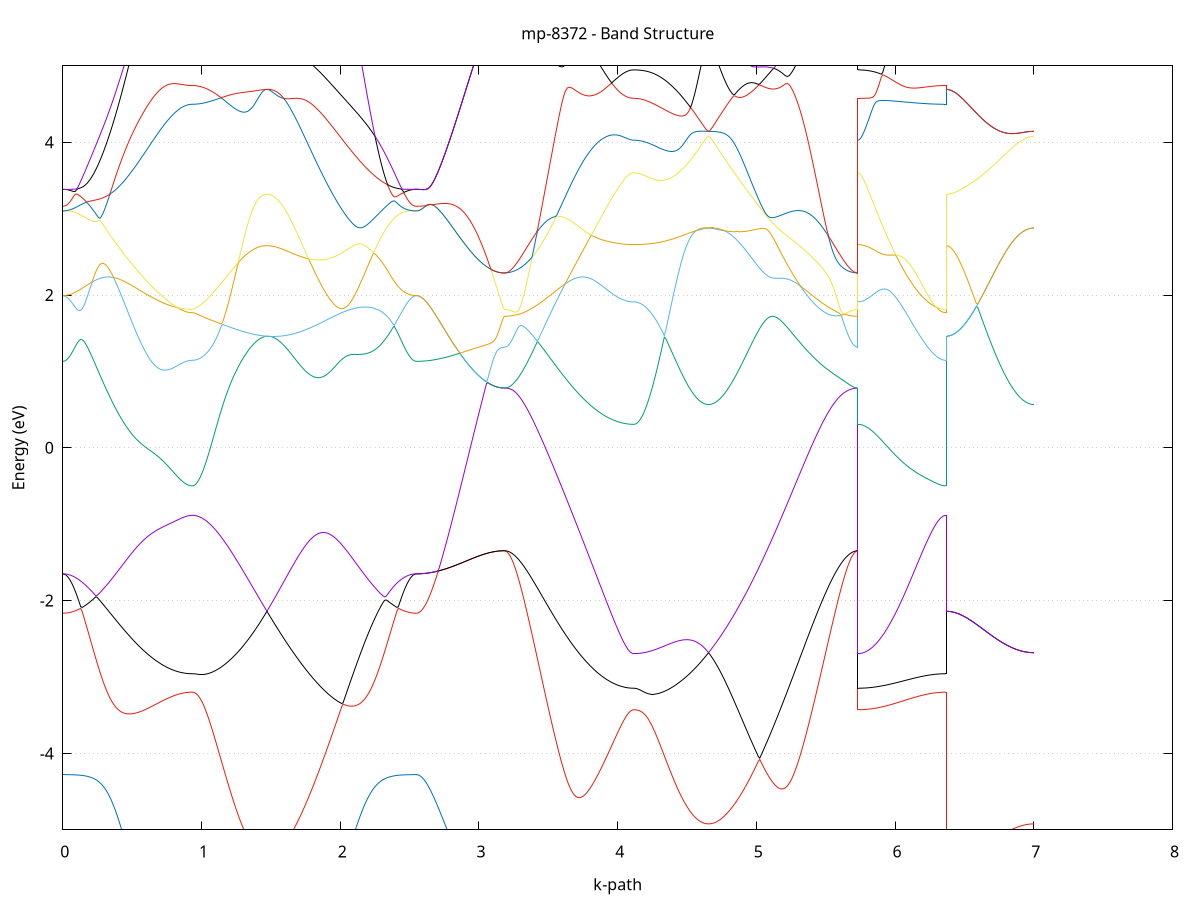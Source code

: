 set title 'mp-8372 - Band Structure'
set xlabel 'k-path'
set ylabel 'Energy (eV)'
set grid y
set yrange [-5:5]
set terminal png size 800,600
set output 'mp-8372_bands_gnuplot.png'
plot '-' using 1:2 with lines notitle, '-' using 1:2 with lines notitle, '-' using 1:2 with lines notitle, '-' using 1:2 with lines notitle, '-' using 1:2 with lines notitle, '-' using 1:2 with lines notitle, '-' using 1:2 with lines notitle, '-' using 1:2 with lines notitle, '-' using 1:2 with lines notitle, '-' using 1:2 with lines notitle, '-' using 1:2 with lines notitle, '-' using 1:2 with lines notitle, '-' using 1:2 with lines notitle, '-' using 1:2 with lines notitle, '-' using 1:2 with lines notitle, '-' using 1:2 with lines notitle, '-' using 1:2 with lines notitle, '-' using 1:2 with lines notitle, '-' using 1:2 with lines notitle, '-' using 1:2 with lines notitle
0.000000 -41.322634
0.009926 -41.322634
0.019851 -41.322634
0.029777 -41.322634
0.039703 -41.322634
0.049628 -41.322634
0.059554 -41.322534
0.069480 -41.322534
0.079406 -41.322534
0.089331 -41.322434
0.099257 -41.322334
0.109183 -41.322334
0.119108 -41.322234
0.129034 -41.322134
0.138960 -41.322134
0.148885 -41.322034
0.158811 -41.321934
0.168737 -41.321834
0.178663 -41.321734
0.188588 -41.321634
0.198514 -41.321534
0.208440 -41.321434
0.218365 -41.321234
0.228291 -41.321134
0.238217 -41.321034
0.248142 -41.320934
0.258068 -41.320734
0.267994 -41.320634
0.277920 -41.320434
0.287845 -41.320334
0.297771 -41.320134
0.307697 -41.320034
0.317622 -41.319834
0.327548 -41.319734
0.337474 -41.319534
0.347399 -41.319334
0.357325 -41.319234
0.367251 -41.319034
0.377176 -41.318834
0.387102 -41.318634
0.397028 -41.318534
0.406954 -41.318334
0.416879 -41.318134
0.426805 -41.317934
0.436731 -41.317734
0.446656 -41.317634
0.456582 -41.317434
0.466508 -41.317234
0.476433 -41.317034
0.486359 -41.316834
0.496285 -41.316634
0.506211 -41.316534
0.516136 -41.316334
0.526062 -41.316134
0.535988 -41.315934
0.545913 -41.315734
0.555839 -41.315634
0.565765 -41.315434
0.575690 -41.315234
0.585616 -41.315134
0.595542 -41.314934
0.605468 -41.314734
0.615393 -41.314634
0.625319 -41.314434
0.635245 -41.314334
0.645170 -41.314134
0.655096 -41.313934
0.665022 -41.313834
0.674947 -41.313734
0.684873 -41.313534
0.694799 -41.313434
0.704724 -41.313334
0.714650 -41.313134
0.724576 -41.313034
0.734502 -41.312934
0.744427 -41.312834
0.754353 -41.312734
0.764279 -41.312634
0.774204 -41.312534
0.784130 -41.312434
0.794056 -41.312334
0.803981 -41.312234
0.813907 -41.312234
0.823833 -41.312134
0.833759 -41.312034
0.843684 -41.312034
0.853610 -41.311934
0.863536 -41.311934
0.873461 -41.311834
0.883387 -41.311834
0.893313 -41.311834
0.903238 -41.311834
0.913164 -41.311734
0.923090 -41.311734
0.933015 -41.311734
0.933015 -41.311734
0.942992 -41.311734
0.952969 -41.311734
0.962946 -41.311734
0.972923 -41.311734
0.982899 -41.311734
0.992876 -41.311734
1.002853 -41.311734
1.012830 -41.311734
1.022806 -41.311634
1.032783 -41.311634
1.042760 -41.311634
1.052737 -41.311634
1.062713 -41.311634
1.072690 -41.311534
1.082667 -41.311534
1.092644 -41.311534
1.102620 -41.311434
1.112597 -41.311434
1.122574 -41.311434
1.132551 -41.311334
1.142528 -41.311334
1.152504 -41.311334
1.162481 -41.311234
1.172458 -41.311234
1.182435 -41.311234
1.192411 -41.311134
1.202388 -41.311134
1.212365 -41.311134
1.222342 -41.311034
1.232318 -41.311034
1.242295 -41.310934
1.252272 -41.310934
1.262249 -41.310934
1.272225 -41.310834
1.282202 -41.310834
1.292179 -41.310734
1.302156 -41.310734
1.312133 -41.310734
1.322109 -41.310634
1.332086 -41.310634
1.342063 -41.310634
1.352040 -41.310534
1.362016 -41.310534
1.371993 -41.310534
1.381970 -41.310534
1.391947 -41.310434
1.401923 -41.310434
1.411900 -41.310434
1.421877 -41.310434
1.431854 -41.310434
1.441830 -41.310434
1.451807 -41.310434
1.461784 -41.310434
1.471761 -41.310434
1.471761 -41.310434
1.481737 -41.310434
1.491712 -41.310434
1.501688 -41.310434
1.511664 -41.310434
1.521640 -41.310434
1.531616 -41.310434
1.541591 -41.310434
1.551567 -41.310534
1.561543 -41.310534
1.571519 -41.310534
1.581495 -41.310634
1.591470 -41.310634
1.601446 -41.310634
1.611422 -41.310734
1.621398 -41.310834
1.631374 -41.310834
1.641350 -41.310934
1.651325 -41.310934
1.661301 -41.311034
1.671277 -41.311134
1.681253 -41.311234
1.691229 -41.311234
1.701204 -41.311334
1.711180 -41.311434
1.721156 -41.311534
1.731132 -41.311634
1.741108 -41.311734
1.751083 -41.311834
1.761059 -41.311934
1.771035 -41.312134
1.781011 -41.312234
1.790987 -41.312334
1.800963 -41.312434
1.810938 -41.312634
1.820914 -41.312734
1.830890 -41.312834
1.840866 -41.313034
1.850842 -41.313134
1.860817 -41.313334
1.870793 -41.313434
1.880769 -41.313634
1.890745 -41.313734
1.900721 -41.313934
1.910696 -41.314134
1.920672 -41.314234
1.930648 -41.314434
1.940624 -41.314634
1.950600 -41.314734
1.960575 -41.314934
1.970551 -41.315134
1.980527 -41.315334
1.990503 -41.315534
2.000479 -41.315634
2.010455 -41.315834
2.020430 -41.316034
2.030406 -41.316234
2.040382 -41.316434
2.050358 -41.316634
2.060334 -41.316734
2.070309 -41.316934
2.080285 -41.317134
2.090261 -41.317334
2.100237 -41.317534
2.110213 -41.317734
2.120188 -41.317934
2.130164 -41.318034
2.140140 -41.318234
2.150116 -41.318434
2.160092 -41.318634
2.170068 -41.318834
2.180043 -41.318934
2.190019 -41.319134
2.199995 -41.319334
2.209971 -41.319534
2.219947 -41.319634
2.229922 -41.319834
2.239898 -41.319934
2.249874 -41.320134
2.259850 -41.320334
2.269826 -41.320434
2.279801 -41.320634
2.289777 -41.320734
2.299753 -41.320834
2.309729 -41.321034
2.319705 -41.321134
2.329680 -41.321234
2.339656 -41.321334
2.349632 -41.321534
2.359608 -41.321634
2.369584 -41.321734
2.379560 -41.321834
2.389535 -41.321934
2.399511 -41.322034
2.409487 -41.322134
2.419463 -41.322134
2.429439 -41.322234
2.439414 -41.322334
2.449390 -41.322334
2.459366 -41.322434
2.469342 -41.322534
2.479318 -41.322534
2.489293 -41.322534
2.499269 -41.322634
2.509245 -41.322634
2.519221 -41.322634
2.529197 -41.322634
2.539173 -41.322634
2.549148 -41.322634
2.549148 -41.322634
2.559061 -41.322634
2.568974 -41.322634
2.578888 -41.322634
2.588801 -41.322634
2.598714 -41.322634
2.608627 -41.322634
2.618540 -41.322634
2.628453 -41.322634
2.638366 -41.322634
2.648279 -41.322634
2.658192 -41.322634
2.668105 -41.322634
2.678018 -41.322634
2.687932 -41.322634
2.697845 -41.322634
2.707758 -41.322634
2.717671 -41.322634
2.727584 -41.322634
2.737497 -41.322634
2.747410 -41.322634
2.757323 -41.322634
2.767236 -41.322634
2.777149 -41.322634
2.787062 -41.322634
2.796975 -41.322634
2.806889 -41.322634
2.816802 -41.322634
2.826715 -41.322534
2.836628 -41.322534
2.846541 -41.322534
2.856454 -41.322534
2.866367 -41.322534
2.876280 -41.322534
2.886193 -41.322534
2.896106 -41.322534
2.906019 -41.322534
2.915933 -41.322534
2.925846 -41.322534
2.935759 -41.322534
2.945672 -41.322534
2.955585 -41.322534
2.965498 -41.322534
2.975411 -41.322534
2.985324 -41.322534
2.995237 -41.322434
3.005150 -41.322434
3.015063 -41.322434
3.024976 -41.322434
3.034890 -41.322434
3.044803 -41.322434
3.054716 -41.322434
3.064629 -41.322434
3.074542 -41.322434
3.084455 -41.322434
3.094368 -41.322434
3.104281 -41.322434
3.114194 -41.322434
3.124107 -41.322434
3.134020 -41.322434
3.143934 -41.322434
3.153847 -41.322434
3.163760 -41.322434
3.173673 -41.322434
3.183586 -41.322434
3.183586 -41.322434
3.193512 -41.322434
3.203437 -41.322434
3.213363 -41.322434
3.223289 -41.322334
3.233214 -41.322334
3.243140 -41.322334
3.253066 -41.322234
3.262991 -41.322234
3.272917 -41.322234
3.282843 -41.322134
3.292769 -41.322034
3.302694 -41.322034
3.312620 -41.321934
3.322546 -41.321834
3.332471 -41.321734
3.342397 -41.321634
3.352323 -41.321534
3.362248 -41.321434
3.372174 -41.321334
3.382100 -41.321234
3.392026 -41.321134
3.401951 -41.321034
3.411877 -41.320934
3.421803 -41.320734
3.431728 -41.320634
3.441654 -41.320534
3.451580 -41.320334
3.461505 -41.320234
3.471431 -41.320034
3.481357 -41.319934
3.491282 -41.319734
3.501208 -41.319634
3.511134 -41.319434
3.521060 -41.319334
3.530985 -41.319134
3.540911 -41.318934
3.550837 -41.318734
3.560762 -41.318634
3.570688 -41.318434
3.580614 -41.318234
3.590539 -41.318034
3.600465 -41.317934
3.610391 -41.317734
3.620317 -41.317534
3.630242 -41.317334
3.640168 -41.317134
3.650094 -41.317034
3.660019 -41.316834
3.669945 -41.316634
3.679871 -41.316434
3.689796 -41.316234
3.699722 -41.316134
3.709648 -41.315934
3.719573 -41.315734
3.729499 -41.315534
3.739425 -41.315434
3.749351 -41.315234
3.759276 -41.315034
3.769202 -41.314834
3.779128 -41.314734
3.789053 -41.314534
3.798979 -41.314434
3.808905 -41.314234
3.818830 -41.314034
3.828756 -41.313934
3.838682 -41.313734
3.848608 -41.313634
3.858533 -41.313534
3.868459 -41.313334
3.878385 -41.313234
3.888310 -41.313134
3.898236 -41.312934
3.908162 -41.312834
3.918087 -41.312734
3.928013 -41.312634
3.937939 -41.312534
3.947865 -41.312434
3.957790 -41.312334
3.967716 -41.312234
3.977642 -41.312134
3.987567 -41.312034
3.997493 -41.312034
4.007419 -41.311934
4.017344 -41.311834
4.027270 -41.311834
4.037196 -41.311734
4.047121 -41.311734
4.057047 -41.311634
4.066973 -41.311634
4.076899 -41.311634
4.086824 -41.311634
4.096750 -41.311534
4.106676 -41.311534
4.116601 -41.311534
4.116601 -41.311534
4.126578 -41.311534
4.136555 -41.311534
4.146532 -41.311534
4.156508 -41.311534
4.166485 -41.311534
4.176462 -41.311534
4.186439 -41.311534
4.196415 -41.311534
4.206392 -41.311434
4.216369 -41.311434
4.226346 -41.311434
4.236323 -41.311434
4.246299 -41.311434
4.256276 -41.311334
4.266253 -41.311334
4.276230 -41.311334
4.286206 -41.311234
4.296183 -41.311234
4.306160 -41.311234
4.316137 -41.311234
4.326113 -41.311134
4.336090 -41.311134
4.346067 -41.311034
4.356044 -41.311034
4.366020 -41.311034
4.375997 -41.310934
4.385974 -41.310934
4.395951 -41.310934
4.405928 -41.310834
4.415904 -41.310834
4.425881 -41.310734
4.435858 -41.310734
4.445835 -41.310734
4.455811 -41.310634
4.465788 -41.310634
4.475765 -41.310534
4.485742 -41.310534
4.495718 -41.310534
4.505695 -41.310434
4.515672 -41.310434
4.525649 -41.310434
4.535625 -41.310434
4.545602 -41.310334
4.555579 -41.310334
4.565556 -41.310334
4.575533 -41.310334
4.585509 -41.310234
4.595486 -41.310234
4.605463 -41.310234
4.615440 -41.310234
4.625416 -41.310234
4.635393 -41.310234
4.645370 -41.310234
4.655347 -41.310234
4.655347 -41.310234
4.665322 -41.310234
4.675298 -41.310234
4.685274 -41.310234
4.695250 -41.310234
4.705226 -41.310234
4.715202 -41.310234
4.725177 -41.310234
4.735153 -41.310334
4.745129 -41.310334
4.755105 -41.310334
4.765081 -41.310434
4.775056 -41.310434
4.785032 -41.310534
4.795008 -41.310534
4.804984 -41.310634
4.814960 -41.310634
4.824935 -41.310734
4.834911 -41.310734
4.844887 -41.310834
4.854863 -41.310934
4.864839 -41.311034
4.874814 -41.311034
4.884790 -41.311134
4.894766 -41.311234
4.904742 -41.311334
4.914718 -41.311434
4.924694 -41.311534
4.934669 -41.311634
4.944645 -41.311734
4.954621 -41.311934
4.964597 -41.312034
4.974573 -41.312134
4.984548 -41.312234
4.994524 -41.312434
5.004500 -41.312534
5.014476 -41.312634
5.024452 -41.312834
5.034427 -41.312934
5.044403 -41.313134
5.054379 -41.313234
5.064355 -41.313434
5.074331 -41.313534
5.084307 -41.313734
5.094282 -41.313934
5.104258 -41.314034
5.114234 -41.314234
5.124210 -41.314434
5.134186 -41.314534
5.144161 -41.314734
5.154137 -41.314934
5.164113 -41.315134
5.174089 -41.315234
5.184065 -41.315434
5.194040 -41.315634
5.204016 -41.315834
5.213992 -41.316034
5.223968 -41.316234
5.233944 -41.316334
5.243919 -41.316534
5.253895 -41.316734
5.263871 -41.316934
5.273847 -41.317134
5.283823 -41.317334
5.293799 -41.317534
5.303774 -41.317634
5.313750 -41.317834
5.323726 -41.318034
5.333702 -41.318234
5.343678 -41.318434
5.353653 -41.318534
5.363629 -41.318734
5.373605 -41.318934
5.383581 -41.319134
5.393557 -41.319234
5.403532 -41.319434
5.413508 -41.319534
5.423484 -41.319734
5.433460 -41.319934
5.443436 -41.320034
5.453412 -41.320234
5.463387 -41.320334
5.473363 -41.320534
5.483339 -41.320634
5.493315 -41.320734
5.503291 -41.320934
5.513266 -41.321034
5.523242 -41.321134
5.533218 -41.321234
5.543194 -41.321334
5.553170 -41.321434
5.563145 -41.321534
5.573121 -41.321634
5.583097 -41.321734
5.593073 -41.321834
5.603049 -41.321934
5.613024 -41.322034
5.623000 -41.322034
5.632976 -41.322134
5.642952 -41.322234
5.652928 -41.322234
5.662904 -41.322234
5.672879 -41.322334
5.682855 -41.322334
5.692831 -41.322334
5.702807 -41.322434
5.712783 -41.322434
5.722758 -41.322434
5.732734 -41.322434
5.732734 -41.311534
5.742647 -41.311534
5.752560 -41.311534
5.762473 -41.311534
5.772387 -41.311534
5.782300 -41.311534
5.792213 -41.311534
5.802126 -41.311534
5.812039 -41.311534
5.821952 -41.311534
5.831865 -41.311534
5.841778 -41.311534
5.851691 -41.311534
5.861604 -41.311534
5.871517 -41.311534
5.881430 -41.311634
5.891344 -41.311634
5.901257 -41.311634
5.911170 -41.311634
5.921083 -41.311634
5.930996 -41.311634
5.940909 -41.311634
5.950822 -41.311634
5.960735 -41.311634
5.970648 -41.311634
5.980561 -41.311634
5.990474 -41.311634
6.000388 -41.311634
6.010301 -41.311634
6.020214 -41.311634
6.030127 -41.311634
6.040040 -41.311634
6.049953 -41.311634
6.059866 -41.311634
6.069779 -41.311634
6.079692 -41.311634
6.089605 -41.311634
6.099518 -41.311634
6.109431 -41.311734
6.119345 -41.311734
6.129258 -41.311734
6.139171 -41.311734
6.149084 -41.311734
6.158997 -41.311734
6.168910 -41.311734
6.178823 -41.311734
6.188736 -41.311734
6.198649 -41.311734
6.208562 -41.311734
6.218475 -41.311734
6.228389 -41.311734
6.238302 -41.311734
6.248215 -41.311734
6.258128 -41.311734
6.268041 -41.311734
6.277954 -41.311734
6.287867 -41.311734
6.297780 -41.311734
6.307693 -41.311734
6.317606 -41.311734
6.327519 -41.311734
6.337432 -41.311734
6.347346 -41.311734
6.357259 -41.311734
6.367172 -41.311734
6.367172 -41.310434
6.377085 -41.310434
6.386998 -41.310434
6.396911 -41.310434
6.406824 -41.310434
6.416737 -41.310434
6.426650 -41.310334
6.436563 -41.310334
6.446476 -41.310334
6.456390 -41.310334
6.466303 -41.310334
6.476216 -41.310334
6.486129 -41.310334
6.496042 -41.310334
6.505955 -41.310334
6.515868 -41.310334
6.525781 -41.310334
6.535694 -41.310334
6.545607 -41.310334
6.555520 -41.310334
6.565433 -41.310334
6.575347 -41.310334
6.585260 -41.310334
6.595173 -41.310334
6.605086 -41.310334
6.614999 -41.310334
6.624912 -41.310334
6.634825 -41.310334
6.644738 -41.310334
6.654651 -41.310334
6.664564 -41.310334
6.674477 -41.310334
6.684391 -41.310334
6.694304 -41.310334
6.704217 -41.310234
6.714130 -41.310234
6.724043 -41.310234
6.733956 -41.310234
6.743869 -41.310234
6.753782 -41.310234
6.763695 -41.310234
6.773608 -41.310234
6.783521 -41.310234
6.793434 -41.310234
6.803348 -41.310234
6.813261 -41.310234
6.823174 -41.310234
6.833087 -41.310234
6.843000 -41.310234
6.852913 -41.310234
6.862826 -41.310234
6.872739 -41.310234
6.882652 -41.310234
6.892565 -41.310234
6.902478 -41.310234
6.912392 -41.310234
6.922305 -41.310234
6.932218 -41.310234
6.942131 -41.310234
6.952044 -41.310234
6.961957 -41.310234
6.971870 -41.310234
6.981783 -41.310234
6.991696 -41.310234
7.001609 -41.310234
e
0.000000 -22.490134
0.009926 -22.490134
0.019851 -22.490134
0.029777 -22.490034
0.039703 -22.490034
0.049628 -22.489934
0.059554 -22.489834
0.069480 -22.489834
0.079406 -22.489734
0.089331 -22.489534
0.099257 -22.489434
0.109183 -22.489334
0.119108 -22.489134
0.129034 -22.488934
0.138960 -22.488834
0.148885 -22.488634
0.158811 -22.488434
0.168737 -22.488134
0.178663 -22.487934
0.188588 -22.487734
0.198514 -22.487434
0.208440 -22.487234
0.218365 -22.486934
0.228291 -22.486634
0.238217 -22.486334
0.248142 -22.486034
0.258068 -22.485734
0.267994 -22.485434
0.277920 -22.485034
0.287845 -22.484734
0.297771 -22.484434
0.307697 -22.484034
0.317622 -22.483734
0.327548 -22.483334
0.337474 -22.482934
0.347399 -22.482534
0.357325 -22.482134
0.367251 -22.481834
0.377176 -22.481434
0.387102 -22.481034
0.397028 -22.480634
0.406954 -22.480234
0.416879 -22.479834
0.426805 -22.479334
0.436731 -22.478934
0.446656 -22.478534
0.456582 -22.478134
0.466508 -22.477734
0.476433 -22.477334
0.486359 -22.476934
0.496285 -22.476534
0.506211 -22.476034
0.516136 -22.475634
0.526062 -22.475234
0.535988 -22.474834
0.545913 -22.474434
0.555839 -22.474034
0.565765 -22.473634
0.575690 -22.473334
0.585616 -22.472934
0.595542 -22.472534
0.605468 -22.472134
0.615393 -22.471834
0.625319 -22.471434
0.635245 -22.471134
0.645170 -22.470734
0.655096 -22.470434
0.665022 -22.470134
0.674947 -22.469734
0.684873 -22.469434
0.694799 -22.469134
0.704724 -22.468934
0.714650 -22.468634
0.724576 -22.468334
0.734502 -22.468134
0.744427 -22.467834
0.754353 -22.467634
0.764279 -22.467434
0.774204 -22.467234
0.784130 -22.467034
0.794056 -22.466834
0.803981 -22.466634
0.813907 -22.466534
0.823833 -22.466334
0.833759 -22.466234
0.843684 -22.466134
0.853610 -22.466034
0.863536 -22.465934
0.873461 -22.465934
0.883387 -22.465834
0.893313 -22.465734
0.903238 -22.465734
0.913164 -22.465734
0.923090 -22.465734
0.933015 -22.465734
0.933015 -22.465734
0.942992 -22.465734
0.952969 -22.465734
0.962946 -22.465634
0.972923 -22.465634
0.982899 -22.465634
0.992876 -22.465634
1.002853 -22.465534
1.012830 -22.465534
1.022806 -22.465434
1.032783 -22.465434
1.042760 -22.465334
1.052737 -22.465234
1.062713 -22.465234
1.072690 -22.465134
1.082667 -22.465034
1.092644 -22.464934
1.102620 -22.464834
1.112597 -22.464834
1.122574 -22.464734
1.132551 -22.464634
1.142528 -22.464534
1.152504 -22.464434
1.162481 -22.464334
1.172458 -22.464234
1.182435 -22.464134
1.192411 -22.464034
1.202388 -22.463934
1.212365 -22.463834
1.222342 -22.463734
1.232318 -22.463634
1.242295 -22.463534
1.252272 -22.463434
1.262249 -22.463334
1.272225 -22.463334
1.282202 -22.463234
1.292179 -22.463134
1.302156 -22.463034
1.312133 -22.462934
1.322109 -22.462834
1.332086 -22.462834
1.342063 -22.462734
1.352040 -22.462634
1.362016 -22.462634
1.371993 -22.462534
1.381970 -22.462434
1.391947 -22.462434
1.401923 -22.462334
1.411900 -22.462334
1.421877 -22.462334
1.431854 -22.462234
1.441830 -22.462234
1.451807 -22.462234
1.461784 -22.462234
1.471761 -22.462234
1.471761 -22.462234
1.481737 -22.462234
1.491712 -22.462234
1.501688 -22.462234
1.511664 -22.462234
1.521640 -22.462334
1.531616 -22.462334
1.541591 -22.462434
1.551567 -22.462434
1.561543 -22.462534
1.571519 -22.462634
1.581495 -22.462634
1.591470 -22.462734
1.601446 -22.462834
1.611422 -22.463034
1.621398 -22.463134
1.631374 -22.463234
1.641350 -22.463434
1.651325 -22.463534
1.661301 -22.463734
1.671277 -22.463834
1.681253 -22.464034
1.691229 -22.464234
1.701204 -22.464434
1.711180 -22.464634
1.721156 -22.464834
1.731132 -22.465134
1.741108 -22.465334
1.751083 -22.465534
1.761059 -22.465834
1.771035 -22.466134
1.781011 -22.466334
1.790987 -22.466634
1.800963 -22.466934
1.810938 -22.467234
1.820914 -22.467534
1.830890 -22.467834
1.840866 -22.468134
1.850842 -22.468534
1.860817 -22.468834
1.870793 -22.469234
1.880769 -22.469534
1.890745 -22.469934
1.900721 -22.470234
1.910696 -22.470634
1.920672 -22.471034
1.930648 -22.471434
1.940624 -22.471834
1.950600 -22.472234
1.960575 -22.472634
1.970551 -22.473034
1.980527 -22.473434
1.990503 -22.473834
2.000479 -22.474234
2.010455 -22.474634
2.020430 -22.475034
2.030406 -22.475434
2.040382 -22.475934
2.050358 -22.476334
2.060334 -22.476734
2.070309 -22.477134
2.080285 -22.477534
2.090261 -22.478034
2.100237 -22.478434
2.110213 -22.478834
2.120188 -22.479234
2.130164 -22.479634
2.140140 -22.480134
2.150116 -22.480534
2.160092 -22.480934
2.170068 -22.481334
2.180043 -22.481734
2.190019 -22.482134
2.199995 -22.482534
2.209971 -22.482834
2.219947 -22.483234
2.229922 -22.483634
2.239898 -22.484034
2.249874 -22.484334
2.259850 -22.484734
2.269826 -22.485034
2.279801 -22.485334
2.289777 -22.485734
2.299753 -22.486034
2.309729 -22.486334
2.319705 -22.486634
2.329680 -22.486934
2.339656 -22.487134
2.349632 -22.487434
2.359608 -22.487734
2.369584 -22.487934
2.379560 -22.488134
2.389535 -22.488334
2.399511 -22.488634
2.409487 -22.488834
2.419463 -22.488934
2.429439 -22.489134
2.439414 -22.489334
2.449390 -22.489434
2.459366 -22.489534
2.469342 -22.489734
2.479318 -22.489834
2.489293 -22.489834
2.499269 -22.489934
2.509245 -22.490034
2.519221 -22.490034
2.529197 -22.490134
2.539173 -22.490134
2.549148 -22.490134
2.549148 -22.490134
2.559061 -22.490134
2.568974 -22.490134
2.578888 -22.490234
2.588801 -22.490334
2.598714 -22.490334
2.608627 -22.490534
2.618540 -22.490634
2.628453 -22.490734
2.638366 -22.490934
2.648279 -22.491134
2.658192 -22.491334
2.668105 -22.491534
2.678018 -22.491734
2.687932 -22.492034
2.697845 -22.492334
2.707758 -22.492534
2.717671 -22.492834
2.727584 -22.493134
2.737497 -22.493534
2.747410 -22.493834
2.757323 -22.494234
2.767236 -22.494534
2.777149 -22.494934
2.787062 -22.495334
2.796975 -22.495634
2.806889 -22.496034
2.816802 -22.496434
2.826715 -22.496834
2.836628 -22.497234
2.846541 -22.497634
2.856454 -22.498134
2.866367 -22.498534
2.876280 -22.498934
2.886193 -22.499334
2.896106 -22.499734
2.906019 -22.500134
2.915933 -22.500534
2.925846 -22.500934
2.935759 -22.501334
2.945672 -22.501734
2.955585 -22.502034
2.965498 -22.502434
2.975411 -22.502834
2.985324 -22.503134
2.995237 -22.503434
3.005150 -22.503834
3.015063 -22.504134
3.024976 -22.504434
3.034890 -22.504634
3.044803 -22.504934
3.054716 -22.505234
3.064629 -22.505434
3.074542 -22.505634
3.084455 -22.505834
3.094368 -22.506034
3.104281 -22.506234
3.114194 -22.506334
3.124107 -22.506534
3.134020 -22.506634
3.143934 -22.506734
3.153847 -22.506734
3.163760 -22.506834
3.173673 -22.506834
3.183586 -22.506834
3.183586 -22.506834
3.193512 -22.506834
3.203437 -22.506834
3.213363 -22.506834
3.223289 -22.506734
3.233214 -22.506634
3.243140 -22.506534
3.253066 -22.506434
3.262991 -22.506334
3.272917 -22.506134
3.282843 -22.506034
3.292769 -22.505834
3.302694 -22.505634
3.312620 -22.505434
3.322546 -22.505134
3.332471 -22.504934
3.342397 -22.504634
3.352323 -22.504334
3.362248 -22.504034
3.372174 -22.503734
3.382100 -22.503434
3.392026 -22.503134
3.401951 -22.502734
3.411877 -22.502434
3.421803 -22.502034
3.431728 -22.501634
3.441654 -22.501234
3.451580 -22.500834
3.461505 -22.500434
3.471431 -22.500034
3.481357 -22.499534
3.491282 -22.499134
3.501208 -22.498634
3.511134 -22.498234
3.521060 -22.497734
3.530985 -22.497234
3.540911 -22.496734
3.550837 -22.496234
3.560762 -22.495734
3.570688 -22.495234
3.580614 -22.494734
3.590539 -22.494234
3.600465 -22.493734
3.610391 -22.493234
3.620317 -22.492634
3.630242 -22.492134
3.640168 -22.491634
3.650094 -22.491134
3.660019 -22.490534
3.669945 -22.490034
3.679871 -22.489534
3.689796 -22.489034
3.699722 -22.488534
3.709648 -22.487934
3.719573 -22.487434
3.729499 -22.486934
3.739425 -22.486434
3.749351 -22.485934
3.759276 -22.485434
3.769202 -22.485034
3.779128 -22.484534
3.789053 -22.484034
3.798979 -22.483534
3.808905 -22.483134
3.818830 -22.482734
3.828756 -22.482234
3.838682 -22.481834
3.848608 -22.481434
3.858533 -22.481034
3.868459 -22.480634
3.878385 -22.480234
3.888310 -22.479834
3.898236 -22.479534
3.908162 -22.479234
3.918087 -22.478834
3.928013 -22.478534
3.937939 -22.478234
3.947865 -22.477934
3.957790 -22.477734
3.967716 -22.477434
3.977642 -22.477234
3.987567 -22.476934
3.997493 -22.476734
4.007419 -22.476534
4.017344 -22.476434
4.027270 -22.476234
4.037196 -22.476134
4.047121 -22.475934
4.057047 -22.475834
4.066973 -22.475734
4.076899 -22.475734
4.086824 -22.475634
4.096750 -22.475634
4.106676 -22.475534
4.116601 -22.475534
4.116601 -22.475534
4.126578 -22.475534
4.136555 -22.475534
4.146532 -22.475534
4.156508 -22.475534
4.166485 -22.475534
4.176462 -22.475434
4.186439 -22.475434
4.196415 -22.475334
4.206392 -22.475334
4.216369 -22.475234
4.226346 -22.475234
4.236323 -22.475134
4.246299 -22.475034
4.256276 -22.474934
4.266253 -22.474934
4.276230 -22.474834
4.286206 -22.474734
4.296183 -22.474634
4.306160 -22.474534
4.316137 -22.474434
4.326113 -22.474334
4.336090 -22.474234
4.346067 -22.474134
4.356044 -22.474034
4.366020 -22.473934
4.375997 -22.473734
4.385974 -22.473634
4.395951 -22.473534
4.405928 -22.473434
4.415904 -22.473334
4.425881 -22.473234
4.435858 -22.473134
4.445835 -22.472934
4.455811 -22.472834
4.465788 -22.472734
4.475765 -22.472634
4.485742 -22.472534
4.495718 -22.472434
4.505695 -22.472334
4.515672 -22.472234
4.525649 -22.472134
4.535625 -22.472034
4.545602 -22.472034
4.555579 -22.471934
4.565556 -22.471834
4.575533 -22.471834
4.585509 -22.471734
4.595486 -22.471634
4.605463 -22.471634
4.615440 -22.471634
4.625416 -22.471534
4.635393 -22.471534
4.645370 -22.471534
4.655347 -22.471534
4.655347 -22.471534
4.665322 -22.471534
4.675298 -22.471534
4.685274 -22.471534
4.695250 -22.471634
4.705226 -22.471634
4.715202 -22.471734
4.725177 -22.471734
4.735153 -22.471834
4.745129 -22.471934
4.755105 -22.472034
4.765081 -22.472134
4.775056 -22.472234
4.785032 -22.472334
4.795008 -22.472534
4.804984 -22.472634
4.814960 -22.472834
4.824935 -22.473034
4.834911 -22.473234
4.844887 -22.473434
4.854863 -22.473634
4.864839 -22.473834
4.874814 -22.474034
4.884790 -22.474334
4.894766 -22.474634
4.904742 -22.474834
4.914718 -22.475134
4.924694 -22.475434
4.934669 -22.475734
4.944645 -22.476034
4.954621 -22.476434
4.964597 -22.476734
4.974573 -22.477134
4.984548 -22.477434
4.994524 -22.477834
5.004500 -22.478234
5.014476 -22.478634
5.024452 -22.479034
5.034427 -22.479434
5.044403 -22.479834
5.054379 -22.480334
5.064355 -22.480734
5.074331 -22.481234
5.084307 -22.481634
5.094282 -22.482134
5.104258 -22.482634
5.114234 -22.483134
5.124210 -22.483634
5.134186 -22.484034
5.144161 -22.484634
5.154137 -22.485134
5.164113 -22.485634
5.174089 -22.486134
5.184065 -22.486634
5.194040 -22.487134
5.204016 -22.487734
5.213992 -22.488234
5.223968 -22.488734
5.233944 -22.489334
5.243919 -22.489834
5.253895 -22.490334
5.263871 -22.490934
5.273847 -22.491434
5.283823 -22.491934
5.293799 -22.492534
5.303774 -22.493034
5.313750 -22.493534
5.323726 -22.494134
5.333702 -22.494634
5.343678 -22.495134
5.353653 -22.495634
5.363629 -22.496134
5.373605 -22.496634
5.383581 -22.497134
5.393557 -22.497634
5.403532 -22.498134
5.413508 -22.498534
5.423484 -22.499034
5.433460 -22.499534
5.443436 -22.499934
5.453412 -22.500334
5.463387 -22.500834
5.473363 -22.501234
5.483339 -22.501634
5.493315 -22.502034
5.503291 -22.502334
5.513266 -22.502734
5.523242 -22.503134
5.533218 -22.503434
5.543194 -22.503734
5.553170 -22.504034
5.563145 -22.504334
5.573121 -22.504634
5.583097 -22.504934
5.593073 -22.505134
5.603049 -22.505334
5.613024 -22.505634
5.623000 -22.505834
5.632976 -22.505934
5.642952 -22.506134
5.652928 -22.506334
5.662904 -22.506434
5.672879 -22.506534
5.682855 -22.506634
5.692831 -22.506734
5.702807 -22.506834
5.712783 -22.506834
5.722758 -22.506834
5.732734 -22.506834
5.732734 -22.475534
5.742647 -22.475534
5.752560 -22.475534
5.762473 -22.475534
5.772387 -22.475434
5.782300 -22.475434
5.792213 -22.475334
5.802126 -22.475234
5.812039 -22.475234
5.821952 -22.475134
5.831865 -22.474934
5.841778 -22.474834
5.851691 -22.474734
5.861604 -22.474634
5.871517 -22.474434
5.881430 -22.474234
5.891344 -22.474134
5.901257 -22.473934
5.911170 -22.473734
5.921083 -22.473534
5.930996 -22.473334
5.940909 -22.473134
5.950822 -22.472934
5.960735 -22.472734
5.970648 -22.472534
5.980561 -22.472234
5.990474 -22.472034
6.000388 -22.471834
6.010301 -22.471534
6.020214 -22.471334
6.030127 -22.471034
6.040040 -22.470834
6.049953 -22.470634
6.059866 -22.470334
6.069779 -22.470134
6.079692 -22.469834
6.089605 -22.469634
6.099518 -22.469434
6.109431 -22.469134
6.119345 -22.468934
6.129258 -22.468734
6.139171 -22.468434
6.149084 -22.468234
6.158997 -22.468034
6.168910 -22.467834
6.178823 -22.467634
6.188736 -22.467434
6.198649 -22.467334
6.208562 -22.467134
6.218475 -22.466934
6.228389 -22.466834
6.238302 -22.466634
6.248215 -22.466534
6.258128 -22.466434
6.268041 -22.466234
6.277954 -22.466134
6.287867 -22.466034
6.297780 -22.466034
6.307693 -22.465934
6.317606 -22.465834
6.327519 -22.465834
6.337432 -22.465734
6.347346 -22.465734
6.357259 -22.465734
6.367172 -22.465734
6.367172 -22.462234
6.377085 -22.462234
6.386998 -22.462234
6.396911 -22.462234
6.406824 -22.462334
6.416737 -22.462334
6.426650 -22.462434
6.436563 -22.462434
6.446476 -22.462534
6.456390 -22.462634
6.466303 -22.462734
6.476216 -22.462834
6.486129 -22.463034
6.496042 -22.463134
6.505955 -22.463234
6.515868 -22.463434
6.525781 -22.463634
6.535694 -22.463734
6.545607 -22.463934
6.555520 -22.464134
6.565433 -22.464334
6.575347 -22.464534
6.585260 -22.464634
6.595173 -22.464934
6.605086 -22.465134
6.614999 -22.465334
6.624912 -22.465534
6.634825 -22.465734
6.644738 -22.465934
6.654651 -22.466234
6.664564 -22.466434
6.674477 -22.466634
6.684391 -22.466834
6.694304 -22.467134
6.704217 -22.467334
6.714130 -22.467534
6.724043 -22.467734
6.733956 -22.468034
6.743869 -22.468234
6.753782 -22.468434
6.763695 -22.468634
6.773608 -22.468834
6.783521 -22.469034
6.793434 -22.469234
6.803348 -22.469434
6.813261 -22.469634
6.823174 -22.469834
6.833087 -22.470034
6.843000 -22.470134
6.852913 -22.470334
6.862826 -22.470434
6.872739 -22.470634
6.882652 -22.470734
6.892565 -22.470834
6.902478 -22.470934
6.912392 -22.471134
6.922305 -22.471134
6.932218 -22.471234
6.942131 -22.471334
6.952044 -22.471434
6.961957 -22.471434
6.971870 -22.471434
6.981783 -22.471534
6.991696 -22.471534
7.001609 -22.471534
e
0.000000 -22.323734
0.009926 -22.323834
0.019851 -22.323934
0.029777 -22.324134
0.039703 -22.324334
0.049628 -22.324734
0.059554 -22.325134
0.069480 -22.325634
0.079406 -22.326234
0.089331 -22.326834
0.099257 -22.327534
0.109183 -22.328334
0.119108 -22.329134
0.129034 -22.330134
0.138960 -22.331034
0.148885 -22.332134
0.158811 -22.333234
0.168737 -22.334434
0.178663 -22.335734
0.188588 -22.337034
0.198514 -22.338434
0.208440 -22.339834
0.218365 -22.341334
0.228291 -22.342834
0.238217 -22.344434
0.248142 -22.346134
0.258068 -22.347834
0.267994 -22.349534
0.277920 -22.351334
0.287845 -22.353234
0.297771 -22.355134
0.307697 -22.357034
0.317622 -22.358934
0.327548 -22.360934
0.337474 -22.362934
0.347399 -22.365034
0.357325 -22.367134
0.367251 -22.369234
0.377176 -22.371334
0.387102 -22.373534
0.397028 -22.375734
0.406954 -22.377834
0.416879 -22.380034
0.426805 -22.382234
0.436731 -22.384534
0.446656 -22.386734
0.456582 -22.388934
0.466508 -22.391134
0.476433 -22.393434
0.486359 -22.395634
0.496285 -22.397834
0.506211 -22.400034
0.516136 -22.402234
0.526062 -22.404434
0.535988 -22.406634
0.545913 -22.408734
0.555839 -22.410834
0.565765 -22.412934
0.575690 -22.415034
0.585616 -22.417134
0.595542 -22.419134
0.605468 -22.421134
0.615393 -22.423034
0.625319 -22.424934
0.635245 -22.426834
0.645170 -22.428734
0.655096 -22.430534
0.665022 -22.432234
0.674947 -22.433934
0.684873 -22.435534
0.694799 -22.437134
0.704724 -22.438734
0.714650 -22.440234
0.724576 -22.441634
0.734502 -22.443034
0.744427 -22.444334
0.754353 -22.445634
0.764279 -22.446834
0.774204 -22.447934
0.784130 -22.449034
0.794056 -22.450034
0.803981 -22.450934
0.813907 -22.451834
0.823833 -22.452634
0.833759 -22.453334
0.843684 -22.454034
0.853610 -22.454634
0.863536 -22.455134
0.873461 -22.455634
0.883387 -22.455934
0.893313 -22.456234
0.903238 -22.456534
0.913164 -22.456634
0.923090 -22.456734
0.933015 -22.456834
0.933015 -22.456834
0.942992 -22.456834
0.952969 -22.456734
0.962946 -22.456634
0.972923 -22.456534
0.982899 -22.456434
0.992876 -22.456234
1.002853 -22.456034
1.012830 -22.455834
1.022806 -22.455534
1.032783 -22.455334
1.042760 -22.454934
1.052737 -22.454634
1.062713 -22.454234
1.072690 -22.453834
1.082667 -22.453334
1.092644 -22.452934
1.102620 -22.452334
1.112597 -22.451834
1.122574 -22.451234
1.132551 -22.450634
1.142528 -22.450034
1.152504 -22.449434
1.162481 -22.448734
1.172458 -22.448034
1.182435 -22.447234
1.192411 -22.446534
1.202388 -22.445734
1.212365 -22.444834
1.222342 -22.444034
1.232318 -22.443134
1.242295 -22.442234
1.252272 -22.441334
1.262249 -22.440434
1.272225 -22.439434
1.282202 -22.438434
1.292179 -22.437434
1.302156 -22.436434
1.312133 -22.435334
1.322109 -22.434234
1.332086 -22.433234
1.342063 -22.432034
1.352040 -22.430934
1.362016 -22.429834
1.371993 -22.428634
1.381970 -22.427434
1.391947 -22.426234
1.401923 -22.425034
1.411900 -22.423834
1.421877 -22.422634
1.431854 -22.421434
1.441830 -22.420134
1.451807 -22.418834
1.461784 -22.417534
1.471761 -22.416334
1.471761 -22.416334
1.481737 -22.417534
1.491712 -22.418834
1.501688 -22.420034
1.511664 -22.421134
1.521640 -22.422234
1.531616 -22.423334
1.541591 -22.424334
1.551567 -22.425234
1.561543 -22.426134
1.571519 -22.427034
1.581495 -22.427734
1.591470 -22.428534
1.601446 -22.429134
1.611422 -22.429834
1.621398 -22.430334
1.631374 -22.430834
1.641350 -22.431234
1.651325 -22.431634
1.661301 -22.431934
1.671277 -22.432134
1.681253 -22.432334
1.691229 -22.432334
1.701204 -22.432434
1.711180 -22.432334
1.721156 -22.432234
1.731132 -22.432034
1.741108 -22.431834
1.751083 -22.431534
1.761059 -22.431134
1.771035 -22.430634
1.781011 -22.430134
1.790987 -22.429534
1.800963 -22.428834
1.810938 -22.428134
1.820914 -22.427334
1.830890 -22.426534
1.840866 -22.425534
1.850842 -22.424634
1.860817 -22.423534
1.870793 -22.422434
1.880769 -22.421234
1.890745 -22.420034
1.900721 -22.418734
1.910696 -22.417434
1.920672 -22.416034
1.930648 -22.414534
1.940624 -22.413134
1.950600 -22.411534
1.960575 -22.409934
1.970551 -22.408334
1.980527 -22.406634
1.990503 -22.404934
2.000479 -22.403234
2.010455 -22.401434
2.020430 -22.399634
2.030406 -22.397734
2.040382 -22.395834
2.050358 -22.393934
2.060334 -22.392034
2.070309 -22.390134
2.080285 -22.388134
2.090261 -22.386134
2.100237 -22.384134
2.110213 -22.382134
2.120188 -22.380134
2.130164 -22.378134
2.140140 -22.376134
2.150116 -22.374134
2.160092 -22.372134
2.170068 -22.370134
2.180043 -22.368134
2.190019 -22.366134
2.199995 -22.364134
2.209971 -22.362234
2.219947 -22.360334
2.229922 -22.358434
2.239898 -22.356534
2.249874 -22.354734
2.259850 -22.352834
2.269826 -22.351134
2.279801 -22.349334
2.289777 -22.347634
2.299753 -22.345934
2.309729 -22.344334
2.319705 -22.342834
2.329680 -22.341234
2.339656 -22.339834
2.349632 -22.338434
2.359608 -22.337034
2.369584 -22.335734
2.379560 -22.334434
2.389535 -22.333334
2.399511 -22.332134
2.409487 -22.331134
2.419463 -22.330134
2.429439 -22.329234
2.439414 -22.328334
2.449390 -22.327534
2.459366 -22.326834
2.469342 -22.326234
2.479318 -22.325634
2.489293 -22.325134
2.499269 -22.324734
2.509245 -22.324334
2.519221 -22.324134
2.529197 -22.323934
2.539173 -22.323834
2.549148 -22.323734
2.549148 -22.323734
2.559061 -22.323734
2.568974 -22.323734
2.578888 -22.323734
2.588801 -22.323734
2.598714 -22.323734
2.608627 -22.323734
2.618540 -22.323734
2.628453 -22.323734
2.638366 -22.323734
2.648279 -22.323734
2.658192 -22.323734
2.668105 -22.323734
2.678018 -22.323734
2.687932 -22.323734
2.697845 -22.323734
2.707758 -22.323634
2.717671 -22.323634
2.727584 -22.323634
2.737497 -22.323634
2.747410 -22.323634
2.757323 -22.323634
2.767236 -22.323634
2.777149 -22.323534
2.787062 -22.323534
2.796975 -22.323534
2.806889 -22.323534
2.816802 -22.323534
2.826715 -22.323434
2.836628 -22.323434
2.846541 -22.323434
2.856454 -22.323434
2.866367 -22.323434
2.876280 -22.323434
2.886193 -22.323334
2.896106 -22.323334
2.906019 -22.323334
2.915933 -22.323334
2.925846 -22.323334
2.935759 -22.323334
2.945672 -22.323234
2.955585 -22.323234
2.965498 -22.323234
2.975411 -22.323234
2.985324 -22.323234
2.995237 -22.323234
3.005150 -22.323234
3.015063 -22.323234
3.024976 -22.323234
3.034890 -22.323134
3.044803 -22.323134
3.054716 -22.323134
3.064629 -22.323134
3.074542 -22.323134
3.084455 -22.323134
3.094368 -22.323134
3.104281 -22.323134
3.114194 -22.323134
3.124107 -22.323134
3.134020 -22.323134
3.143934 -22.323134
3.153847 -22.323134
3.163760 -22.323134
3.173673 -22.323134
3.183586 -22.323134
3.183586 -22.323134
3.193512 -22.323134
3.203437 -22.323234
3.213363 -22.323434
3.223289 -22.323734
3.233214 -22.324034
3.243140 -22.324434
3.253066 -22.324934
3.262991 -22.325434
3.272917 -22.326034
3.282843 -22.326734
3.292769 -22.327534
3.302694 -22.328334
3.312620 -22.329234
3.322546 -22.330234
3.332471 -22.331334
3.342397 -22.332434
3.352323 -22.333534
3.362248 -22.334834
3.372174 -22.336034
3.382100 -22.337434
3.392026 -22.338834
3.401951 -22.340334
3.411877 -22.341834
3.421803 -22.343334
3.431728 -22.345034
3.441654 -22.346634
3.451580 -22.348334
3.461505 -22.350134
3.471431 -22.351934
3.481357 -22.353734
3.491282 -22.355634
3.501208 -22.357534
3.511134 -22.359534
3.521060 -22.361534
3.530985 -22.363534
3.540911 -22.365534
3.550837 -22.367634
3.560762 -22.369734
3.570688 -22.371834
3.580614 -22.373934
3.590539 -22.376134
3.600465 -22.378234
3.610391 -22.380434
3.620317 -22.382634
3.630242 -22.384834
3.640168 -22.386934
3.650094 -22.389134
3.660019 -22.391334
3.669945 -22.393534
3.679871 -22.395734
3.689796 -22.397834
3.699722 -22.400034
3.709648 -22.402134
3.719573 -22.404334
3.729499 -22.406434
3.739425 -22.408534
3.749351 -22.410534
3.759276 -22.412634
3.769202 -22.414634
3.779128 -22.416634
3.789053 -22.418534
3.798979 -22.420534
3.808905 -22.422334
3.818830 -22.424234
3.828756 -22.426034
3.838682 -22.427734
3.848608 -22.429534
3.858533 -22.431134
3.868459 -22.432834
3.878385 -22.434334
3.888310 -22.435934
3.898236 -22.437334
3.908162 -22.438834
3.918087 -22.440134
3.928013 -22.441434
3.937939 -22.442734
3.947865 -22.443834
3.957790 -22.445034
3.967716 -22.446034
3.977642 -22.447034
3.987567 -22.448034
3.997493 -22.448834
4.007419 -22.449634
4.017344 -22.450434
4.027270 -22.451034
4.037196 -22.451634
4.047121 -22.452134
4.057047 -22.452634
4.066973 -22.453034
4.076899 -22.453334
4.086824 -22.453634
4.096750 -22.453734
4.106676 -22.453834
4.116601 -22.453934
4.116601 -22.453934
4.126578 -22.453934
4.136555 -22.453834
4.146532 -22.453734
4.156508 -22.453634
4.166485 -22.453534
4.176462 -22.453334
4.186439 -22.453134
4.196415 -22.452934
4.206392 -22.452634
4.216369 -22.452334
4.226346 -22.452034
4.236323 -22.451634
4.246299 -22.451234
4.256276 -22.450834
4.266253 -22.450434
4.276230 -22.449934
4.286206 -22.449434
4.296183 -22.448934
4.306160 -22.448334
4.316137 -22.447734
4.326113 -22.447134
4.336090 -22.446434
4.346067 -22.445834
4.356044 -22.445134
4.366020 -22.444334
4.375997 -22.443634
4.385974 -22.442834
4.395951 -22.442034
4.405928 -22.441234
4.415904 -22.440334
4.425881 -22.439534
4.435858 -22.438634
4.445835 -22.437634
4.455811 -22.436734
4.465788 -22.435734
4.475765 -22.434734
4.485742 -22.433734
4.495718 -22.432734
4.505695 -22.431634
4.515672 -22.430634
4.525649 -22.429534
4.535625 -22.428434
4.545602 -22.427334
4.555579 -22.426134
4.565556 -22.425034
4.575533 -22.423834
4.585509 -22.422634
4.595486 -22.421534
4.605463 -22.420234
4.615440 -22.419034
4.625416 -22.417834
4.635393 -22.416634
4.645370 -22.415334
4.655347 -22.414134
4.655347 -22.414134
4.665322 -22.415334
4.675298 -22.416534
4.685274 -22.417734
4.695250 -22.418834
4.705226 -22.419934
4.715202 -22.420934
4.725177 -22.421934
4.735153 -22.422834
4.745129 -22.423734
4.755105 -22.424534
4.765081 -22.425334
4.775056 -22.426034
4.785032 -22.426734
4.795008 -22.427334
4.804984 -22.427834
4.814960 -22.428334
4.824935 -22.428734
4.834911 -22.429034
4.844887 -22.429334
4.854863 -22.429534
4.864839 -22.429734
4.874814 -22.429834
4.884790 -22.429834
4.894766 -22.429734
4.904742 -22.429634
4.914718 -22.429434
4.924694 -22.429234
4.934669 -22.428934
4.944645 -22.428534
4.954621 -22.428034
4.964597 -22.427534
4.974573 -22.426934
4.984548 -22.426234
4.994524 -22.425534
5.004500 -22.424734
5.014476 -22.423934
5.024452 -22.423034
5.034427 -22.422034
5.044403 -22.421034
5.054379 -22.419934
5.064355 -22.418734
5.074331 -22.417534
5.084307 -22.416334
5.094282 -22.414934
5.104258 -22.413634
5.114234 -22.412234
5.124210 -22.410734
5.134186 -22.409234
5.144161 -22.407634
5.154137 -22.406034
5.164113 -22.404434
5.174089 -22.402734
5.184065 -22.401034
5.194040 -22.399234
5.204016 -22.397434
5.213992 -22.395634
5.223968 -22.393834
5.233944 -22.391934
5.243919 -22.390034
5.253895 -22.388134
5.263871 -22.386234
5.273847 -22.384234
5.283823 -22.382334
5.293799 -22.380334
5.303774 -22.378334
5.313750 -22.376334
5.323726 -22.374434
5.333702 -22.372434
5.343678 -22.370434
5.353653 -22.368534
5.363629 -22.366534
5.373605 -22.364634
5.383581 -22.362734
5.393557 -22.360734
5.403532 -22.358934
5.413508 -22.357034
5.423484 -22.355234
5.433460 -22.353434
5.443436 -22.351634
5.453412 -22.349834
5.463387 -22.348134
5.473363 -22.346534
5.483339 -22.344834
5.493315 -22.343234
5.503291 -22.341734
5.513266 -22.340234
5.523242 -22.338834
5.533218 -22.337434
5.543194 -22.336034
5.553170 -22.334834
5.563145 -22.333534
5.573121 -22.332434
5.583097 -22.331334
5.593073 -22.330334
5.603049 -22.329334
5.613024 -22.328434
5.623000 -22.327534
5.632976 -22.326834
5.642952 -22.326134
5.652928 -22.325434
5.662904 -22.324934
5.672879 -22.324434
5.682855 -22.324034
5.692831 -22.323734
5.702807 -22.323434
5.712783 -22.323234
5.722758 -22.323134
5.732734 -22.323134
5.732734 -22.453934
5.742647 -22.453934
5.752560 -22.453934
5.762473 -22.453934
5.772387 -22.453934
5.782300 -22.453934
5.792213 -22.453934
5.802126 -22.454034
5.812039 -22.454034
5.821952 -22.454034
5.831865 -22.454134
5.841778 -22.454134
5.851691 -22.454134
5.861604 -22.454234
5.871517 -22.454234
5.881430 -22.454334
5.891344 -22.454334
5.901257 -22.454434
5.911170 -22.454434
5.921083 -22.454534
5.930996 -22.454534
5.940909 -22.454634
5.950822 -22.454734
5.960735 -22.454734
5.970648 -22.454834
5.980561 -22.454934
5.990474 -22.455034
6.000388 -22.455034
6.010301 -22.455134
6.020214 -22.455234
6.030127 -22.455234
6.040040 -22.455334
6.049953 -22.455434
6.059866 -22.455534
6.069779 -22.455534
6.079692 -22.455634
6.089605 -22.455734
6.099518 -22.455734
6.109431 -22.455834
6.119345 -22.455934
6.129258 -22.455934
6.139171 -22.456034
6.149084 -22.456134
6.158997 -22.456134
6.168910 -22.456234
6.178823 -22.456334
6.188736 -22.456334
6.198649 -22.456434
6.208562 -22.456434
6.218475 -22.456434
6.228389 -22.456534
6.238302 -22.456534
6.248215 -22.456634
6.258128 -22.456634
6.268041 -22.456634
6.277954 -22.456734
6.287867 -22.456734
6.297780 -22.456734
6.307693 -22.456734
6.317606 -22.456834
6.327519 -22.456834
6.337432 -22.456834
6.347346 -22.456834
6.357259 -22.456834
6.367172 -22.456834
6.367172 -22.416334
6.377085 -22.416334
6.386998 -22.416334
6.396911 -22.416334
6.406824 -22.416334
6.416737 -22.416334
6.426650 -22.416334
6.436563 -22.416234
6.446476 -22.416234
6.456390 -22.416234
6.466303 -22.416234
6.476216 -22.416134
6.486129 -22.416134
6.496042 -22.416134
6.505955 -22.416134
6.515868 -22.416034
6.525781 -22.416034
6.535694 -22.415934
6.545607 -22.415934
6.555520 -22.415934
6.565433 -22.415834
6.575347 -22.415834
6.585260 -22.415734
6.595173 -22.415734
6.605086 -22.415634
6.614999 -22.415634
6.624912 -22.415534
6.634825 -22.415534
6.644738 -22.415434
6.654651 -22.415434
6.664564 -22.415334
6.674477 -22.415334
6.684391 -22.415234
6.694304 -22.415234
6.704217 -22.415134
6.714130 -22.415134
6.724043 -22.415034
6.733956 -22.414934
6.743869 -22.414934
6.753782 -22.414834
6.763695 -22.414834
6.773608 -22.414734
6.783521 -22.414734
6.793434 -22.414734
6.803348 -22.414634
6.813261 -22.414634
6.823174 -22.414534
6.833087 -22.414534
6.843000 -22.414434
6.852913 -22.414434
6.862826 -22.414434
6.872739 -22.414334
6.882652 -22.414334
6.892565 -22.414334
6.902478 -22.414234
6.912392 -22.414234
6.922305 -22.414234
6.932218 -22.414234
6.942131 -22.414234
6.952044 -22.414134
6.961957 -22.414134
6.971870 -22.414134
6.981783 -22.414134
6.991696 -22.414134
7.001609 -22.414134
e
0.000000 -22.323734
0.009926 -22.323734
0.019851 -22.323834
0.029777 -22.323834
0.039703 -22.323934
0.049628 -22.323934
0.059554 -22.324034
0.069480 -22.324134
0.079406 -22.324334
0.089331 -22.324434
0.099257 -22.324634
0.109183 -22.324834
0.119108 -22.324934
0.129034 -22.325234
0.138960 -22.325434
0.148885 -22.325634
0.158811 -22.325934
0.168737 -22.326134
0.178663 -22.326434
0.188588 -22.326734
0.198514 -22.327034
0.208440 -22.327434
0.218365 -22.327734
0.228291 -22.328134
0.238217 -22.328434
0.248142 -22.328834
0.258068 -22.329234
0.267994 -22.329634
0.277920 -22.330034
0.287845 -22.330434
0.297771 -22.330834
0.307697 -22.331334
0.317622 -22.331734
0.327548 -22.332234
0.337474 -22.332734
0.347399 -22.333134
0.357325 -22.333634
0.367251 -22.334134
0.377176 -22.334634
0.387102 -22.335134
0.397028 -22.335634
0.406954 -22.336134
0.416879 -22.336634
0.426805 -22.337134
0.436731 -22.337634
0.446656 -22.338134
0.456582 -22.338634
0.466508 -22.339134
0.476433 -22.339634
0.486359 -22.340234
0.496285 -22.340734
0.506211 -22.341234
0.516136 -22.341734
0.526062 -22.342234
0.535988 -22.342734
0.545913 -22.343234
0.555839 -22.343734
0.565765 -22.344234
0.575690 -22.344634
0.585616 -22.345134
0.595542 -22.345634
0.605468 -22.346034
0.615393 -22.346534
0.625319 -22.346934
0.635245 -22.347434
0.645170 -22.347834
0.655096 -22.348234
0.665022 -22.348634
0.674947 -22.349034
0.684873 -22.349434
0.694799 -22.349834
0.704724 -22.350234
0.714650 -22.350534
0.724576 -22.350834
0.734502 -22.351234
0.744427 -22.351534
0.754353 -22.351834
0.764279 -22.352134
0.774204 -22.352334
0.784130 -22.352634
0.794056 -22.352834
0.803981 -22.353034
0.813907 -22.353234
0.823833 -22.353434
0.833759 -22.353634
0.843684 -22.353834
0.853610 -22.353934
0.863536 -22.354034
0.873461 -22.354134
0.883387 -22.354234
0.893313 -22.354334
0.903238 -22.354434
0.913164 -22.354434
0.923090 -22.354434
0.933015 -22.354434
0.933015 -22.354434
0.942992 -22.354534
0.952969 -22.354634
0.962946 -22.354734
0.972923 -22.355034
0.982899 -22.355334
0.992876 -22.355634
1.002853 -22.356034
1.012830 -22.356534
1.022806 -22.357034
1.032783 -22.357634
1.042760 -22.358334
1.052737 -22.359034
1.062713 -22.359834
1.072690 -22.360634
1.082667 -22.361534
1.092644 -22.362434
1.102620 -22.363434
1.112597 -22.364434
1.122574 -22.365534
1.132551 -22.366634
1.142528 -22.367834
1.152504 -22.369034
1.162481 -22.370334
1.172458 -22.371634
1.182435 -22.372934
1.192411 -22.374234
1.202388 -22.375734
1.212365 -22.377134
1.222342 -22.378534
1.232318 -22.380034
1.242295 -22.381534
1.252272 -22.383034
1.262249 -22.384634
1.272225 -22.386134
1.282202 -22.387734
1.292179 -22.389234
1.302156 -22.390834
1.312133 -22.392434
1.322109 -22.394034
1.332086 -22.395634
1.342063 -22.397234
1.352040 -22.398734
1.362016 -22.400334
1.371993 -22.401934
1.381970 -22.403434
1.391947 -22.404934
1.401923 -22.406534
1.411900 -22.408034
1.421877 -22.409434
1.431854 -22.410934
1.441830 -22.412334
1.451807 -22.413634
1.461784 -22.415034
1.471761 -22.416334
1.471761 -22.416334
1.481737 -22.415034
1.491712 -22.413734
1.501688 -22.412434
1.511664 -22.411134
1.521640 -22.409734
1.531616 -22.408434
1.541591 -22.407134
1.551567 -22.405734
1.561543 -22.404434
1.571519 -22.403034
1.581495 -22.401734
1.591470 -22.400334
1.601446 -22.399034
1.611422 -22.397634
1.621398 -22.396334
1.631374 -22.394934
1.641350 -22.393634
1.651325 -22.392234
1.661301 -22.390934
1.671277 -22.389634
1.681253 -22.388234
1.691229 -22.386934
1.701204 -22.385634
1.711180 -22.384334
1.721156 -22.382934
1.731132 -22.381634
1.741108 -22.380334
1.751083 -22.379034
1.761059 -22.377834
1.771035 -22.376534
1.781011 -22.375234
1.790987 -22.373934
1.800963 -22.372734
1.810938 -22.371534
1.820914 -22.370234
1.830890 -22.369034
1.840866 -22.367834
1.850842 -22.366634
1.860817 -22.365534
1.870793 -22.364334
1.880769 -22.363134
1.890745 -22.362034
1.900721 -22.360934
1.910696 -22.359834
1.920672 -22.358734
1.930648 -22.357634
1.940624 -22.356534
1.950600 -22.355534
1.960575 -22.354434
1.970551 -22.353434
1.980527 -22.352434
1.990503 -22.351434
2.000479 -22.350434
2.010455 -22.349534
2.020430 -22.348534
2.030406 -22.347634
2.040382 -22.346734
2.050358 -22.345834
2.060334 -22.344934
2.070309 -22.344134
2.080285 -22.343234
2.090261 -22.342434
2.100237 -22.341634
2.110213 -22.340834
2.120188 -22.340034
2.130164 -22.339334
2.140140 -22.338534
2.150116 -22.337834
2.160092 -22.337134
2.170068 -22.336434
2.180043 -22.335834
2.190019 -22.335134
2.199995 -22.334534
2.209971 -22.333934
2.219947 -22.333334
2.229922 -22.332734
2.239898 -22.332234
2.249874 -22.331634
2.259850 -22.331134
2.269826 -22.330634
2.279801 -22.330134
2.289777 -22.329734
2.299753 -22.329234
2.309729 -22.328834
2.319705 -22.328434
2.329680 -22.328034
2.339656 -22.327634
2.349632 -22.327234
2.359608 -22.326934
2.369584 -22.326634
2.379560 -22.326234
2.389535 -22.326034
2.399511 -22.325734
2.409487 -22.325434
2.419463 -22.325234
2.429439 -22.325034
2.439414 -22.324834
2.449390 -22.324634
2.459366 -22.324434
2.469342 -22.324334
2.479318 -22.324234
2.489293 -22.324034
2.499269 -22.323934
2.509245 -22.323934
2.519221 -22.323834
2.529197 -22.323834
2.539173 -22.323734
2.549148 -22.323734
2.549148 -22.323734
2.559061 -22.323734
2.568974 -22.323734
2.578888 -22.323734
2.588801 -22.323734
2.598714 -22.323734
2.608627 -22.323734
2.618540 -22.323734
2.628453 -22.323734
2.638366 -22.323734
2.648279 -22.323734
2.658192 -22.323734
2.668105 -22.323734
2.678018 -22.323734
2.687932 -22.323634
2.697845 -22.323634
2.707758 -22.323634
2.717671 -22.323634
2.727584 -22.323634
2.737497 -22.323634
2.747410 -22.323634
2.757323 -22.323634
2.767236 -22.323534
2.777149 -22.323534
2.787062 -22.323534
2.796975 -22.323534
2.806889 -22.323534
2.816802 -22.323434
2.826715 -22.323434
2.836628 -22.323434
2.846541 -22.323434
2.856454 -22.323434
2.866367 -22.323434
2.876280 -22.323434
2.886193 -22.323334
2.896106 -22.323334
2.906019 -22.323334
2.915933 -22.323334
2.925846 -22.323334
2.935759 -22.323334
2.945672 -22.323234
2.955585 -22.323234
2.965498 -22.323234
2.975411 -22.323234
2.985324 -22.323234
2.995237 -22.323234
3.005150 -22.323234
3.015063 -22.323234
3.024976 -22.323134
3.034890 -22.323134
3.044803 -22.323134
3.054716 -22.323134
3.064629 -22.323134
3.074542 -22.323134
3.084455 -22.323134
3.094368 -22.323134
3.104281 -22.323134
3.114194 -22.323134
3.124107 -22.323134
3.134020 -22.323134
3.143934 -22.323134
3.153847 -22.323134
3.163760 -22.323134
3.173673 -22.323134
3.183586 -22.323134
3.183586 -22.323134
3.193512 -22.323134
3.203437 -22.323134
3.213363 -22.323134
3.223289 -22.323234
3.233214 -22.323334
3.243140 -22.323434
3.253066 -22.323534
3.262991 -22.323634
3.272917 -22.323734
3.282843 -22.323934
3.292769 -22.324134
3.302694 -22.324334
3.312620 -22.324534
3.322546 -22.324734
3.332471 -22.324934
3.342397 -22.325234
3.352323 -22.325434
3.362248 -22.325734
3.372174 -22.326034
3.382100 -22.326334
3.392026 -22.326734
3.401951 -22.327034
3.411877 -22.327334
3.421803 -22.327734
3.431728 -22.328134
3.441654 -22.328534
3.451580 -22.328934
3.461505 -22.329334
3.471431 -22.329734
3.481357 -22.330134
3.491282 -22.330534
3.501208 -22.331034
3.511134 -22.331434
3.521060 -22.331934
3.530985 -22.332434
3.540911 -22.332834
3.550837 -22.333334
3.560762 -22.333834
3.570688 -22.334334
3.580614 -22.334834
3.590539 -22.335334
3.600465 -22.335834
3.610391 -22.336334
3.620317 -22.336834
3.630242 -22.337334
3.640168 -22.337834
3.650094 -22.338334
3.660019 -22.338834
3.669945 -22.339334
3.679871 -22.339834
3.689796 -22.340434
3.699722 -22.340934
3.709648 -22.341434
3.719573 -22.341934
3.729499 -22.342334
3.739425 -22.342834
3.749351 -22.343334
3.759276 -22.343834
3.769202 -22.344334
3.779128 -22.344734
3.789053 -22.345234
3.798979 -22.345734
3.808905 -22.346134
3.818830 -22.346534
3.828756 -22.346934
3.838682 -22.347434
3.848608 -22.347834
3.858533 -22.348234
3.868459 -22.348534
3.878385 -22.348934
3.888310 -22.349334
3.898236 -22.349634
3.908162 -22.350034
3.918087 -22.350334
3.928013 -22.350634
3.937939 -22.350934
3.947865 -22.351234
3.957790 -22.351434
3.967716 -22.351734
3.977642 -22.351934
3.987567 -22.352134
3.997493 -22.352334
4.007419 -22.352534
4.017344 -22.352734
4.027270 -22.352934
4.037196 -22.353034
4.047121 -22.353134
4.057047 -22.353234
4.066973 -22.353334
4.076899 -22.353434
4.086824 -22.353534
4.096750 -22.353534
4.106676 -22.353534
4.116601 -22.353534
4.116601 -22.353534
4.126578 -22.353634
4.136555 -22.353734
4.146532 -22.353834
4.156508 -22.354034
4.166485 -22.354334
4.176462 -22.354734
4.186439 -22.355134
4.196415 -22.355534
4.206392 -22.356134
4.216369 -22.356634
4.226346 -22.357334
4.236323 -22.358034
4.246299 -22.358734
4.256276 -22.359534
4.266253 -22.360434
4.276230 -22.361334
4.286206 -22.362334
4.296183 -22.363334
4.306160 -22.364434
4.316137 -22.365534
4.326113 -22.366634
4.336090 -22.367834
4.346067 -22.369034
4.356044 -22.370334
4.366020 -22.371634
4.375997 -22.372934
4.385974 -22.374334
4.395951 -22.375734
4.405928 -22.377134
4.415904 -22.378634
4.425881 -22.380034
4.435858 -22.381534
4.445835 -22.383034
4.455811 -22.384634
4.465788 -22.386134
4.475765 -22.387634
4.485742 -22.389234
4.495718 -22.390734
4.505695 -22.392334
4.515672 -22.393834
4.525649 -22.395434
4.535625 -22.396934
4.545602 -22.398534
4.555579 -22.400034
4.565556 -22.401534
4.575533 -22.403034
4.585509 -22.404534
4.595486 -22.405934
4.605463 -22.407434
4.615440 -22.408834
4.625416 -22.410234
4.635393 -22.411534
4.645370 -22.412834
4.655347 -22.414134
4.655347 -22.414134
4.665322 -22.412834
4.675298 -22.411634
4.685274 -22.410334
4.695250 -22.409034
4.705226 -22.407734
4.715202 -22.406434
4.725177 -22.405134
4.735153 -22.403834
4.745129 -22.402534
4.755105 -22.401134
4.765081 -22.399834
4.775056 -22.398534
4.785032 -22.397234
4.795008 -22.395834
4.804984 -22.394534
4.814960 -22.393234
4.824935 -22.391934
4.834911 -22.390634
4.844887 -22.389234
4.854863 -22.387934
4.864839 -22.386634
4.874814 -22.385334
4.884790 -22.384034
4.894766 -22.382734
4.904742 -22.381434
4.914718 -22.380234
4.924694 -22.378934
4.934669 -22.377634
4.944645 -22.376334
4.954621 -22.375134
4.964597 -22.373834
4.974573 -22.372634
4.984548 -22.371434
4.994524 -22.370234
5.004500 -22.369034
5.014476 -22.367834
5.024452 -22.366634
5.034427 -22.365434
5.044403 -22.364334
5.054379 -22.363134
5.064355 -22.362034
5.074331 -22.360934
5.084307 -22.359734
5.094282 -22.358734
5.104258 -22.357634
5.114234 -22.356534
5.124210 -22.355434
5.134186 -22.354434
5.144161 -22.353434
5.154137 -22.352434
5.164113 -22.351434
5.174089 -22.350434
5.184065 -22.349434
5.194040 -22.348534
5.204016 -22.347634
5.213992 -22.346734
5.223968 -22.345834
5.233944 -22.344934
5.243919 -22.344034
5.253895 -22.343234
5.263871 -22.342334
5.273847 -22.341534
5.283823 -22.340734
5.293799 -22.340034
5.303774 -22.339234
5.313750 -22.338434
5.323726 -22.337734
5.333702 -22.337034
5.343678 -22.336334
5.353653 -22.335734
5.363629 -22.335034
5.373605 -22.334434
5.383581 -22.333734
5.393557 -22.333134
5.403532 -22.332534
5.413508 -22.332034
5.423484 -22.331434
5.433460 -22.330934
5.443436 -22.330434
5.453412 -22.329934
5.463387 -22.329434
5.473363 -22.328934
5.483339 -22.328534
5.493315 -22.328134
5.503291 -22.327734
5.513266 -22.327334
5.523242 -22.326934
5.533218 -22.326534
5.543194 -22.326234
5.553170 -22.325934
5.563145 -22.325634
5.573121 -22.325334
5.583097 -22.325034
5.593073 -22.324834
5.603049 -22.324534
5.613024 -22.324334
5.623000 -22.324134
5.632976 -22.323934
5.642952 -22.323834
5.652928 -22.323634
5.662904 -22.323534
5.672879 -22.323434
5.682855 -22.323334
5.692831 -22.323234
5.702807 -22.323134
5.712783 -22.323134
5.722758 -22.323134
5.732734 -22.323134
5.732734 -22.353534
5.742647 -22.353534
5.752560 -22.353534
5.762473 -22.353534
5.772387 -22.353534
5.782300 -22.353634
5.792213 -22.353634
5.802126 -22.353634
5.812039 -22.353634
5.821952 -22.353634
5.831865 -22.353634
5.841778 -22.353634
5.851691 -22.353634
5.861604 -22.353634
5.871517 -22.353634
5.881430 -22.353734
5.891344 -22.353734
5.901257 -22.353734
5.911170 -22.353734
5.921083 -22.353734
5.930996 -22.353734
5.940909 -22.353834
5.950822 -22.353834
5.960735 -22.353834
5.970648 -22.353834
5.980561 -22.353834
5.990474 -22.353934
6.000388 -22.353934
6.010301 -22.353934
6.020214 -22.353934
6.030127 -22.353934
6.040040 -22.354034
6.049953 -22.354034
6.059866 -22.354034
6.069779 -22.354034
6.079692 -22.354134
6.089605 -22.354134
6.099518 -22.354134
6.109431 -22.354134
6.119345 -22.354134
6.129258 -22.354234
6.139171 -22.354234
6.149084 -22.354234
6.158997 -22.354234
6.168910 -22.354234
6.178823 -22.354334
6.188736 -22.354334
6.198649 -22.354334
6.208562 -22.354334
6.218475 -22.354334
6.228389 -22.354334
6.238302 -22.354434
6.248215 -22.354434
6.258128 -22.354434
6.268041 -22.354434
6.277954 -22.354434
6.287867 -22.354434
6.297780 -22.354434
6.307693 -22.354434
6.317606 -22.354434
6.327519 -22.354434
6.337432 -22.354434
6.347346 -22.354434
6.357259 -22.354434
6.367172 -22.354434
6.367172 -22.416334
6.377085 -22.416334
6.386998 -22.416334
6.396911 -22.416234
6.406824 -22.416234
6.416737 -22.416234
6.426650 -22.416234
6.436563 -22.416234
6.446476 -22.416234
6.456390 -22.416134
6.466303 -22.416134
6.476216 -22.416134
6.486129 -22.416134
6.496042 -22.416034
6.505955 -22.416034
6.515868 -22.416034
6.525781 -22.415934
6.535694 -22.415934
6.545607 -22.415934
6.555520 -22.415834
6.565433 -22.415834
6.575347 -22.415734
6.585260 -22.415734
6.595173 -22.415634
6.605086 -22.415634
6.614999 -22.415534
6.624912 -22.415534
6.634825 -22.415434
6.644738 -22.415434
6.654651 -22.415334
6.664564 -22.415334
6.674477 -22.415234
6.684391 -22.415234
6.694304 -22.415134
6.704217 -22.415134
6.714130 -22.415034
6.724043 -22.414934
6.733956 -22.414934
6.743869 -22.414834
6.753782 -22.414834
6.763695 -22.414734
6.773608 -22.414734
6.783521 -22.414634
6.793434 -22.414634
6.803348 -22.414634
6.813261 -22.414534
6.823174 -22.414534
6.833087 -22.414434
6.843000 -22.414434
6.852913 -22.414334
6.862826 -22.414334
6.872739 -22.414334
6.882652 -22.414234
6.892565 -22.414234
6.902478 -22.414234
6.912392 -22.414234
6.922305 -22.414134
6.932218 -22.414134
6.942131 -22.414134
6.952044 -22.414134
6.961957 -22.414134
6.971870 -22.414134
6.981783 -22.414134
6.991696 -22.414134
7.001609 -22.414134
e
0.000000 -11.690634
0.009926 -11.690334
0.019851 -11.689234
0.029777 -11.687534
0.039703 -11.685134
0.049628 -11.681934
0.059554 -11.678134
0.069480 -11.673634
0.079406 -11.668434
0.089331 -11.662534
0.099257 -11.655934
0.109183 -11.648634
0.119108 -11.640634
0.129034 -11.632034
0.138960 -11.622634
0.148885 -11.612534
0.158811 -11.601834
0.168737 -11.590434
0.178663 -11.578334
0.188588 -11.565534
0.198514 -11.552134
0.208440 -11.537934
0.218365 -11.523134
0.228291 -11.507634
0.238217 -11.491434
0.248142 -11.474634
0.258068 -11.457034
0.267994 -11.438934
0.277920 -11.420034
0.287845 -11.400534
0.297771 -11.380334
0.307697 -11.359534
0.317622 -11.338034
0.327548 -11.315834
0.337474 -11.293034
0.347399 -11.269634
0.357325 -11.245534
0.367251 -11.220734
0.377176 -11.195334
0.387102 -11.169334
0.397028 -11.142734
0.406954 -11.115434
0.416879 -11.087534
0.426805 -11.059034
0.436731 -11.029934
0.446656 -11.000134
0.456582 -10.969834
0.466508 -10.938934
0.476433 -10.907334
0.486359 -10.875234
0.496285 -10.842534
0.506211 -10.809234
0.516136 -10.775434
0.526062 -10.741034
0.535988 -10.706134
0.545913 -10.670634
0.555839 -10.634634
0.565765 -10.598034
0.575690 -10.561034
0.585616 -10.523534
0.595542 -10.485534
0.605468 -10.447034
0.615393 -10.408034
0.625319 -10.368734
0.635245 -10.328934
0.645170 -10.288734
0.655096 -10.248234
0.665022 -10.207334
0.674947 -10.166134
0.684873 -10.124734
0.694799 -10.083034
0.704724 -10.041134
0.714650 -9.999134
0.724576 -9.956934
0.734502 -9.914834
0.744427 -9.872634
0.754353 -9.830634
0.764279 -9.788934
0.774204 -9.747434
0.784130 -9.706434
0.794056 -9.666034
0.803981 -9.626334
0.813907 -9.587634
0.823833 -9.550034
0.833759 -9.513934
0.843684 -9.479534
0.853610 -9.447134
0.863536 -9.417134
0.873461 -9.389934
0.883387 -9.365934
0.893313 -9.345534
0.903238 -9.329134
0.913164 -9.317134
0.923090 -9.309834
0.933015 -9.307434
0.933015 -9.307434
0.942992 -9.307034
0.952969 -9.306034
0.962946 -9.304334
0.972923 -9.302034
0.982899 -9.299034
0.992876 -9.295334
1.002853 -9.290934
1.012830 -9.285934
1.022806 -9.280234
1.032783 -9.273834
1.042760 -9.266734
1.052737 -9.259034
1.062713 -9.250634
1.072690 -9.241634
1.082667 -9.231834
1.092644 -9.221434
1.102620 -9.210434
1.112597 -9.198634
1.122574 -9.186234
1.132551 -9.173134
1.142528 -9.159434
1.152504 -9.145034
1.162481 -9.129934
1.172458 -9.114134
1.182435 -9.097734
1.192411 -9.080634
1.202388 -9.062934
1.212365 -9.044534
1.222342 -9.025434
1.232318 -9.005634
1.242295 -8.985234
1.252272 -8.964234
1.262249 -8.942434
1.272225 -8.920034
1.282202 -8.897034
1.292179 -8.873334
1.302156 -8.848934
1.312133 -8.823834
1.322109 -8.798134
1.332086 -8.771834
1.342063 -8.744834
1.352040 -8.717134
1.362016 -8.688834
1.371993 -8.659834
1.381970 -8.630234
1.391947 -8.599934
1.401923 -8.569034
1.411900 -8.537434
1.421877 -8.505234
1.431854 -8.472334
1.441830 -8.438834
1.451807 -8.404634
1.461784 -8.369834
1.471761 -8.334434
1.471761 -8.334434
1.481737 -8.370734
1.491712 -8.408434
1.501688 -8.447234
1.511664 -8.487134
1.521640 -8.528134
1.531616 -8.570034
1.541591 -8.612834
1.551567 -8.656434
1.561543 -8.700734
1.571519 -8.745634
1.581495 -8.791234
1.591470 -8.837234
1.601446 -8.883734
1.611422 -8.930534
1.621398 -8.977734
1.631374 -9.025234
1.641350 -9.072934
1.651325 -9.120734
1.661301 -9.168634
1.671277 -9.216734
1.681253 -9.264734
1.691229 -9.312834
1.701204 -9.360734
1.711180 -9.408734
1.721156 -9.456534
1.731132 -9.504134
1.741108 -9.551634
1.751083 -9.598834
1.761059 -9.645934
1.771035 -9.692734
1.781011 -9.739234
1.790987 -9.785434
1.800963 -9.831334
1.810938 -9.876834
1.820914 -9.922034
1.830890 -9.966834
1.840866 -10.011334
1.850842 -10.055334
1.860817 -10.098934
1.870793 -10.142134
1.880769 -10.184834
1.890745 -10.227134
1.900721 -10.268934
1.910696 -10.310234
1.920672 -10.351034
1.930648 -10.391434
1.940624 -10.431234
1.950600 -10.470534
1.960575 -10.509334
1.970551 -10.547534
1.980527 -10.585234
1.990503 -10.622434
2.000479 -10.659034
2.010455 -10.695034
2.020430 -10.730534
2.030406 -10.765334
2.040382 -10.799634
2.050358 -10.833434
2.060334 -10.866534
2.070309 -10.899034
2.080285 -10.930934
2.090261 -10.962234
2.100237 -10.992934
2.110213 -11.023034
2.120188 -11.052534
2.130164 -11.081334
2.140140 -11.109534
2.150116 -11.137134
2.160092 -11.164034
2.170068 -11.190334
2.180043 -11.215934
2.190019 -11.240934
2.199995 -11.265334
2.209971 -11.289034
2.219947 -11.312034
2.229922 -11.334434
2.239898 -11.356134
2.249874 -11.377234
2.259850 -11.397634
2.269826 -11.417334
2.279801 -11.436334
2.289777 -11.454734
2.299753 -11.472434
2.309729 -11.489434
2.319705 -11.505734
2.329680 -11.521434
2.339656 -11.536434
2.349632 -11.550734
2.359608 -11.564334
2.369584 -11.577234
2.379560 -11.589434
2.389535 -11.600934
2.399511 -11.611834
2.409487 -11.621934
2.419463 -11.631434
2.429439 -11.640134
2.439414 -11.648234
2.449390 -11.655534
2.459366 -11.662234
2.469342 -11.668234
2.479318 -11.673434
2.489293 -11.678034
2.499269 -11.681834
2.509245 -11.685034
2.519221 -11.687534
2.529197 -11.689234
2.539173 -11.690334
2.549148 -11.690634
2.549148 -11.690634
2.559061 -11.690434
2.568974 -11.689934
2.578888 -11.689034
2.588801 -11.687834
2.598714 -11.686234
2.608627 -11.684334
2.618540 -11.682034
2.628453 -11.679434
2.638366 -11.676534
2.648279 -11.673234
2.658192 -11.669634
2.668105 -11.665734
2.678018 -11.661534
2.687932 -11.657034
2.697845 -11.652234
2.707758 -11.647134
2.717671 -11.641734
2.727584 -11.636134
2.737497 -11.630234
2.747410 -11.624134
2.757323 -11.617734
2.767236 -11.611234
2.777149 -11.604434
2.787062 -11.597434
2.796975 -11.590334
2.806889 -11.583034
2.816802 -11.575534
2.826715 -11.567934
2.836628 -11.560234
2.846541 -11.552534
2.856454 -11.544634
2.866367 -11.536734
2.876280 -11.528734
2.886193 -11.520734
2.896106 -11.512734
2.906019 -11.504734
2.915933 -11.496734
2.925846 -11.488834
2.935759 -11.481034
2.945672 -11.473334
2.955585 -11.465734
2.965498 -11.458234
2.975411 -11.450934
2.985324 -11.443734
2.995237 -11.436834
3.005150 -11.430134
3.015063 -11.423634
3.024976 -11.417334
3.034890 -11.411434
3.044803 -11.405734
3.054716 -11.400334
3.064629 -11.395334
3.074542 -11.390634
3.084455 -11.386234
3.094368 -11.382334
3.104281 -11.378734
3.114194 -11.375534
3.124107 -11.372734
3.134020 -11.370334
3.143934 -11.368334
3.153847 -11.366834
3.163760 -11.365734
3.173673 -11.365034
3.183586 -11.364834
3.183586 -11.364834
3.193512 -11.364534
3.203437 -11.363634
3.213363 -11.362134
3.223289 -11.360034
3.233214 -11.357334
3.243140 -11.353934
3.253066 -11.350034
3.262991 -11.345534
3.272917 -11.340334
3.282843 -11.334634
3.292769 -11.328234
3.302694 -11.321334
3.312620 -11.313734
3.322546 -11.305634
3.332471 -11.296834
3.342397 -11.287434
3.352323 -11.277534
3.362248 -11.266934
3.372174 -11.255834
3.382100 -11.244034
3.392026 -11.231734
3.401951 -11.218734
3.411877 -11.205234
3.421803 -11.191034
3.431728 -11.176334
3.441654 -11.161034
3.451580 -11.145134
3.461505 -11.128634
3.471431 -11.111534
3.481357 -11.093834
3.491282 -11.075634
3.501208 -11.056734
3.511134 -11.037334
3.521060 -11.017334
3.530985 -10.996834
3.540911 -10.975634
3.550837 -10.953934
3.560762 -10.931634
3.570688 -10.908834
3.580614 -10.885434
3.590539 -10.861534
3.600465 -10.837034
3.610391 -10.811934
3.620317 -10.786334
3.630242 -10.760234
3.640168 -10.733534
3.650094 -10.706434
3.660019 -10.678734
3.669945 -10.650434
3.679871 -10.621734
3.689796 -10.592534
3.699722 -10.562834
3.709648 -10.532634
3.719573 -10.501934
3.729499 -10.470834
3.739425 -10.439234
3.749351 -10.407234
3.759276 -10.374834
3.769202 -10.342034
3.779128 -10.308834
3.789053 -10.275234
3.798979 -10.241234
3.808905 -10.207034
3.818830 -10.172434
3.828756 -10.137634
3.838682 -10.102534
3.848608 -10.067234
3.858533 -10.031734
3.868459 -9.996134
3.878385 -9.960534
3.888310 -9.924734
3.898236 -9.889034
3.908162 -9.853434
3.918087 -9.817934
3.928013 -9.782734
3.937939 -9.747834
3.947865 -9.713334
3.957790 -9.679334
3.967716 -9.645934
3.977642 -9.613434
3.987567 -9.581834
3.997493 -9.551234
4.007419 -9.521934
4.017344 -9.494134
4.027270 -9.468034
4.037196 -9.443734
4.047121 -9.421634
4.057047 -9.401834
4.066973 -9.384634
4.076899 -9.370134
4.086824 -9.358734
4.096750 -9.350434
4.106676 -9.345334
4.116601 -9.343634
4.116601 -9.343634
4.126578 -9.343334
4.136555 -9.342234
4.146532 -9.340534
4.156508 -9.338034
4.166485 -9.334834
4.176462 -9.331034
4.186439 -9.326434
4.196415 -9.321134
4.206392 -9.315134
4.216369 -9.308534
4.226346 -9.301134
4.236323 -9.293034
4.246299 -9.284234
4.256276 -9.274734
4.266253 -9.264534
4.276230 -9.253634
4.286206 -9.242034
4.296183 -9.229734
4.306160 -9.216734
4.316137 -9.203034
4.326113 -9.188634
4.336090 -9.173534
4.346067 -9.157834
4.356044 -9.141334
4.366020 -9.124134
4.375997 -9.106234
4.385974 -9.087634
4.395951 -9.068434
4.405928 -9.048434
4.415904 -9.027834
4.425881 -9.006434
4.435858 -8.984434
4.445835 -8.961734
4.455811 -8.938234
4.465788 -8.914134
4.475765 -8.889434
4.485742 -8.863934
4.495718 -8.837734
4.505695 -8.810934
4.515672 -8.783434
4.525649 -8.755234
4.535625 -8.726334
4.545602 -8.696734
4.555579 -8.666534
4.565556 -8.635634
4.575533 -8.604034
4.585509 -8.571734
4.595486 -8.538834
4.605463 -8.505234
4.615440 -8.471034
4.625416 -8.436134
4.635393 -8.400534
4.645370 -8.364334
4.655347 -8.327434
4.655347 -8.327434
4.665322 -8.364934
4.675298 -8.403234
4.685274 -8.442234
4.695250 -8.481934
4.705226 -8.522134
4.715202 -8.562934
4.725177 -8.604234
4.735153 -8.645934
4.745129 -8.688034
4.755105 -8.730534
4.765081 -8.773234
4.775056 -8.816334
4.785032 -8.859534
4.795008 -8.902934
4.804984 -8.946534
4.814960 -8.990234
4.824935 -9.033934
4.834911 -9.077734
4.844887 -9.121534
4.854863 -9.165234
4.864839 -9.208934
4.874814 -9.252634
4.884790 -9.296134
4.894766 -9.339434
4.904742 -9.382634
4.914718 -9.425634
4.924694 -9.468434
4.934669 -9.511034
4.944645 -9.553334
4.954621 -9.595434
4.964597 -9.637234
4.974573 -9.678634
4.984548 -9.719834
4.994524 -9.760634
5.004500 -9.801134
5.014476 -9.841234
5.024452 -9.881034
5.034427 -9.920334
5.044403 -9.959334
5.054379 -9.997834
5.064355 -10.036034
5.074331 -10.073734
5.084307 -10.110934
5.094282 -10.147834
5.104258 -10.184134
5.114234 -10.220034
5.124210 -10.255434
5.134186 -10.290434
5.144161 -10.324934
5.154137 -10.358834
5.164113 -10.392334
5.174089 -10.425334
5.184065 -10.457734
5.194040 -10.489634
5.204016 -10.521134
5.213992 -10.552034
5.223968 -10.582334
5.233944 -10.612134
5.243919 -10.641434
5.253895 -10.670234
5.263871 -10.698434
5.273847 -10.726034
5.283823 -10.753134
5.293799 -10.779634
5.303774 -10.805634
5.313750 -10.831034
5.323726 -10.855934
5.333702 -10.880134
5.343678 -10.903834
5.353653 -10.926934
5.363629 -10.949534
5.373605 -10.971534
5.383581 -10.992934
5.393557 -11.013734
5.403532 -11.033934
5.413508 -11.053534
5.423484 -11.072634
5.433460 -11.091034
5.443436 -11.108934
5.453412 -11.126134
5.463387 -11.142834
5.473363 -11.158934
5.483339 -11.174434
5.493315 -11.189334
5.503291 -11.203534
5.513266 -11.217234
5.523242 -11.230334
5.533218 -11.242834
5.543194 -11.254734
5.553170 -11.265934
5.563145 -11.276634
5.573121 -11.286734
5.583097 -11.296134
5.593073 -11.305034
5.603049 -11.313234
5.613024 -11.320834
5.623000 -11.327834
5.632976 -11.334334
5.642952 -11.340134
5.652928 -11.345334
5.662904 -11.349834
5.672879 -11.353834
5.682855 -11.357234
5.692831 -11.359934
5.702807 -11.362134
5.712783 -11.363634
5.722758 -11.364534
5.732734 -11.364834
5.732734 -9.343634
5.742647 -9.343634
5.752560 -9.343634
5.762473 -9.343434
5.772387 -9.343334
5.782300 -9.343134
5.792213 -9.342934
5.802126 -9.342634
5.812039 -9.342334
5.821952 -9.341934
5.831865 -9.341534
5.841778 -9.341134
5.851691 -9.340634
5.861604 -9.340134
5.871517 -9.339634
5.881430 -9.339034
5.891344 -9.338434
5.901257 -9.337834
5.911170 -9.337134
5.921083 -9.336434
5.930996 -9.335734
5.940909 -9.335034
5.950822 -9.334234
5.960735 -9.333434
5.970648 -9.332634
5.980561 -9.331834
5.990474 -9.330934
6.000388 -9.330134
6.010301 -9.329234
6.020214 -9.328334
6.030127 -9.327534
6.040040 -9.326634
6.049953 -9.325734
6.059866 -9.324834
6.069779 -9.323934
6.079692 -9.323034
6.089605 -9.322134
6.099518 -9.321334
6.109431 -9.320434
6.119345 -9.319634
6.129258 -9.318734
6.139171 -9.317934
6.149084 -9.317134
6.158997 -9.316334
6.168910 -9.315634
6.178823 -9.314834
6.188736 -9.314134
6.198649 -9.313434
6.208562 -9.312834
6.218475 -9.312134
6.228389 -9.311634
6.238302 -9.311034
6.248215 -9.310534
6.258128 -9.310034
6.268041 -9.309534
6.277954 -9.309134
6.287867 -9.308834
6.297780 -9.308434
6.307693 -9.308234
6.317606 -9.307934
6.327519 -9.307734
6.337432 -9.307634
6.347346 -9.307434
6.357259 -9.307434
6.367172 -9.307434
6.367172 -8.334434
6.377085 -8.334434
6.386998 -8.334434
6.396911 -8.334434
6.406824 -8.334334
6.416737 -8.334334
6.426650 -8.334234
6.436563 -8.334234
6.446476 -8.334134
6.456390 -8.334034
6.466303 -8.334034
6.476216 -8.333934
6.486129 -8.333834
6.496042 -8.333734
6.505955 -8.333634
6.515868 -8.333534
6.525781 -8.333434
6.535694 -8.333234
6.545607 -8.333134
6.555520 -8.333034
6.565433 -8.332834
6.575347 -8.332734
6.585260 -8.332534
6.595173 -8.332434
6.605086 -8.332234
6.614999 -8.332134
6.624912 -8.331934
6.634825 -8.331734
6.644738 -8.331634
6.654651 -8.331434
6.664564 -8.331234
6.674477 -8.331034
6.684391 -8.330934
6.694304 -8.330734
6.704217 -8.330534
6.714130 -8.330434
6.724043 -8.330234
6.733956 -8.330034
6.743869 -8.329934
6.753782 -8.329734
6.763695 -8.329534
6.773608 -8.329434
6.783521 -8.329234
6.793434 -8.329134
6.803348 -8.328934
6.813261 -8.328834
6.823174 -8.328634
6.833087 -8.328534
6.843000 -8.328434
6.852913 -8.328334
6.862826 -8.328234
6.872739 -8.328134
6.882652 -8.328034
6.892565 -8.327934
6.902478 -8.327834
6.912392 -8.327734
6.922305 -8.327634
6.932218 -8.327634
6.942131 -8.327534
6.952044 -8.327534
6.961957 -8.327434
6.971870 -8.327434
6.981783 -8.327434
6.991696 -8.327434
7.001609 -8.327434
e
0.000000 -4.278434
0.009926 -4.278434
0.019851 -4.278534
0.029777 -4.278634
0.039703 -4.278834
0.049628 -4.279134
0.059554 -4.279534
0.069480 -4.280034
0.079406 -4.280634
0.089331 -4.281434
0.099257 -4.282334
0.109183 -4.283534
0.119108 -4.284934
0.129034 -4.286534
0.138960 -4.288634
0.148885 -4.291034
0.158811 -4.293834
0.168737 -4.297234
0.178663 -4.301234
0.188588 -4.305934
0.198514 -4.311434
0.208440 -4.317934
0.218365 -4.325434
0.228291 -4.334134
0.238217 -4.344334
0.248142 -4.355934
0.258068 -4.369434
0.267994 -4.384834
0.277920 -4.402434
0.287845 -4.422434
0.297771 -4.445034
0.307697 -4.470434
0.317622 -4.498834
0.327548 -4.530434
0.337474 -4.565234
0.347399 -4.603334
0.357325 -4.644634
0.367251 -4.689134
0.377176 -4.736734
0.387102 -4.787134
0.397028 -4.840334
0.406954 -4.896034
0.416879 -4.953934
0.426805 -5.013934
0.436731 -5.075634
0.446656 -5.139034
0.456582 -5.203834
0.466508 -5.269734
0.476433 -5.336834
0.486359 -5.404734
0.496285 -5.473334
0.506211 -5.542534
0.516136 -5.612334
0.526062 -5.682434
0.535988 -5.752834
0.545913 -5.823434
0.555839 -5.894134
0.565765 -5.964934
0.575690 -6.035734
0.585616 -6.106334
0.595542 -6.176934
0.605468 -6.247234
0.615393 -6.317334
0.625319 -6.387134
0.635245 -6.456534
0.645170 -6.525634
0.655096 -6.594134
0.665022 -6.662234
0.674947 -6.729834
0.684873 -6.796734
0.694799 -6.863034
0.704724 -6.928634
0.714650 -6.993334
0.724576 -7.057334
0.734502 -7.120334
0.744427 -7.182334
0.754353 -7.243334
0.764279 -7.303034
0.774204 -7.361534
0.784130 -7.418434
0.794056 -7.473834
0.803981 -7.527534
0.813907 -7.579134
0.823833 -7.628634
0.833759 -7.675734
0.843684 -7.720034
0.853610 -7.761234
0.863536 -7.799034
0.873461 -7.833034
0.883387 -7.862834
0.893313 -7.887934
0.903238 -7.907934
0.913164 -7.922534
0.923090 -7.931434
0.933015 -7.934434
0.933015 -7.934434
0.942992 -7.934334
0.952969 -7.934034
0.962946 -7.933534
0.972923 -7.932834
0.982899 -7.931934
0.992876 -7.930834
1.002853 -7.929534
1.012830 -7.928134
1.022806 -7.926534
1.032783 -7.924834
1.042760 -7.922934
1.052737 -7.921034
1.062713 -7.919034
1.072690 -7.916934
1.082667 -7.914834
1.092644 -7.912734
1.102620 -7.910634
1.112597 -7.908634
1.122574 -7.906734
1.132551 -7.904934
1.142528 -7.903334
1.152504 -7.901934
1.162481 -7.900834
1.172458 -7.899934
1.182435 -7.899534
1.192411 -7.899534
1.202388 -7.900034
1.212365 -7.901034
1.222342 -7.902734
1.232318 -7.905134
1.242295 -7.908234
1.252272 -7.912134
1.262249 -7.917034
1.272225 -7.922934
1.282202 -7.929834
1.292179 -7.937834
1.302156 -7.947134
1.312133 -7.957634
1.322109 -7.969534
1.332086 -7.982834
1.342063 -7.997634
1.352040 -8.013934
1.362016 -8.031834
1.371993 -8.051334
1.381970 -8.072434
1.391947 -8.095134
1.401923 -8.119534
1.411900 -8.145534
1.421877 -8.173134
1.431854 -8.202334
1.441830 -8.233034
1.451807 -8.265234
1.461784 -8.298934
1.471761 -8.334034
1.471761 -8.334034
1.481737 -8.298034
1.491712 -8.261334
1.501688 -8.224034
1.511664 -8.186034
1.521640 -8.147434
1.531616 -8.108134
1.541591 -8.068234
1.551567 -8.027734
1.561543 -7.986634
1.571519 -7.944934
1.581495 -7.902534
1.591470 -7.859534
1.601446 -7.815934
1.611422 -7.771734
1.621398 -7.726934
1.631374 -7.681534
1.641350 -7.635534
1.651325 -7.588934
1.661301 -7.541734
1.671277 -7.493934
1.681253 -7.445534
1.691229 -7.396634
1.701204 -7.347134
1.711180 -7.297034
1.721156 -7.246334
1.731132 -7.195134
1.741108 -7.143334
1.751083 -7.091034
1.761059 -7.038234
1.771035 -6.984834
1.781011 -6.930934
1.790987 -6.876534
1.800963 -6.821634
1.810938 -6.766234
1.820914 -6.710334
1.830890 -6.654034
1.840866 -6.597134
1.850842 -6.539934
1.860817 -6.482234
1.870793 -6.424134
1.880769 -6.365634
1.890745 -6.306834
1.900721 -6.247534
1.910696 -6.188034
1.920672 -6.128134
1.930648 -6.068034
1.940624 -6.007634
1.950600 -5.947034
1.960575 -5.886234
1.970551 -5.825334
1.980527 -5.764334
1.990503 -5.703334
2.000479 -5.642234
2.010455 -5.581334
2.020430 -5.520434
2.030406 -5.459834
2.040382 -5.399534
2.050358 -5.339634
2.060334 -5.280234
2.070309 -5.221334
2.080285 -5.163234
2.090261 -5.106034
2.100237 -5.049834
2.110213 -4.994834
2.120188 -4.941134
2.130164 -4.888934
2.140140 -4.838434
2.150116 -4.789934
2.160092 -4.743434
2.170068 -4.699134
2.180043 -4.657334
2.190019 -4.618034
2.199995 -4.581334
2.209971 -4.547334
2.219947 -4.516134
2.229922 -4.487534
2.239898 -4.461634
2.249874 -4.438334
2.259850 -4.417334
2.269826 -4.398634
2.279801 -4.382134
2.289777 -4.367534
2.299753 -4.354734
2.309729 -4.343434
2.319705 -4.333634
2.329680 -4.325134
2.339656 -4.317834
2.349632 -4.311434
2.359608 -4.306034
2.369584 -4.301334
2.379560 -4.297334
2.389535 -4.293934
2.399511 -4.291134
2.409487 -4.288634
2.419463 -4.286634
2.429439 -4.284934
2.439414 -4.283534
2.449390 -4.282434
2.459366 -4.281434
2.469342 -4.280634
2.479318 -4.280034
2.489293 -4.279534
2.499269 -4.279134
2.509245 -4.278834
2.519221 -4.278634
2.529197 -4.278534
2.539173 -4.278434
2.549148 -4.278434
2.549148 -4.278434
2.559061 -4.280634
2.568974 -4.287234
2.578888 -4.298034
2.588801 -4.313034
2.598714 -4.331834
2.608627 -4.354334
2.618540 -4.380134
2.628453 -4.409034
2.638366 -4.440534
2.648279 -4.474534
2.658192 -4.510634
2.668105 -4.548634
2.678018 -4.588134
2.687932 -4.629134
2.697845 -4.671134
2.707758 -4.714134
2.717671 -4.757834
2.727584 -4.802234
2.737497 -4.846934
2.747410 -4.892034
2.757323 -4.937234
2.767236 -4.982534
2.777149 -5.027734
2.787062 -5.072834
2.796975 -5.117734
2.806889 -5.162234
2.816802 -5.206334
2.826715 -5.250034
2.836628 -5.293234
2.846541 -5.335834
2.856454 -5.377734
2.866367 -5.418934
2.876280 -5.459434
2.886193 -5.499134
2.896106 -5.538034
2.906019 -5.575934
2.915933 -5.612934
2.925846 -5.649034
2.935759 -5.684034
2.945672 -5.718034
2.955585 -5.750934
2.965498 -5.782634
2.975411 -5.813334
2.985324 -5.842734
2.995237 -5.870934
3.005150 -5.897834
3.015063 -5.923534
3.024976 -5.947934
3.034890 -5.970934
3.044803 -5.992634
3.054716 -6.012834
3.064629 -6.031734
3.074542 -6.049234
3.084455 -6.065234
3.094368 -6.079734
3.104281 -6.092734
3.114194 -6.104334
3.124107 -6.114334
3.134020 -6.122834
3.143934 -6.129834
3.153847 -6.135334
3.163760 -6.139134
3.173673 -6.141534
3.183586 -6.142334
3.183586 -6.142334
3.193512 -6.141934
3.203437 -6.140934
3.213363 -6.139134
3.223289 -6.136734
3.233214 -6.133634
3.243140 -6.129834
3.253066 -6.125334
3.262991 -6.120234
3.272917 -6.114434
3.282843 -6.107934
3.292769 -6.100734
3.302694 -6.092934
3.312620 -6.084434
3.322546 -6.075334
3.332471 -6.065634
3.342397 -6.055234
3.352323 -6.044334
3.362248 -6.032734
3.372174 -6.020634
3.382100 -6.007834
3.392026 -5.994634
3.401951 -5.980834
3.411877 -5.966534
3.421803 -5.951834
3.431728 -5.936534
3.441654 -5.920934
3.451580 -5.904934
3.461505 -5.888534
3.471431 -5.871834
3.481357 -5.854934
3.491282 -5.837834
3.501208 -5.820534
3.511134 -5.803234
3.521060 -5.786034
3.530985 -5.768934
3.540911 -5.752134
3.550837 -5.735734
3.560762 -5.719934
3.570688 -5.704834
3.580614 -5.690834
3.590539 -5.678134
3.600465 -5.666934
3.610391 -5.657734
3.620317 -5.650934
3.630242 -5.646934
3.640168 -5.646334
3.650094 -5.649434
3.660019 -5.656834
3.669945 -5.668934
3.679871 -5.686034
3.689796 -5.708334
3.699722 -5.735834
3.709648 -5.768334
3.719573 -5.805434
3.729499 -5.846834
3.739425 -5.892034
3.749351 -5.940434
3.759276 -5.991534
3.769202 -6.045034
3.779128 -6.100334
3.789053 -6.157034
3.798979 -6.214934
3.808905 -6.273734
3.818830 -6.333034
3.828756 -6.392734
3.838682 -6.452634
3.848608 -6.512534
3.858533 -6.572234
3.868459 -6.631634
3.878385 -6.690634
3.888310 -6.749034
3.898236 -6.806734
3.908162 -6.863734
3.918087 -6.919734
3.928013 -6.974634
3.937939 -7.028434
3.947865 -7.080934
3.957790 -7.131934
3.967716 -7.181434
3.977642 -7.229234
3.987567 -7.275034
3.997493 -7.318734
4.007419 -7.360234
4.017344 -7.399234
4.027270 -7.435534
4.037196 -7.468834
4.047121 -7.499034
4.057047 -7.525834
4.066973 -7.548934
4.076899 -7.568234
4.086824 -7.583534
4.096750 -7.594534
4.106676 -7.601134
4.116601 -7.603434
4.116601 -7.603434
4.126578 -7.603434
4.136555 -7.603734
4.146532 -7.604034
4.156508 -7.604634
4.166485 -7.605234
4.176462 -7.606134
4.186439 -7.607134
4.196415 -7.608334
4.206392 -7.609734
4.216369 -7.611334
4.226346 -7.613234
4.236323 -7.615334
4.246299 -7.617734
4.256276 -7.620434
4.266253 -7.623434
4.276230 -7.626734
4.286206 -7.630434
4.296183 -7.634634
4.306160 -7.639134
4.316137 -7.644134
4.326113 -7.649734
4.336090 -7.655734
4.346067 -7.662434
4.356044 -7.669634
4.366020 -7.677534
4.375997 -7.686134
4.385974 -7.695534
4.395951 -7.705634
4.405928 -7.716534
4.415904 -7.728334
4.425881 -7.741034
4.435858 -7.754634
4.445835 -7.769234
4.455811 -7.784834
4.465788 -7.801434
4.475765 -7.819134
4.485742 -7.837934
4.495718 -7.857834
4.505695 -7.878934
4.515672 -7.901134
4.525649 -7.924434
4.535625 -7.948934
4.545602 -7.974534
4.555579 -8.001334
4.565556 -8.029234
4.575533 -8.058334
4.585509 -8.088434
4.595486 -8.119634
4.605463 -8.151834
4.615440 -8.185034
4.625416 -8.219234
4.635393 -8.254334
4.645370 -8.290334
4.655347 -8.327134
4.655347 -8.327134
4.665322 -8.289634
4.675298 -8.251434
4.685274 -8.212634
4.695250 -8.173134
4.705226 -8.133034
4.715202 -8.092334
4.725177 -8.050934
4.735153 -8.008934
4.745129 -7.966234
4.755105 -7.923034
4.765081 -7.879134
4.775056 -7.834634
4.785032 -7.789534
4.795008 -7.743834
4.804984 -7.697534
4.814960 -7.650734
4.824935 -7.603234
4.834911 -7.555234
4.844887 -7.506634
4.854863 -7.457534
4.864839 -7.407834
4.874814 -7.357634
4.884790 -7.306934
4.894766 -7.255634
4.904742 -7.203934
4.914718 -7.151734
4.924694 -7.099134
4.934669 -7.046034
4.944645 -6.992534
4.954621 -6.938634
4.964597 -6.884434
4.974573 -6.829834
4.984548 -6.775034
4.994524 -6.719834
5.004500 -6.664534
5.014476 -6.609134
5.024452 -6.553534
5.034427 -6.497934
5.044403 -6.442434
5.054379 -6.387034
5.064355 -6.331834
5.074331 -6.277134
5.084307 -6.222834
5.094282 -6.169234
5.104258 -6.116434
5.114234 -6.064734
5.124210 -6.014434
5.134186 -5.965634
5.144161 -5.918834
5.154137 -5.874234
5.164113 -5.832234
5.174089 -5.793334
5.184065 -5.757734
5.194040 -5.726034
5.204016 -5.698334
5.213992 -5.675034
5.223968 -5.656134
5.233944 -5.641734
5.243919 -5.631634
5.253895 -5.625634
5.263871 -5.623434
5.273847 -5.624634
5.283823 -5.628834
5.293799 -5.635734
5.303774 -5.644934
5.313750 -5.656034
5.323726 -5.668734
5.333702 -5.682634
5.343678 -5.697634
5.353653 -5.713534
5.363629 -5.730034
5.373605 -5.746934
5.383581 -5.764234
5.393557 -5.781734
5.403532 -5.799334
5.413508 -5.816934
5.423484 -5.834434
5.433460 -5.851834
5.443436 -5.869034
5.453412 -5.885934
5.463387 -5.902434
5.473363 -5.918634
5.483339 -5.934534
5.493315 -5.949834
5.503291 -5.964834
5.513266 -5.979234
5.523242 -5.993134
5.533218 -6.006534
5.543194 -6.019334
5.553170 -6.031634
5.563145 -6.043334
5.573121 -6.054334
5.583097 -6.064834
5.593073 -6.074634
5.603049 -6.083834
5.613024 -6.092434
5.623000 -6.100334
5.632976 -6.107534
5.642952 -6.114134
5.652928 -6.120034
5.662904 -6.125234
5.672879 -6.129734
5.682855 -6.133534
5.692831 -6.136734
5.702807 -6.139134
5.712783 -6.140934
5.722758 -6.141934
5.732734 -6.142334
5.732734 -7.603434
5.742647 -7.603634
5.752560 -7.604334
5.762473 -7.605434
5.772387 -7.607034
5.782300 -7.609034
5.792213 -7.611434
5.802126 -7.614234
5.812039 -7.617534
5.821952 -7.621234
5.831865 -7.625234
5.841778 -7.629734
5.851691 -7.634434
5.861604 -7.639634
5.871517 -7.645134
5.881430 -7.650934
5.891344 -7.656934
5.901257 -7.663334
5.911170 -7.669934
5.921083 -7.676834
5.930996 -7.683834
5.940909 -7.691134
5.950822 -7.698634
5.960735 -7.706234
5.970648 -7.713934
5.980561 -7.721834
5.990474 -7.729734
6.000388 -7.737834
6.010301 -7.745834
6.020214 -7.754034
6.030127 -7.762134
6.040040 -7.770234
6.049953 -7.778334
6.059866 -7.786334
6.069779 -7.794334
6.079692 -7.802234
6.089605 -7.810034
6.099518 -7.817734
6.109431 -7.825334
6.119345 -7.832734
6.129258 -7.839934
6.139171 -7.847034
6.149084 -7.853934
6.158997 -7.860534
6.168910 -7.867034
6.178823 -7.873234
6.188736 -7.879234
6.198649 -7.884934
6.208562 -7.890334
6.218475 -7.895534
6.228389 -7.900334
6.238302 -7.904934
6.248215 -7.909234
6.258128 -7.913134
6.268041 -7.916834
6.277954 -7.920134
6.287867 -7.923034
6.297780 -7.925734
6.307693 -7.928034
6.317606 -7.929934
6.327519 -7.931534
6.337432 -7.932834
6.347346 -7.933734
6.357259 -7.934234
6.367172 -7.934434
6.367172 -8.334034
6.377085 -8.334034
6.386998 -8.334034
6.396911 -8.334034
6.406824 -8.333934
6.416737 -8.333934
6.426650 -8.333934
6.436563 -8.333834
6.446476 -8.333734
6.456390 -8.333734
6.466303 -8.333634
6.476216 -8.333534
6.486129 -8.333434
6.496042 -8.333334
6.505955 -8.333234
6.515868 -8.333134
6.525781 -8.333034
6.535694 -8.332934
6.545607 -8.332734
6.555520 -8.332634
6.565433 -8.332534
6.575347 -8.332334
6.585260 -8.332234
6.595173 -8.332034
6.605086 -8.331934
6.614999 -8.331734
6.624912 -8.331534
6.634825 -8.331434
6.644738 -8.331234
6.654651 -8.331134
6.664564 -8.330934
6.674477 -8.330734
6.684391 -8.330534
6.694304 -8.330434
6.704217 -8.330234
6.714130 -8.330034
6.724043 -8.329934
6.733956 -8.329734
6.743869 -8.329534
6.753782 -8.329434
6.763695 -8.329234
6.773608 -8.329134
6.783521 -8.328934
6.793434 -8.328834
6.803348 -8.328634
6.813261 -8.328534
6.823174 -8.328334
6.833087 -8.328234
6.843000 -8.328134
6.852913 -8.328034
6.862826 -8.327934
6.872739 -8.327834
6.882652 -8.327734
6.892565 -8.327634
6.902478 -8.327534
6.912392 -8.327434
6.922305 -8.327334
6.932218 -8.327334
6.942131 -8.327234
6.952044 -8.327234
6.961957 -8.327134
6.971870 -8.327134
6.981783 -8.327134
6.991696 -8.327134
7.001609 -8.327134
e
0.000000 -2.165234
0.009926 -2.164834
0.019851 -2.163634
0.029777 -2.161734
0.039703 -2.159034
0.049628 -2.155534
0.059554 -2.151334
0.069480 -2.146234
0.079406 -2.140534
0.089331 -2.133934
0.099257 -2.126634
0.109183 -2.118634
0.119108 -2.109934
0.129034 -2.101234
0.138960 -2.138734
0.148885 -2.197634
0.158811 -2.258234
0.168737 -2.319934
0.178663 -2.382434
0.188588 -2.445434
0.198514 -2.508634
0.208440 -2.571834
0.218365 -2.634734
0.228291 -2.697134
0.238217 -2.758534
0.248142 -2.818934
0.258068 -2.877934
0.267994 -2.935134
0.277920 -2.990434
0.287845 -3.043434
0.297771 -3.093834
0.307697 -3.141434
0.317622 -3.186034
0.327548 -3.227334
0.337474 -3.265334
0.347399 -3.299934
0.357325 -3.331034
0.367251 -3.358734
0.377176 -3.383134
0.387102 -3.404334
0.397028 -3.422534
0.406954 -3.437834
0.416879 -3.450634
0.426805 -3.460934
0.436731 -3.469134
0.446656 -3.475234
0.456582 -3.479534
0.466508 -3.482234
0.476433 -3.483434
0.486359 -3.483334
0.496285 -3.482034
0.506211 -3.479734
0.516136 -3.476334
0.526062 -3.472134
0.535988 -3.467134
0.545913 -3.461534
0.555839 -3.455234
0.565765 -3.448434
0.575690 -3.441034
0.585616 -3.433334
0.595542 -3.425234
0.605468 -3.416834
0.615393 -3.408134
0.625319 -3.399234
0.635245 -3.390134
0.645170 -3.380834
0.655096 -3.371534
0.665022 -3.362134
0.674947 -3.352734
0.684873 -3.343334
0.694799 -3.333934
0.704724 -3.324634
0.714650 -3.315534
0.724576 -3.306534
0.734502 -3.297634
0.744427 -3.289034
0.754353 -3.280634
0.764279 -3.272534
0.774204 -3.264734
0.784130 -3.257234
0.794056 -3.250134
0.803981 -3.243434
0.813907 -3.237034
0.823833 -3.231134
0.833759 -3.225634
0.843684 -3.220534
0.853610 -3.216034
0.863536 -3.211934
0.873461 -3.208434
0.883387 -3.205434
0.893313 -3.202934
0.903238 -3.200934
0.913164 -3.199534
0.923090 -3.198734
0.933015 -3.198434
0.933015 -3.198434
0.942992 -3.200834
0.952969 -3.208134
0.962946 -3.220434
0.972923 -3.237934
0.982899 -3.260834
0.992876 -3.289034
1.002853 -3.322434
1.012830 -3.360534
1.022806 -3.403034
1.032783 -3.449434
1.042760 -3.499234
1.052737 -3.551834
1.062713 -3.606934
1.072690 -3.664034
1.082667 -3.722834
1.092644 -3.782934
1.102620 -3.844134
1.112597 -3.906134
1.122574 -3.968534
1.132551 -4.031334
1.142528 -4.094134
1.152504 -4.156834
1.162481 -4.219334
1.172458 -4.281334
1.182435 -4.342834
1.192411 -4.403434
1.202388 -4.463234
1.212365 -4.522034
1.222342 -4.579734
1.232318 -4.636034
1.242295 -4.691034
1.252272 -4.744434
1.262249 -4.796234
1.272225 -4.846334
1.282202 -4.894534
1.292179 -4.940734
1.302156 -4.984934
1.312133 -5.026834
1.322109 -5.066634
1.332086 -5.104034
1.342063 -5.138934
1.352040 -5.171434
1.362016 -5.201434
1.371993 -5.228734
1.381970 -5.253434
1.391947 -5.275534
1.401923 -5.294934
1.411900 -5.311634
1.421877 -5.325634
1.431854 -5.337134
1.441830 -5.345934
1.451807 -5.352134
1.461784 -5.355834
1.471761 -5.357034
1.471761 -5.357034
1.481737 -5.355834
1.491712 -5.352334
1.501688 -5.346534
1.511664 -5.338434
1.521640 -5.328334
1.531616 -5.316134
1.541591 -5.302034
1.551567 -5.285934
1.561543 -5.268034
1.571519 -5.248434
1.581495 -5.227034
1.591470 -5.204134
1.601446 -5.179634
1.611422 -5.153734
1.621398 -5.126334
1.631374 -5.097534
1.641350 -5.067434
1.651325 -5.036134
1.661301 -5.003634
1.671277 -4.969934
1.681253 -4.935134
1.691229 -4.899234
1.701204 -4.862334
1.711180 -4.824434
1.721156 -4.785634
1.731132 -4.745834
1.741108 -4.705234
1.751083 -4.663834
1.761059 -4.621534
1.771035 -4.578534
1.781011 -4.534734
1.790987 -4.490234
1.800963 -4.445134
1.810938 -4.399334
1.820914 -4.352934
1.830890 -4.305834
1.840866 -4.258334
1.850842 -4.210134
1.860817 -4.161534
1.870793 -4.112434
1.880769 -4.062834
1.890745 -4.012934
1.900721 -3.962534
1.910696 -3.911734
1.920672 -3.860734
1.930648 -3.809334
1.940624 -3.757634
1.950600 -3.705734
1.960575 -3.653634
1.970551 -3.601334
1.980527 -3.548834
1.990503 -3.496334
2.000479 -3.443734
2.010455 -3.391034
2.020430 -3.354934
2.030406 -3.362434
2.040382 -3.368834
2.050358 -3.374134
2.060334 -3.378134
2.070309 -3.380734
2.080285 -3.381834
2.090261 -3.381334
2.100237 -3.379134
2.110213 -3.375034
2.120188 -3.368834
2.130164 -3.360434
2.140140 -3.349734
2.150116 -3.336434
2.160092 -3.320434
2.170068 -3.301634
2.180043 -3.279734
2.190019 -3.254834
2.199995 -3.226734
2.209971 -3.195434
2.219947 -3.161034
2.229922 -3.123434
2.239898 -3.082834
2.249874 -3.039234
2.259850 -2.993034
2.269826 -2.944334
2.279801 -2.893234
2.289777 -2.840134
2.299753 -2.785234
2.309729 -2.728834
2.319705 -2.671034
2.329680 -2.612134
2.339656 -2.552534
2.349632 -2.492334
2.359608 -2.431834
2.369584 -2.371334
2.379560 -2.311134
2.389535 -2.251334
2.399511 -2.192434
2.409487 -2.134634
2.419463 -2.099734
2.429439 -2.109334
2.439414 -2.118134
2.449390 -2.126234
2.459366 -2.133634
2.469342 -2.140234
2.479318 -2.146034
2.489293 -2.151134
2.499269 -2.155434
2.509245 -2.158934
2.519221 -2.161734
2.529197 -2.163634
2.539173 -2.164834
2.549148 -2.165234
2.549148 -2.165234
2.559061 -2.162534
2.568974 -2.154534
2.578888 -2.141234
2.588801 -2.122834
2.598714 -2.099634
2.608627 -2.071834
2.618540 -2.039734
2.628453 -2.003634
2.638366 -1.963734
2.648279 -1.920534
2.658192 -1.874234
2.668105 -1.825134
2.678018 -1.773434
2.687932 -1.719334
2.697845 -1.663234
2.707758 -1.612534
2.717671 -1.607834
2.727584 -1.602934
2.737497 -1.597734
2.747410 -1.592334
2.757323 -1.586734
2.767236 -1.580934
2.777149 -1.574834
2.787062 -1.568634
2.796975 -1.562234
2.806889 -1.555734
2.816802 -1.549034
2.826715 -1.542134
2.836628 -1.535234
2.846541 -1.528134
2.856454 -1.520934
2.866367 -1.513634
2.876280 -1.506334
2.886193 -1.498934
2.896106 -1.491534
2.906019 -1.484134
2.915933 -1.476634
2.925846 -1.469234
2.935759 -1.461834
2.945672 -1.454534
2.955585 -1.447334
2.965498 -1.440134
2.975411 -1.433134
2.985324 -1.426234
2.995237 -1.419534
3.005150 -1.413034
3.015063 -1.406634
3.024976 -1.400534
3.034890 -1.394734
3.044803 -1.389034
3.054716 -1.383734
3.064629 -1.378734
3.074542 -1.374034
3.084455 -1.369734
3.094368 -1.365734
3.104281 -1.362134
3.114194 -1.358934
3.124107 -1.356034
3.134020 -1.353634
3.143934 -1.351634
3.153847 -1.350134
3.163760 -1.349034
3.173673 -1.348334
3.183586 -1.348134
3.183586 -1.348134
3.193512 -1.352134
3.203437 -1.364134
3.213363 -1.383934
3.223289 -1.411134
3.233214 -1.445234
3.243140 -1.485634
3.253066 -1.531934
3.262991 -1.583334
3.272917 -1.639434
3.282843 -1.699534
3.292769 -1.763234
3.302694 -1.830134
3.312620 -1.899634
3.322546 -1.971534
3.332471 -2.045434
3.342397 -2.121034
3.352323 -2.198034
3.362248 -2.276334
3.372174 -2.355634
3.382100 -2.435834
3.392026 -2.516634
3.401951 -2.597934
3.411877 -2.679634
3.421803 -2.761534
3.431728 -2.843634
3.441654 -2.925734
3.451580 -3.007734
3.461505 -3.089634
3.471431 -3.171134
3.481357 -3.252334
3.491282 -3.333034
3.501208 -3.413134
3.511134 -3.492434
3.521060 -3.571034
3.530985 -3.648534
3.540911 -3.725034
3.550837 -3.800134
3.560762 -3.873834
3.570688 -3.945734
3.580614 -4.015734
3.590539 -4.083534
3.600465 -4.148734
3.610391 -4.211034
3.620317 -4.269934
3.630242 -4.325034
3.640168 -4.375734
3.650094 -4.421634
3.660019 -4.462234
3.669945 -4.497034
3.679871 -4.525834
3.689796 -4.548334
3.699722 -4.564634
3.709648 -4.574834
3.719573 -4.579334
3.729499 -4.578434
3.739425 -4.572634
3.749351 -4.562534
3.759276 -4.548534
3.769202 -4.531134
3.779128 -4.510734
3.789053 -4.487734
3.798979 -4.462434
3.808905 -4.435134
3.818830 -4.406034
3.828756 -4.375434
3.838682 -4.343334
3.848608 -4.310134
3.858533 -4.275834
3.868459 -4.240534
3.878385 -4.204334
3.888310 -4.167434
3.898236 -4.129934
3.908162 -4.091834
3.918087 -4.053334
3.928013 -4.014334
3.937939 -3.975134
3.947865 -3.935634
3.957790 -3.896134
3.967716 -3.856534
3.977642 -3.817134
3.987567 -3.777934
3.997493 -3.739134
4.007419 -3.700934
4.017344 -3.663534
4.027270 -3.627234
4.037196 -3.592334
4.047121 -3.559334
4.057047 -3.528534
4.066973 -3.500634
4.076899 -3.476234
4.086824 -3.456134
4.096750 -3.441034
4.106676 -3.431734
4.116601 -3.428534
4.116601 -3.428534
4.126578 -3.429334
4.136555 -3.431634
4.146532 -3.435634
4.156508 -3.441534
4.166485 -3.449734
4.176462 -3.460634
4.186439 -3.474634
4.196415 -3.492134
4.206392 -3.513234
4.216369 -3.538134
4.226346 -3.566834
4.236323 -3.598934
4.246299 -3.634034
4.256276 -3.671934
4.266253 -3.712134
4.276230 -3.754234
4.286206 -3.797934
4.296183 -3.842834
4.306160 -3.888734
4.316137 -3.935234
4.326113 -3.982234
4.336090 -4.029334
4.346067 -4.076534
4.356044 -4.123534
4.366020 -4.170134
4.375997 -4.216234
4.385974 -4.261634
4.395951 -4.306334
4.405928 -4.350034
4.415904 -4.392634
4.425881 -4.434134
4.435858 -4.474334
4.445835 -4.513234
4.455811 -4.550634
4.465788 -4.586534
4.475765 -4.620834
4.485742 -4.653434
4.495718 -4.684334
4.505695 -4.713434
4.515672 -4.740734
4.525649 -4.766134
4.535625 -4.789634
4.545602 -4.811234
4.555579 -4.830934
4.565556 -4.848734
4.575533 -4.864534
4.585509 -4.878434
4.595486 -4.890334
4.605463 -4.900434
4.615440 -4.908534
4.625416 -4.914834
4.635393 -4.919334
4.645370 -4.921934
4.655347 -4.922834
4.655347 -4.922834
4.665322 -4.921934
4.675298 -4.919434
4.685274 -4.915234
4.695250 -4.909434
4.705226 -4.902034
4.715202 -4.893134
4.725177 -4.882734
4.735153 -4.870934
4.745129 -4.857734
4.755105 -4.843134
4.765081 -4.827234
4.775056 -4.810134
4.785032 -4.791734
4.795008 -4.772134
4.804984 -4.751434
4.814960 -4.729534
4.824935 -4.706634
4.834911 -4.682634
4.844887 -4.657534
4.854863 -4.631534
4.864839 -4.604534
4.874814 -4.576634
4.884790 -4.547834
4.894766 -4.518134
4.904742 -4.487534
4.914718 -4.456134
4.924694 -4.423934
4.934669 -4.390934
4.944645 -4.357234
4.954621 -4.322734
4.964597 -4.287534
4.974573 -4.251734
4.984548 -4.215134
4.994524 -4.177934
5.004500 -4.140034
5.014476 -4.101634
5.024452 -4.079234
5.034427 -4.116434
5.044403 -4.152634
5.054379 -4.187834
5.064355 -4.221834
5.074331 -4.254634
5.084307 -4.285934
5.094282 -4.315534
5.104258 -4.343334
5.114234 -4.369134
5.124210 -4.392534
5.134186 -4.413334
5.144161 -4.431234
5.154137 -4.445834
5.164113 -4.456834
5.174089 -4.463634
5.184065 -4.466034
5.194040 -4.463634
5.204016 -4.456034
5.213992 -4.443034
5.223968 -4.424434
5.233944 -4.400434
5.243919 -4.371034
5.253895 -4.336334
5.263871 -4.296834
5.273847 -4.252834
5.283823 -4.204734
5.293799 -4.152834
5.303774 -4.097734
5.313750 -4.039534
5.323726 -3.978734
5.333702 -3.915534
5.343678 -3.850334
5.353653 -3.783234
5.363629 -3.714434
5.373605 -3.644134
5.383581 -3.572634
5.393557 -3.499834
5.403532 -3.426034
5.413508 -3.351334
5.423484 -3.275834
5.433460 -3.199534
5.443436 -3.122634
5.453412 -3.045234
5.463387 -2.967434
5.473363 -2.889234
5.483339 -2.810834
5.493315 -2.732234
5.503291 -2.653634
5.513266 -2.575134
5.523242 -2.496834
5.533218 -2.418834
5.543194 -2.341334
5.553170 -2.264434
5.563145 -2.188334
5.573121 -2.113234
5.583097 -2.039334
5.593073 -1.967034
5.603049 -1.896434
5.613024 -1.828034
5.623000 -1.762034
5.632976 -1.699034
5.642952 -1.639334
5.652928 -1.583634
5.662904 -1.532334
5.672879 -1.486134
5.682855 -1.445534
5.692831 -1.411334
5.702807 -1.383934
5.712783 -1.364034
5.722758 -1.351934
5.732734 -1.348134
5.732734 -3.428534
5.742647 -3.428434
5.752560 -3.428034
5.762473 -3.427434
5.772387 -3.426534
5.782300 -3.425334
5.792213 -3.423934
5.802126 -3.422334
5.812039 -3.420434
5.821952 -3.418234
5.831865 -3.415934
5.841778 -3.413234
5.851691 -3.410434
5.861604 -3.407334
5.871517 -3.404134
5.881430 -3.400634
5.891344 -3.396934
5.901257 -3.392934
5.911170 -3.388934
5.921083 -3.384634
5.930996 -3.380134
5.940909 -3.375534
5.950822 -3.370834
5.960735 -3.365934
5.970648 -3.360834
5.980561 -3.355734
5.990474 -3.350434
6.000388 -3.345134
6.010301 -3.339634
6.020214 -3.334134
6.030127 -3.328534
6.040040 -3.322934
6.049953 -3.317234
6.059866 -3.311634
6.069779 -3.305934
6.079692 -3.300234
6.089605 -3.294634
6.099518 -3.289034
6.109431 -3.283434
6.119345 -3.277934
6.129258 -3.272534
6.139171 -3.267234
6.149084 -3.262034
6.158997 -3.257034
6.168910 -3.252034
6.178823 -3.247234
6.188736 -3.242634
6.198649 -3.238134
6.208562 -3.233934
6.218475 -3.229834
6.228389 -3.225934
6.238302 -3.222334
6.248215 -3.218934
6.258128 -3.215734
6.268041 -3.212834
6.277954 -3.210134
6.287867 -3.207734
6.297780 -3.205534
6.307693 -3.203734
6.317606 -3.202134
6.327519 -3.200834
6.337432 -3.199734
6.347346 -3.199034
6.357259 -3.198634
6.367172 -3.198434
6.367172 -5.357034
6.377085 -5.356834
6.386998 -5.356134
6.396911 -5.355034
6.406824 -5.353434
6.416737 -5.351334
6.426650 -5.348834
6.436563 -5.345834
6.446476 -5.342434
6.456390 -5.338634
6.466303 -5.334334
6.476216 -5.329734
6.486129 -5.324634
6.496042 -5.319034
6.505955 -5.313134
6.515868 -5.306934
6.525781 -5.300234
6.535694 -5.293234
6.545607 -5.285834
6.555520 -5.278134
6.565433 -5.270034
6.575347 -5.261734
6.585260 -5.253034
6.595173 -5.244134
6.605086 -5.234934
6.614999 -5.225534
6.624912 -5.215934
6.634825 -5.206034
6.644738 -5.196034
6.654651 -5.185834
6.664564 -5.175534
6.674477 -5.165034
6.684391 -5.154534
6.694304 -5.143934
6.704217 -5.133234
6.714130 -5.122634
6.724043 -5.111934
6.733956 -5.101334
6.743869 -5.090734
6.753782 -5.080234
6.763695 -5.069934
6.773608 -5.059634
6.783521 -5.049634
6.793434 -5.039734
6.803348 -5.030134
6.813261 -5.020734
6.823174 -5.011634
6.833087 -5.002834
6.843000 -4.994334
6.852913 -4.986234
6.862826 -4.978534
6.872739 -4.971234
6.882652 -4.964434
6.892565 -4.958034
6.902478 -4.952134
6.912392 -4.946634
6.922305 -4.941734
6.932218 -4.937434
6.942131 -4.933534
6.952044 -4.930334
6.961957 -4.927634
6.971870 -4.925534
6.981783 -4.924034
6.991696 -4.923134
7.001609 -4.922834
e
0.000000 -1.650334
0.009926 -1.653334
0.019851 -1.662334
0.029777 -1.677234
0.039703 -1.697734
0.049628 -1.723634
0.059554 -1.754634
0.069480 -1.790334
0.079406 -1.830234
0.089331 -1.874134
0.099257 -1.921434
0.109183 -1.971834
0.119108 -2.024934
0.129034 -2.079634
0.138960 -2.089534
0.148885 -2.078734
0.158811 -2.067134
0.168737 -2.054834
0.178663 -2.041734
0.188588 -2.028034
0.198514 -2.013634
0.208440 -1.998534
0.218365 -1.982834
0.228291 -1.966534
0.238217 -1.949534
0.248142 -1.957534
0.258068 -1.978534
0.267994 -1.999734
0.277920 -2.021134
0.287845 -2.042834
0.297771 -2.064634
0.307697 -2.086634
0.317622 -2.108734
0.327548 -2.130834
0.337474 -2.153034
0.347399 -2.175234
0.357325 -2.197434
0.367251 -2.219634
0.377176 -2.241734
0.387102 -2.263734
0.397028 -2.285634
0.406954 -2.307434
0.416879 -2.329034
0.426805 -2.350434
0.436731 -2.371734
0.446656 -2.392734
0.456582 -2.413634
0.466508 -2.434234
0.476433 -2.454534
0.486359 -2.474534
0.496285 -2.494334
0.506211 -2.513834
0.516136 -2.532934
0.526062 -2.551834
0.535988 -2.570334
0.545913 -2.588434
0.555839 -2.606334
0.565765 -2.623734
0.575690 -2.640834
0.585616 -2.657434
0.595542 -2.673734
0.605468 -2.689634
0.615393 -2.705134
0.625319 -2.720234
0.635245 -2.734934
0.645170 -2.749134
0.655096 -2.762934
0.665022 -2.776234
0.674947 -2.789134
0.684873 -2.801634
0.694799 -2.813634
0.704724 -2.825234
0.714650 -2.836334
0.724576 -2.846934
0.734502 -2.857034
0.744427 -2.866734
0.754353 -2.875934
0.764279 -2.884634
0.774204 -2.892934
0.784130 -2.900634
0.794056 -2.907934
0.803981 -2.914734
0.813907 -2.921034
0.823833 -2.926734
0.833759 -2.932034
0.843684 -2.936834
0.853610 -2.941134
0.863536 -2.944934
0.873461 -2.948234
0.883387 -2.951034
0.893313 -2.953234
0.903238 -2.955034
0.913164 -2.956334
0.923090 -2.957034
0.933015 -2.957334
0.933015 -2.957334
0.942992 -2.957834
0.952969 -2.959434
0.962946 -2.961634
0.972923 -2.963934
0.982899 -2.966034
0.992876 -2.967334
1.002853 -2.967634
1.012830 -2.966834
1.022806 -2.964934
1.032783 -2.961834
1.042760 -2.957734
1.052737 -2.952634
1.062713 -2.946534
1.072690 -2.939634
1.082667 -2.931834
1.092644 -2.923234
1.102620 -2.913834
1.112597 -2.903734
1.122574 -2.892934
1.132551 -2.881434
1.142528 -2.869234
1.152504 -2.856334
1.162481 -2.842834
1.172458 -2.828634
1.182435 -2.813834
1.192411 -2.798434
1.202388 -2.782334
1.212365 -2.765634
1.222342 -2.748334
1.232318 -2.730534
1.242295 -2.712034
1.252272 -2.692934
1.262249 -2.673334
1.272225 -2.653134
1.282202 -2.632334
1.292179 -2.610934
1.302156 -2.589034
1.312133 -2.566534
1.322109 -2.543534
1.332086 -2.520034
1.342063 -2.495934
1.352040 -2.471434
1.362016 -2.446334
1.371993 -2.420734
1.381970 -2.394634
1.391947 -2.368034
1.401923 -2.341034
1.411900 -2.313534
1.421877 -2.285534
1.431854 -2.257134
1.441830 -2.228334
1.451807 -2.199134
1.461784 -2.169534
1.471761 -2.139634
1.471761 -2.139634
1.481737 -2.169634
1.491712 -2.199634
1.501688 -2.229434
1.511664 -2.259034
1.521640 -2.288434
1.531616 -2.317734
1.541591 -2.346834
1.551567 -2.375634
1.561543 -2.404334
1.571519 -2.432734
1.581495 -2.460934
1.591470 -2.488934
1.601446 -2.516634
1.611422 -2.544134
1.621398 -2.571334
1.631374 -2.598234
1.641350 -2.624934
1.651325 -2.651334
1.661301 -2.677434
1.671277 -2.703334
1.681253 -2.728834
1.691229 -2.754034
1.701204 -2.779034
1.711180 -2.803634
1.721156 -2.827934
1.731132 -2.851834
1.741108 -2.875534
1.751083 -2.898734
1.761059 -2.921734
1.771035 -2.944234
1.781011 -2.966534
1.790987 -2.988334
1.800963 -3.009734
1.810938 -3.030834
1.820914 -3.051534
1.830890 -3.071734
1.840866 -3.091534
1.850842 -3.110934
1.860817 -3.129934
1.870793 -3.148334
1.880769 -3.166334
1.890745 -3.183834
1.900721 -3.200834
1.910696 -3.217334
1.920672 -3.233234
1.930648 -3.248534
1.940624 -3.263234
1.950600 -3.277334
1.960575 -3.290734
1.970551 -3.303434
1.980527 -3.315434
1.990503 -3.326634
2.000479 -3.336934
2.010455 -3.346434
2.020430 -3.338334
2.030406 -3.285734
2.040382 -3.233134
2.050358 -3.180734
2.060334 -3.128434
2.070309 -3.076334
2.080285 -3.024534
2.090261 -2.972934
2.100237 -2.921834
2.110213 -2.871034
2.120188 -2.820634
2.130164 -2.770834
2.140140 -2.721534
2.150116 -2.672834
2.160092 -2.624834
2.170068 -2.577534
2.180043 -2.530934
2.190019 -2.485234
2.199995 -2.440334
2.209971 -2.396434
2.219947 -2.353534
2.229922 -2.311634
2.239898 -2.270834
2.249874 -2.231134
2.259850 -2.192734
2.269826 -2.155534
2.279801 -2.119734
2.289777 -2.085334
2.299753 -2.052734
2.309729 -2.022534
2.319705 -1.997934
2.329680 -1.991234
2.339656 -2.000934
2.349632 -2.014234
2.359608 -2.028034
2.369584 -2.041434
2.379560 -2.054334
2.389535 -2.066734
2.399511 -2.078434
2.409487 -2.089434
2.419463 -2.078234
2.429439 -2.023634
2.439414 -1.971234
2.449390 -1.921234
2.459366 -1.874234
2.469342 -1.830634
2.479318 -1.790734
2.489293 -1.755034
2.499269 -1.723934
2.509245 -1.697834
2.519221 -1.677134
2.529197 -1.662134
2.539173 -1.653134
2.549148 -1.650334
2.549148 -1.650334
2.559061 -1.650134
2.568974 -1.649634
2.578888 -1.648934
2.588801 -1.647834
2.598714 -1.646534
2.608627 -1.644834
2.618540 -1.642934
2.628453 -1.640634
2.638366 -1.638134
2.648279 -1.635234
2.658192 -1.632134
2.668105 -1.628734
2.678018 -1.625134
2.687932 -1.621234
2.697845 -1.617034
2.707758 -1.611234
2.717671 -1.606534
2.727584 -1.601634
2.737497 -1.596434
2.747410 -1.591034
2.757323 -1.585434
2.767236 -1.579634
2.777149 -1.573534
2.787062 -1.567334
2.796975 -1.560934
2.806889 -1.554434
2.816802 -1.547734
2.826715 -1.540834
2.836628 -1.533934
2.846541 -1.526834
2.856454 -1.519634
2.866367 -1.512334
2.876280 -1.505034
2.886193 -1.497634
2.896106 -1.490234
2.906019 -1.482834
2.915933 -1.475334
2.925846 -1.467934
2.935759 -1.460534
2.945672 -1.453234
2.955585 -1.446034
2.965498 -1.438834
2.975411 -1.431834
2.985324 -1.424934
2.995237 -1.418234
3.005150 -1.411734
3.015063 -1.405334
3.024976 -1.399234
3.034890 -1.393334
3.044803 -1.387734
3.054716 -1.382434
3.064629 -1.377434
3.074542 -1.372734
3.084455 -1.368434
3.094368 -1.364434
3.104281 -1.360834
3.114194 -1.357534
3.124107 -1.354734
3.134020 -1.352334
3.143934 -1.350334
3.153847 -1.348834
3.163760 -1.347734
3.173673 -1.347034
3.183586 -1.346834
3.183586 -1.346834
3.193512 -1.347934
3.203437 -1.351434
3.213363 -1.357234
3.223289 -1.365234
3.233214 -1.375434
3.243140 -1.387734
3.253066 -1.402034
3.262991 -1.418134
3.272917 -1.436034
3.282843 -1.455534
3.292769 -1.476534
3.302694 -1.498934
3.312620 -1.522534
3.322546 -1.547334
3.332471 -1.573134
3.342397 -1.599934
3.352323 -1.627434
3.362248 -1.655634
3.372174 -1.684534
3.382100 -1.713934
3.392026 -1.743734
3.401951 -1.773934
3.411877 -1.804434
3.421803 -1.835134
3.431728 -1.866034
3.441654 -1.897134
3.451580 -1.928234
3.461505 -1.959334
3.471431 -1.990534
3.481357 -2.021534
3.491282 -2.052534
3.501208 -2.083334
3.511134 -2.114034
3.521060 -2.144534
3.530985 -2.174734
3.540911 -2.204734
3.550837 -2.234534
3.560762 -2.264034
3.570688 -2.293134
3.580614 -2.321934
3.590539 -2.350434
3.600465 -2.378534
3.610391 -2.406334
3.620317 -2.433634
3.630242 -2.460634
3.640168 -2.487134
3.650094 -2.513234
3.660019 -2.538934
3.669945 -2.564134
3.679871 -2.588834
3.689796 -2.613134
3.699722 -2.636934
3.709648 -2.660334
3.719573 -2.683134
3.729499 -2.705534
3.739425 -2.727334
3.749351 -2.748734
3.759276 -2.769534
3.769202 -2.789834
3.779128 -2.809534
3.789053 -2.828834
3.798979 -2.847534
3.808905 -2.865734
3.818830 -2.883334
3.828756 -2.900434
3.838682 -2.916934
3.848608 -2.932934
3.858533 -2.948334
3.868459 -2.963134
3.878385 -2.977434
3.888310 -2.991234
3.898236 -3.004334
3.908162 -3.016934
3.918087 -3.028934
3.928013 -3.040434
3.937939 -3.051334
3.947865 -3.061534
3.957790 -3.071334
3.967716 -3.080434
3.977642 -3.088934
3.987567 -3.096934
3.997493 -3.104334
4.007419 -3.111134
4.017344 -3.117334
4.027270 -3.122934
4.037196 -3.127934
4.047121 -3.132334
4.057047 -3.136234
4.066973 -3.139534
4.076899 -3.142134
4.086824 -3.144234
4.096750 -3.145734
4.106676 -3.146634
4.116601 -3.146934
4.116601 -3.146934
4.126578 -3.148134
4.136555 -3.151734
4.146532 -3.157534
4.156508 -3.165134
4.166485 -3.173934
4.176462 -3.183534
4.186439 -3.193134
4.196415 -3.202134
4.206392 -3.210034
4.216369 -3.216534
4.226346 -3.221334
4.236323 -3.224434
4.246299 -3.226034
4.256276 -3.226034
4.266253 -3.224734
4.276230 -3.222334
4.286206 -3.218734
4.296183 -3.214334
4.306160 -3.208934
4.316137 -3.202834
4.326113 -3.196034
4.336090 -3.188434
4.346067 -3.180234
4.356044 -3.171534
4.366020 -3.162134
4.375997 -3.152234
4.385974 -3.141834
4.395951 -3.130834
4.405928 -3.119334
4.415904 -3.107334
4.425881 -3.094834
4.435858 -3.081934
4.445835 -3.068534
4.455811 -3.054634
4.465788 -3.040234
4.475765 -3.025434
4.485742 -3.010134
4.495718 -2.994334
4.505695 -2.978134
4.515672 -2.961534
4.525649 -2.944434
4.535625 -2.926834
4.545602 -2.908834
4.555579 -2.890434
4.565556 -2.871534
4.575533 -2.852234
4.585509 -2.832534
4.595486 -2.812334
4.605463 -2.791734
4.615440 -2.770634
4.625416 -2.749134
4.635393 -2.727234
4.645370 -2.704834
4.655347 -2.682034
4.655347 -2.682034
4.665322 -2.705734
4.675298 -2.731034
4.685274 -2.757834
4.695250 -2.786134
4.705226 -2.815734
4.715202 -2.846634
4.725177 -2.878734
4.735153 -2.912134
4.745129 -2.946534
4.755105 -2.982034
4.765081 -3.018434
4.775056 -3.055734
4.785032 -3.093934
4.795008 -3.132734
4.804984 -3.172234
4.814960 -3.212434
4.824935 -3.253034
4.834911 -3.294134
4.844887 -3.335634
4.854863 -3.377434
4.864839 -3.419534
4.874814 -3.461834
4.884790 -3.504234
4.894766 -3.546734
4.904742 -3.589234
4.914718 -3.631634
4.924694 -3.674034
4.934669 -3.716234
4.944645 -3.758234
4.954621 -3.799934
4.964597 -3.841334
4.974573 -3.882334
4.984548 -3.922934
4.994524 -3.962934
5.004500 -4.002434
5.014476 -4.041134
5.024452 -4.062534
5.034427 -4.022834
5.044403 -3.982634
5.054379 -3.941934
5.064355 -3.900634
5.074331 -3.858834
5.084307 -3.816534
5.094282 -3.773834
5.104258 -3.730634
5.114234 -3.686934
5.124210 -3.642934
5.134186 -3.598434
5.144161 -3.553634
5.154137 -3.508334
5.164113 -3.462834
5.174089 -3.416934
5.184065 -3.370734
5.194040 -3.324234
5.204016 -3.277434
5.213992 -3.230434
5.223968 -3.183234
5.233944 -3.135734
5.243919 -3.088134
5.253895 -3.040334
5.263871 -2.992334
5.273847 -2.944334
5.283823 -2.896134
5.293799 -2.847934
5.303774 -2.799734
5.313750 -2.751534
5.323726 -2.703334
5.333702 -2.655134
5.343678 -2.607034
5.353653 -2.559134
5.363629 -2.511334
5.373605 -2.463734
5.383581 -2.416334
5.393557 -2.369234
5.403532 -2.322434
5.413508 -2.276034
5.423484 -2.229934
5.433460 -2.184334
5.443436 -2.139234
5.453412 -2.094734
5.463387 -2.050834
5.473363 -2.007534
5.483339 -1.965034
5.493315 -1.923234
5.503291 -1.882334
5.513266 -1.842334
5.523242 -1.803334
5.533218 -1.765434
5.543194 -1.728634
5.553170 -1.692934
5.563145 -1.658634
5.573121 -1.625734
5.583097 -1.594234
5.593073 -1.564234
5.603049 -1.535834
5.613024 -1.509234
5.623000 -1.484334
5.632976 -1.461234
5.642952 -1.440134
5.652928 -1.421034
5.662904 -1.404034
5.672879 -1.389034
5.682855 -1.376334
5.692831 -1.365934
5.702807 -1.357734
5.712783 -1.351834
5.722758 -1.348234
5.732734 -1.346834
5.732734 -3.146934
5.742647 -3.146734
5.752560 -3.146434
5.762473 -3.145934
5.772387 -3.145234
5.782300 -3.144234
5.792213 -3.143134
5.802126 -3.141734
5.812039 -3.140234
5.821952 -3.138434
5.831865 -3.136534
5.841778 -3.134334
5.851691 -3.132034
5.861604 -3.129534
5.871517 -3.126834
5.881430 -3.123934
5.891344 -3.120934
5.901257 -3.117734
5.911170 -3.114334
5.921083 -3.110934
5.930996 -3.107234
5.940909 -3.103534
5.950822 -3.099634
5.960735 -3.095634
5.970648 -3.091534
5.980561 -3.087334
5.990474 -3.083034
6.000388 -3.078634
6.010301 -3.074134
6.020214 -3.069634
6.030127 -3.065034
6.040040 -3.060434
6.049953 -3.055834
6.059866 -3.051234
6.069779 -3.046534
6.079692 -3.041934
6.089605 -3.037234
6.099518 -3.032634
6.109431 -3.028134
6.119345 -3.023534
6.129258 -3.019134
6.139171 -3.014734
6.149084 -3.010434
6.158997 -3.006234
6.168910 -3.002134
6.178823 -2.998134
6.188736 -2.994334
6.198649 -2.990634
6.208562 -2.987034
6.218475 -2.983634
6.228389 -2.980434
6.238302 -2.977334
6.248215 -2.974534
6.258128 -2.971834
6.268041 -2.969434
6.277954 -2.967134
6.287867 -2.965134
6.297780 -2.963334
6.307693 -2.961734
6.317606 -2.960434
6.327519 -2.959234
6.337432 -2.958434
6.347346 -2.957834
6.357259 -2.957434
6.367172 -2.957334
6.367172 -2.139634
6.377085 -2.140134
6.386998 -2.141334
6.396911 -2.143434
6.406824 -2.146334
6.416737 -2.150034
6.426650 -2.154534
6.436563 -2.159734
6.446476 -2.165734
6.456390 -2.172434
6.466303 -2.179834
6.476216 -2.187834
6.486129 -2.196534
6.496042 -2.205734
6.505955 -2.215534
6.515868 -2.225834
6.525781 -2.236634
6.535694 -2.247834
6.545607 -2.259434
6.555520 -2.271334
6.565433 -2.283634
6.575347 -2.296134
6.585260 -2.308834
6.595173 -2.321834
6.605086 -2.334934
6.614999 -2.348134
6.624912 -2.361434
6.634825 -2.374834
6.644738 -2.388234
6.654651 -2.401534
6.664564 -2.414834
6.674477 -2.428034
6.684391 -2.441134
6.694304 -2.454134
6.704217 -2.466934
6.714130 -2.479534
6.724043 -2.491934
6.733956 -2.504034
6.743869 -2.515934
6.753782 -2.527534
6.763695 -2.538834
6.773608 -2.549734
6.783521 -2.560434
6.793434 -2.570634
6.803348 -2.580534
6.813261 -2.590034
6.823174 -2.599134
6.833087 -2.607834
6.843000 -2.616034
6.852913 -2.623834
6.862826 -2.631234
6.872739 -2.638034
6.882652 -2.644434
6.892565 -2.650434
6.902478 -2.655834
6.912392 -2.660734
6.922305 -2.665234
6.932218 -2.669134
6.942131 -2.672534
6.952044 -2.675434
6.961957 -2.677834
6.971870 -2.679634
6.981783 -2.680934
6.991696 -2.681734
7.001609 -2.682034
e
0.000000 -1.649034
0.009926 -1.649634
0.019851 -1.651334
0.029777 -1.654334
0.039703 -1.658434
0.049628 -1.663634
0.059554 -1.670034
0.069480 -1.677534
0.079406 -1.686034
0.089331 -1.695634
0.099257 -1.706234
0.109183 -1.717834
0.119108 -1.730234
0.129034 -1.743634
0.138960 -1.757934
0.148885 -1.772934
0.158811 -1.788734
0.168737 -1.805234
0.178663 -1.822434
0.188588 -1.840234
0.198514 -1.858534
0.208440 -1.877534
0.218365 -1.896934
0.228291 -1.916734
0.238217 -1.936934
0.248142 -1.932034
0.258068 -1.913934
0.267994 -1.895234
0.277920 -1.876034
0.287845 -1.856334
0.297771 -1.836234
0.307697 -1.815534
0.317622 -1.794434
0.327548 -1.772934
0.337474 -1.751034
0.347399 -1.728834
0.357325 -1.706334
0.367251 -1.683434
0.377176 -1.660434
0.387102 -1.637134
0.397028 -1.613734
0.406954 -1.590134
0.416879 -1.566534
0.426805 -1.542834
0.436731 -1.519234
0.446656 -1.495634
0.456582 -1.472234
0.466508 -1.448934
0.476433 -1.425834
0.486359 -1.403134
0.496285 -1.380734
0.506211 -1.358734
0.516136 -1.337134
0.526062 -1.316134
0.535988 -1.295634
0.545913 -1.275734
0.555839 -1.256534
0.565765 -1.237934
0.575690 -1.220134
0.585616 -1.203034
0.595542 -1.186634
0.605468 -1.171134
0.615393 -1.156234
0.625319 -1.142134
0.635245 -1.128734
0.645170 -1.116034
0.655096 -1.104034
0.665022 -1.092534
0.674947 -1.081634
0.684873 -1.071234
0.694799 -1.061234
0.704724 -1.051634
0.714650 -1.042334
0.724576 -1.033334
0.734502 -1.024434
0.744427 -1.015734
0.754353 -1.007134
0.764279 -0.998534
0.774204 -0.990034
0.784130 -0.981434
0.794056 -0.972934
0.803981 -0.964334
0.813907 -0.955734
0.823833 -0.947234
0.833759 -0.938734
0.843684 -0.930334
0.853610 -0.922234
0.863536 -0.914534
0.873461 -0.907234
0.883387 -0.900734
0.893313 -0.894934
0.903238 -0.890234
0.913164 -0.886734
0.923090 -0.884534
0.933015 -0.883734
0.933015 -0.883734
0.942992 -0.884534
0.952969 -0.886634
0.962946 -0.890334
0.972923 -0.895334
0.982899 -0.901834
0.992876 -0.909734
1.002853 -0.918934
1.012830 -0.929534
1.022806 -0.941334
1.032783 -0.954434
1.042760 -0.968834
1.052737 -0.984234
1.062713 -1.000934
1.072690 -1.018634
1.082667 -1.037334
1.092644 -1.057034
1.102620 -1.077634
1.112597 -1.099134
1.122574 -1.121534
1.132551 -1.144634
1.142528 -1.168534
1.152504 -1.193134
1.162481 -1.218334
1.172458 -1.244134
1.182435 -1.270534
1.192411 -1.297434
1.202388 -1.324834
1.212365 -1.352734
1.222342 -1.380934
1.232318 -1.409634
1.242295 -1.438534
1.252272 -1.467834
1.262249 -1.497334
1.272225 -1.527134
1.282202 -1.557134
1.292179 -1.587334
1.302156 -1.617734
1.312133 -1.648234
1.322109 -1.678934
1.332086 -1.709634
1.342063 -1.740434
1.352040 -1.771334
1.362016 -1.802234
1.371993 -1.833134
1.381970 -1.864034
1.391947 -1.894934
1.401923 -1.925734
1.411900 -1.956634
1.421877 -1.987334
1.431854 -2.018034
1.441830 -2.048634
1.451807 -2.079034
1.461784 -2.109434
1.471761 -2.139534
1.471761 -2.139534
1.481737 -2.109334
1.491712 -2.078634
1.501688 -2.047634
1.511664 -2.016334
1.521640 -1.984734
1.531616 -1.952834
1.541591 -1.920834
1.551567 -1.888534
1.561543 -1.856134
1.571519 -1.823634
1.581495 -1.790934
1.591470 -1.758234
1.601446 -1.725534
1.611422 -1.692834
1.621398 -1.660234
1.631374 -1.627834
1.641350 -1.595534
1.651325 -1.563534
1.661301 -1.531934
1.671277 -1.500634
1.681253 -1.469834
1.691229 -1.439634
1.701204 -1.410034
1.711180 -1.381134
1.721156 -1.353234
1.731132 -1.326134
1.741108 -1.300134
1.751083 -1.275334
1.761059 -1.251834
1.771035 -1.229734
1.781011 -1.209134
1.790987 -1.190234
1.800963 -1.173034
1.810938 -1.157634
1.820914 -1.144334
1.830890 -1.132934
1.840866 -1.123634
1.850842 -1.116534
1.860817 -1.111634
1.870793 -1.108934
1.880769 -1.108334
1.890745 -1.109934
1.900721 -1.113634
1.910696 -1.119334
1.920672 -1.127034
1.930648 -1.136534
1.940624 -1.147834
1.950600 -1.160834
1.960575 -1.175234
1.970551 -1.191134
1.980527 -1.208334
1.990503 -1.226734
2.000479 -1.246134
2.010455 -1.266534
2.020430 -1.287734
2.030406 -1.309734
2.040382 -1.332334
2.050358 -1.355434
2.060334 -1.379034
2.070309 -1.403034
2.080285 -1.427234
2.090261 -1.451734
2.100237 -1.476334
2.110213 -1.501034
2.120188 -1.525834
2.130164 -1.550534
2.140140 -1.575134
2.150116 -1.599634
2.160092 -1.623934
2.170068 -1.648034
2.180043 -1.671934
2.190019 -1.695434
2.199995 -1.718634
2.209971 -1.741534
2.219947 -1.763934
2.229922 -1.785934
2.239898 -1.807534
2.249874 -1.828534
2.259850 -1.849034
2.269826 -1.868934
2.279801 -1.888234
2.289777 -1.906734
2.299753 -1.924234
2.309729 -1.940134
2.319705 -1.951034
2.329680 -1.944934
2.339656 -1.923034
2.349632 -1.898234
2.359608 -1.873834
2.369584 -1.850534
2.379560 -1.828334
2.389535 -1.807434
2.399511 -1.787834
2.409487 -1.769634
2.419463 -1.752734
2.429439 -1.737134
2.439414 -1.722934
2.449390 -1.709934
2.459366 -1.698334
2.469342 -1.687934
2.479318 -1.678834
2.489293 -1.670934
2.499269 -1.664334
2.509245 -1.658834
2.519221 -1.654634
2.529197 -1.651634
2.539173 -1.649834
2.549148 -1.649034
2.549148 -1.649034
2.559061 -1.648834
2.568974 -1.648434
2.578888 -1.647634
2.588801 -1.646534
2.598714 -1.645234
2.608627 -1.643534
2.618540 -1.641634
2.628453 -1.639334
2.638366 -1.636834
2.648279 -1.634034
2.658192 -1.630834
2.668105 -1.627534
2.678018 -1.623834
2.687932 -1.619934
2.697845 -1.615734
2.707758 -1.605134
2.717671 -1.545334
2.727584 -1.483934
2.737497 -1.421234
2.747410 -1.357134
2.757323 -1.291934
2.767236 -1.225734
2.777149 -1.158534
2.787062 -1.090534
2.796975 -1.021734
2.806889 -0.952234
2.816802 -0.882234
2.826715 -0.811634
2.836628 -0.740534
2.846541 -0.669034
2.856454 -0.597234
2.866367 -0.525134
2.876280 -0.452734
2.886193 -0.380134
2.896106 -0.307334
2.906019 -0.234534
2.915933 -0.161534
2.925846 -0.088534
2.935759 -0.015634
2.945672 0.057266
2.955585 0.130166
2.965498 0.202766
2.975411 0.275266
2.985324 0.347566
2.995237 0.419566
3.005150 0.491266
3.015063 0.562566
3.024976 0.633366
3.034890 0.703666
3.044803 0.773266
3.054716 0.841966
3.064629 0.851066
3.074542 0.840266
3.084455 0.830366
3.094368 0.821366
3.104281 0.813366
3.114194 0.806166
3.124107 0.799966
3.134020 0.794666
3.143934 0.790266
3.153847 0.786866
3.163760 0.784466
3.173673 0.783066
3.183586 0.782566
3.183586 0.782566
3.193512 0.781966
3.203437 0.780266
3.213363 0.776966
3.223289 0.771966
3.233214 0.764666
3.243140 0.755066
3.253066 0.742666
3.262991 0.727766
3.272917 0.710166
3.282843 0.689966
3.292769 0.667566
3.302694 0.642866
3.312620 0.616266
3.322546 0.587866
3.332471 0.557766
3.342397 0.526266
3.352323 0.493466
3.362248 0.459366
3.372174 0.424366
3.382100 0.388266
3.392026 0.351366
3.401951 0.313666
3.411877 0.275266
3.421803 0.236266
3.431728 0.196666
3.441654 0.156566
3.451580 0.115966
3.461505 0.074966
3.471431 0.033466
3.481357 -0.008234
3.491282 -0.050434
3.501208 -0.092834
3.511134 -0.135534
3.521060 -0.178434
3.530985 -0.221634
3.540911 -0.265134
3.550837 -0.308734
3.560762 -0.352534
3.570688 -0.396534
3.580614 -0.440734
3.590539 -0.485134
3.600465 -0.529634
3.610391 -0.574334
3.620317 -0.619134
3.630242 -0.664034
3.640168 -0.709134
3.650094 -0.754334
3.660019 -0.799634
3.669945 -0.845034
3.679871 -0.890634
3.689796 -0.936234
3.699722 -0.982034
3.709648 -1.027934
3.719573 -1.073834
3.729499 -1.119934
3.739425 -1.166134
3.749351 -1.212334
3.759276 -1.258734
3.769202 -1.305134
3.779128 -1.351534
3.789053 -1.398134
3.798979 -1.444734
3.808905 -1.491434
3.818830 -1.538134
3.828756 -1.584834
3.838682 -1.631634
3.848608 -1.678334
3.858533 -1.725134
3.868459 -1.771834
3.878385 -1.818534
3.888310 -1.865134
3.898236 -1.911634
3.908162 -1.958034
3.918087 -2.004334
3.928013 -2.050334
3.937939 -2.096134
3.947865 -2.141634
3.957790 -2.186734
3.967716 -2.231434
3.977642 -2.275534
3.987567 -2.319034
3.997493 -2.361734
4.007419 -2.403534
4.017344 -2.444034
4.027270 -2.483234
4.037196 -2.520634
4.047121 -2.555934
4.057047 -2.588534
4.066973 -2.618034
4.076899 -2.643734
4.086824 -2.664834
4.096750 -2.680634
4.106676 -2.690334
4.116601 -2.693634
4.116601 -2.693634
4.126578 -2.693434
4.136555 -2.692734
4.146532 -2.691534
4.156508 -2.689934
4.166485 -2.687734
4.176462 -2.685234
4.186439 -2.682234
4.196415 -2.678734
4.206392 -2.674834
4.216369 -2.670534
4.226346 -2.665934
4.236323 -2.660834
4.246299 -2.655434
4.256276 -2.649734
4.266253 -2.643634
4.276230 -2.637334
4.286206 -2.630734
4.296183 -2.623934
4.306160 -2.616934
4.316137 -2.609734
4.326113 -2.602534
4.336090 -2.595134
4.346067 -2.587734
4.356044 -2.580434
4.366020 -2.573134
4.375997 -2.565934
4.385974 -2.558934
4.395951 -2.552134
4.405928 -2.545634
4.415904 -2.539534
4.425881 -2.533834
4.435858 -2.528534
4.445835 -2.523934
4.455811 -2.519934
4.465788 -2.516534
4.475765 -2.514034
4.485742 -2.512434
4.495718 -2.511734
4.505695 -2.512034
4.515672 -2.513434
4.525649 -2.516034
4.535625 -2.519834
4.545602 -2.525034
4.555579 -2.531534
4.565556 -2.539534
4.575533 -2.549034
4.585509 -2.560034
4.595486 -2.572534
4.605463 -2.586734
4.615440 -2.602534
4.625416 -2.619934
4.635393 -2.638934
4.645370 -2.659534
4.655347 -2.681734
4.655347 -2.681734
4.665322 -2.658634
4.675298 -2.634934
4.685274 -2.610834
4.695250 -2.586334
4.705226 -2.561334
4.715202 -2.536034
4.725177 -2.510134
4.735153 -2.483934
4.745129 -2.457234
4.755105 -2.430234
4.765081 -2.402634
4.775056 -2.374734
4.785032 -2.346334
4.795008 -2.317634
4.804984 -2.288434
4.814960 -2.258834
4.824935 -2.228734
4.834911 -2.198334
4.844887 -2.167434
4.854863 -2.136134
4.864839 -2.104434
4.874814 -2.072434
4.884790 -2.039934
4.894766 -2.007034
4.904742 -1.973734
4.914718 -1.940034
4.924694 -1.905934
4.934669 -1.871434
4.944645 -1.836534
4.954621 -1.801334
4.964597 -1.765634
4.974573 -1.729634
4.984548 -1.693234
4.994524 -1.656534
5.004500 -1.619334
5.014476 -1.581934
5.024452 -1.544034
5.034427 -1.505834
5.044403 -1.467334
5.054379 -1.428534
5.064355 -1.389334
5.074331 -1.349834
5.084307 -1.310034
5.094282 -1.269934
5.104258 -1.229534
5.114234 -1.188834
5.124210 -1.147834
5.134186 -1.106634
5.144161 -1.065134
5.154137 -1.023334
5.164113 -0.981434
5.174089 -0.939234
5.184065 -0.896834
5.194040 -0.854334
5.204016 -0.811634
5.213992 -0.768734
5.223968 -0.725634
5.233944 -0.682534
5.243919 -0.639334
5.253895 -0.596034
5.263871 -0.552634
5.273847 -0.509234
5.283823 -0.465834
5.293799 -0.422434
5.303774 -0.379034
5.313750 -0.335834
5.323726 -0.292634
5.333702 -0.249634
5.343678 -0.206734
5.353653 -0.164134
5.363629 -0.121734
5.373605 -0.079634
5.383581 -0.037934
5.393557 0.003466
5.403532 0.044366
5.413508 0.084866
5.423484 0.124766
5.433460 0.164066
5.443436 0.202766
5.453412 0.240666
5.463387 0.277866
5.473363 0.314166
5.483339 0.349566
5.493315 0.383866
5.503291 0.417166
5.513266 0.449266
5.523242 0.480166
5.533218 0.509766
5.543194 0.537966
5.553170 0.564666
5.563145 0.589866
5.573121 0.613566
5.583097 0.635666
5.593073 0.656066
5.603049 0.674766
5.613024 0.691966
5.623000 0.707366
5.632976 0.721266
5.642952 0.733566
5.652928 0.744366
5.662904 0.753666
5.672879 0.761566
5.682855 0.768166
5.692831 0.773466
5.702807 0.777466
5.712783 0.780366
5.722758 0.782066
5.732734 0.782566
5.732734 -2.693634
5.742647 -2.692934
5.752560 -2.690634
5.762473 -2.686734
5.772387 -2.681434
5.782300 -2.674534
5.792213 -2.666134
5.802126 -2.656234
5.812039 -2.644834
5.821952 -2.631934
5.831865 -2.617634
5.841778 -2.601834
5.851691 -2.584734
5.861604 -2.566134
5.871517 -2.546234
5.881430 -2.524934
5.891344 -2.502334
5.901257 -2.478434
5.911170 -2.453234
5.921083 -2.426834
5.930996 -2.399234
5.940909 -2.370434
5.950822 -2.340534
5.960735 -2.309434
5.970648 -2.277434
5.980561 -2.244234
5.990474 -2.210234
6.000388 -2.175134
6.010301 -2.139234
6.020214 -2.102334
6.030127 -2.064734
6.040040 -2.026334
6.049953 -1.987234
6.059866 -1.947434
6.069779 -1.907034
6.079692 -1.866034
6.089605 -1.824534
6.099518 -1.782634
6.109431 -1.740334
6.119345 -1.697734
6.129258 -1.654834
6.139171 -1.611834
6.149084 -1.568734
6.158997 -1.525634
6.168910 -1.482634
6.178823 -1.439834
6.188736 -1.397334
6.198649 -1.355234
6.208562 -1.313734
6.218475 -1.272834
6.228389 -1.232834
6.238302 -1.193734
6.248215 -1.155834
6.258128 -1.119234
6.268041 -1.084134
6.277954 -1.050934
6.287867 -1.019634
6.297780 -0.990734
6.307693 -0.964434
6.317606 -0.941234
6.327519 -0.921334
6.337432 -0.905334
6.347346 -0.893434
6.357259 -0.886234
6.367172 -0.883734
6.367172 -2.139534
6.377085 -2.139934
6.386998 -2.141234
6.396911 -2.143234
6.406824 -2.146134
6.416737 -2.149834
6.426650 -2.154334
6.436563 -2.159534
6.446476 -2.165534
6.456390 -2.172234
6.466303 -2.179634
6.476216 -2.187734
6.486129 -2.196334
6.496042 -2.205634
6.505955 -2.215434
6.515868 -2.225734
6.525781 -2.236534
6.535694 -2.247734
6.545607 -2.259334
6.555520 -2.271234
6.565433 -2.283534
6.575347 -2.296034
6.585260 -2.308834
6.595173 -2.321734
6.605086 -2.334834
6.614999 -2.348034
6.624912 -2.361334
6.634825 -2.374734
6.644738 -2.388034
6.654651 -2.401434
6.664564 -2.414734
6.674477 -2.427934
6.684391 -2.441034
6.694304 -2.453934
6.704217 -2.466734
6.714130 -2.479334
6.724043 -2.491734
6.733956 -2.503834
6.743869 -2.515734
6.753782 -2.527334
6.763695 -2.538634
6.773608 -2.549634
6.783521 -2.560234
6.793434 -2.570434
6.803348 -2.580334
6.813261 -2.589834
6.823174 -2.598934
6.833087 -2.607634
6.843000 -2.615834
6.852913 -2.623634
6.862826 -2.630934
6.872739 -2.637834
6.882652 -2.644234
6.892565 -2.650134
6.902478 -2.655534
6.912392 -2.660534
6.922305 -2.664934
6.932218 -2.668834
6.942131 -2.672234
6.952044 -2.675134
6.961957 -2.677534
6.971870 -2.679334
6.981783 -2.680734
6.991696 -2.681534
7.001609 -2.681734
e
0.000000 1.132166
0.009926 1.134966
0.019851 1.143366
0.029777 1.157066
0.039703 1.175866
0.049628 1.199266
0.059554 1.226766
0.069480 1.257366
0.079406 1.290266
0.089331 1.323866
0.099257 1.356366
0.109183 1.385066
0.119108 1.406466
0.129034 1.417066
0.138960 1.415266
0.148885 1.401666
0.158811 1.378866
0.168737 1.349566
0.178663 1.315866
0.188588 1.279266
0.198514 1.240566
0.208440 1.200566
0.218365 1.159766
0.228291 1.118366
0.238217 1.076766
0.248142 1.034966
0.258068 0.993366
0.267994 0.951866
0.277920 0.910666
0.287845 0.869866
0.297771 0.829466
0.307697 0.789566
0.317622 0.750266
0.327548 0.711566
0.337474 0.673566
0.347399 0.636266
0.357325 0.599766
0.367251 0.563966
0.377176 0.529066
0.387102 0.495066
0.397028 0.461866
0.406954 0.429566
0.416879 0.398366
0.426805 0.368066
0.436731 0.338666
0.446656 0.310466
0.456582 0.283166
0.466508 0.257066
0.476433 0.231966
0.486359 0.207966
0.496285 0.184966
0.506211 0.163166
0.516136 0.142366
0.526062 0.122666
0.535988 0.103966
0.545913 0.086166
0.555839 0.069366
0.565765 0.053466
0.575690 0.038366
0.585616 0.023866
0.595542 0.009966
0.605468 -0.003434
0.615393 -0.016534
0.625319 -0.029434
0.635245 -0.042234
0.645170 -0.055134
0.655096 -0.068334
0.665022 -0.081834
0.674947 -0.095834
0.684873 -0.110434
0.694799 -0.125734
0.704724 -0.141634
0.714650 -0.158334
0.724576 -0.175734
0.734502 -0.193734
0.744427 -0.212334
0.754353 -0.231534
0.764279 -0.251134
0.774204 -0.271034
0.784130 -0.291134
0.794056 -0.311334
0.803981 -0.331334
0.813907 -0.351134
0.823833 -0.370434
0.833759 -0.389234
0.843684 -0.407234
0.853610 -0.424234
0.863536 -0.440034
0.873461 -0.454434
0.883387 -0.467234
0.893313 -0.478034
0.903238 -0.486834
0.913164 -0.493334
0.923090 -0.497234
0.933015 -0.498534
0.933015 -0.498534
0.942992 -0.494934
0.952969 -0.484334
0.962946 -0.466734
0.972923 -0.442634
0.982899 -0.412234
0.992876 -0.376134
1.002853 -0.334834
1.012830 -0.288834
1.022806 -0.238734
1.032783 -0.185034
1.042760 -0.128434
1.052737 -0.069234
1.062713 -0.008134
1.072690 0.054366
1.082667 0.117866
1.092644 0.181766
1.102620 0.245766
1.112597 0.309266
1.122574 0.371966
1.132551 0.433366
1.142528 0.493366
1.152504 0.551466
1.162481 0.607566
1.172458 0.661466
1.182435 0.713166
1.192411 0.762566
1.202388 0.809666
1.212365 0.854666
1.222342 0.897566
1.232318 0.938566
1.242295 0.977666
1.252272 1.014966
1.262249 1.050766
1.272225 1.084966
1.282202 1.117666
1.292179 1.149066
1.302156 1.179066
1.312133 1.207766
1.322109 1.235166
1.332086 1.261166
1.342063 1.285866
1.352040 1.309166
1.362016 1.331066
1.371993 1.351566
1.381970 1.370366
1.391947 1.387666
1.401923 1.403366
1.411900 1.417266
1.421877 1.429366
1.431854 1.439666
1.441830 1.447966
1.451807 1.454366
1.461784 1.458766
1.471761 1.460666
1.471761 1.460666
1.481737 1.459766
1.491712 1.458766
1.501688 1.455966
1.511664 1.450466
1.521640 1.443066
1.531616 1.433766
1.541591 1.422766
1.551567 1.410066
1.561543 1.395866
1.571519 1.380166
1.581495 1.363166
1.591470 1.344966
1.601446 1.325566
1.611422 1.305366
1.621398 1.284266
1.631374 1.262566
1.641350 1.240366
1.651325 1.217766
1.661301 1.194966
1.671277 1.172066
1.681253 1.149166
1.691229 1.126566
1.701204 1.104366
1.711180 1.082666
1.721156 1.061666
1.731132 1.041566
1.741108 1.022366
1.751083 1.004366
1.761059 0.987766
1.771035 0.972566
1.781011 0.958966
1.790987 0.947066
1.800963 0.937166
1.810938 0.929166
1.820914 0.923266
1.830890 0.919666
1.840866 0.918166
1.850842 0.919066
1.860817 0.922166
1.870793 0.927666
1.880769 0.935266
1.890745 0.945066
1.900721 0.956966
1.910696 0.970666
1.920672 0.986166
1.930648 1.003066
1.940624 1.021266
1.950600 1.040466
1.960575 1.060266
1.970551 1.080266
1.980527 1.100266
1.990503 1.119666
2.000479 1.138166
2.010455 1.155366
2.020430 1.170766
2.030406 1.184166
2.040382 1.195466
2.050358 1.204566
2.060334 1.211566
2.070309 1.216566
2.080285 1.219966
2.090261 1.221966
2.100237 1.223066
2.110213 1.223466
2.120188 1.223566
2.130164 1.223566
2.140140 1.223766
2.150116 1.224466
2.160092 1.225666
2.170068 1.227666
2.180043 1.230466
2.190019 1.234366
2.199995 1.239466
2.209971 1.245766
2.219947 1.253266
2.229922 1.262266
2.239898 1.272666
2.249874 1.284466
2.259850 1.297866
2.269826 1.312666
2.279801 1.329066
2.289777 1.347066
2.299753 1.366566
2.309729 1.387566
2.319705 1.410066
2.329680 1.433966
2.339656 1.459266
2.349632 1.485866
2.359608 1.513766
2.369584 1.542766
2.379560 1.572766
2.389535 1.591866
2.399511 1.558666
2.409487 1.523166
2.419463 1.485866
2.429439 1.447366
2.439414 1.408166
2.449390 1.369066
2.459366 1.330666
2.469342 1.293966
2.479318 1.259466
2.489293 1.227966
2.499269 1.200066
2.509245 1.176366
2.519221 1.157266
2.529197 1.143466
2.539173 1.134966
2.549148 1.132166
2.549148 1.132166
2.559061 1.132266
2.568974 1.132566
2.578888 1.133266
2.588801 1.134066
2.598714 1.135166
2.608627 1.136566
2.618540 1.138066
2.628453 1.139966
2.638366 1.141966
2.648279 1.144266
2.658192 1.146766
2.668105 1.149466
2.678018 1.152466
2.687932 1.155666
2.697845 1.158966
2.707758 1.162566
2.717671 1.166366
2.727584 1.170266
2.737497 1.174466
2.747410 1.178766
2.757323 1.183266
2.767236 1.187866
2.777149 1.192766
2.787062 1.197666
2.796975 1.202766
2.806889 1.207966
2.816802 1.213266
2.826715 1.218666
2.836628 1.224166
2.846541 1.229766
2.856454 1.235366
2.866367 1.228066
2.876280 1.203066
2.886193 1.178566
2.896106 1.154566
2.906019 1.131266
2.915933 1.108466
2.925846 1.086266
2.935759 1.064766
2.945672 1.043966
2.955585 1.023766
2.965498 1.004266
2.975411 0.985466
2.985324 0.967366
2.995237 0.950066
3.005150 0.933566
3.015063 0.917766
3.024976 0.902766
3.034890 0.888566
3.044803 0.875266
3.054716 0.862766
3.064629 0.851366
3.074542 0.840566
3.084455 0.830666
3.094368 0.821666
3.104281 0.813566
3.114194 0.806366
3.124107 0.800166
3.134020 0.794866
3.143934 0.790566
3.153847 0.787166
3.163760 0.784766
3.173673 0.783266
3.183586 0.782766
3.183586 0.782766
3.193512 0.784166
3.203437 0.788466
3.213363 0.795566
3.223289 0.805366
3.233214 0.817866
3.243140 0.832966
3.253066 0.850566
3.262991 0.870466
3.272917 0.892566
3.282843 0.916666
3.292769 0.942766
3.302694 0.970666
3.312620 1.000166
3.322546 1.031066
3.332471 1.063366
3.342397 1.096866
3.352323 1.131466
3.362248 1.166966
3.372174 1.203266
3.382100 1.240266
3.392026 1.277866
3.401951 1.315966
3.411877 1.354366
3.421803 1.393066
3.431728 1.371866
3.441654 1.348666
3.451580 1.325066
3.461505 1.301366
3.471431 1.277366
3.481357 1.253366
3.491282 1.229166
3.501208 1.204866
3.511134 1.180566
3.521060 1.156266
3.530985 1.131966
3.540911 1.107766
3.550837 1.083666
3.560762 1.059566
3.570688 1.035666
3.580614 1.011966
3.590539 0.988366
3.600465 0.965066
3.610391 0.941866
3.620317 0.918966
3.630242 0.896366
3.640168 0.873966
3.650094 0.851966
3.660019 0.830266
3.669945 0.808766
3.679871 0.787766
3.689796 0.767066
3.699722 0.746666
3.709648 0.726766
3.719573 0.707166
3.729499 0.687966
3.739425 0.669166
3.749351 0.650866
3.759276 0.632966
3.769202 0.615466
3.779128 0.598366
3.789053 0.581866
3.798979 0.565666
3.808905 0.549966
3.818830 0.534766
3.828756 0.520066
3.838682 0.505766
3.848608 0.491966
3.858533 0.478666
3.868459 0.465766
3.878385 0.453466
3.888310 0.441566
3.898236 0.430266
3.908162 0.419366
3.918087 0.408966
3.928013 0.399066
3.937939 0.389766
3.947865 0.380866
3.957790 0.372466
3.967716 0.364666
3.977642 0.357266
3.987567 0.350366
3.997493 0.344066
4.007419 0.338166
4.017344 0.332866
4.027270 0.328066
4.037196 0.323666
4.047121 0.319866
4.057047 0.316566
4.066973 0.313766
4.076899 0.311466
4.086824 0.309666
4.096750 0.308466
4.106676 0.307666
4.116601 0.307366
4.116601 0.307366
4.126578 0.310466
4.136555 0.319466
4.146532 0.334566
4.156508 0.355366
4.166485 0.381866
4.176462 0.413866
4.186439 0.451066
4.196415 0.493166
4.206392 0.540066
4.216369 0.591266
4.226346 0.646566
4.236323 0.705766
4.246299 0.768466
4.256276 0.834466
4.266253 0.903366
4.276230 0.975066
4.286206 1.049166
4.296183 1.125466
4.306160 1.203666
4.316137 1.283566
4.326113 1.364866
4.336090 1.447366
4.346067 1.432466
4.356044 1.393766
4.366020 1.354466
4.375997 1.314666
4.385974 1.274566
4.395951 1.234266
4.405928 1.193866
4.415904 1.153666
4.425881 1.113666
4.435858 1.074166
4.445835 1.035166
4.455811 0.996966
4.465788 0.959566
4.475765 0.923166
4.485742 0.887966
4.495718 0.853966
4.505695 0.821366
4.515672 0.790266
4.525649 0.760866
4.535625 0.733266
4.545602 0.707466
4.555579 0.683566
4.565556 0.661766
4.575533 0.642066
4.585509 0.624566
4.595486 0.609366
4.605463 0.596366
4.615440 0.585766
4.625416 0.577466
4.635393 0.571566
4.645370 0.568066
4.655347 0.566866
4.655347 0.566866
4.665322 0.567966
4.675298 0.571466
4.685274 0.577266
4.695250 0.585166
4.705226 0.595266
4.715202 0.607566
4.725177 0.621766
4.735153 0.637966
4.745129 0.656166
4.755105 0.676066
4.765081 0.697666
4.775056 0.720966
4.785032 0.745866
4.795008 0.772166
4.804984 0.799866
4.814960 0.828866
4.824935 0.859166
4.834911 0.890466
4.844887 0.922866
4.854863 0.956266
4.864839 0.990466
4.874814 1.025366
4.884790 1.060966
4.894766 1.097166
4.904742 1.133866
4.914718 1.170866
4.924694 1.208066
4.934669 1.245466
4.944645 1.282766
4.954621 1.320066
4.964597 1.356966
4.974573 1.393466
4.984548 1.429366
4.994524 1.464466
5.004500 1.498566
5.014476 1.531366
5.024452 1.562566
5.034427 1.592066
5.044403 1.619366
5.054379 1.644166
5.064355 1.666066
5.074331 1.684766
5.084307 1.699866
5.094282 1.711066
5.104258 1.718266
5.114234 1.721366
5.124210 1.720566
5.134186 1.715966
5.144161 1.708166
5.154137 1.697466
5.164113 1.684266
5.174089 1.669066
5.184065 1.652166
5.194040 1.633966
5.204016 1.614766
5.213992 1.594666
5.223968 1.574066
5.233944 1.552966
5.243919 1.531566
5.253895 1.509966
5.263871 1.488266
5.273847 1.466566
5.283823 1.444866
5.293799 1.423266
5.303774 1.401866
5.313750 1.380566
5.323726 1.359566
5.333702 1.338766
5.343678 1.318266
5.353653 1.298066
5.363629 1.278266
5.373605 1.258666
5.383581 1.239566
5.393557 1.220766
5.403532 1.202366
5.413508 1.184266
5.423484 1.166666
5.433460 1.149466
5.443436 1.132566
5.453412 1.116166
5.463387 1.100166
5.473363 1.084566
5.483339 1.069366
5.493315 1.054466
5.503291 1.040066
5.513266 1.025966
5.523242 1.012266
5.533218 0.998866
5.543194 0.985766
5.553170 0.972866
5.563145 0.960266
5.573121 0.947866
5.583097 0.935666
5.593073 0.923466
5.603049 0.911366
5.613024 0.899266
5.623000 0.887066
5.632976 0.874766
5.642952 0.862366
5.652928 0.849866
5.662904 0.837566
5.672879 0.825566
5.682855 0.814166
5.692831 0.803866
5.702807 0.795066
5.712783 0.788366
5.722758 0.784166
5.732734 0.782766
5.732734 0.307366
5.742647 0.306466
5.752560 0.303766
5.762473 0.299366
5.772387 0.293166
5.782300 0.285266
5.792213 0.275866
5.802126 0.265066
5.812039 0.252866
5.821952 0.239366
5.831865 0.224866
5.841778 0.209266
5.851691 0.192866
5.861604 0.175666
5.871517 0.157866
5.881430 0.139466
5.891344 0.120666
5.901257 0.101466
5.911170 0.082166
5.921083 0.062566
5.930996 0.042966
5.940909 0.023266
5.950822 0.003666
5.960735 -0.015834
5.970648 -0.035134
5.980561 -0.054234
5.990474 -0.073034
6.000388 -0.091534
6.010301 -0.109734
6.020214 -0.127534
6.030127 -0.144934
6.040040 -0.161934
6.049953 -0.178534
6.059866 -0.194634
6.069779 -0.210234
6.079692 -0.225334
6.089605 -0.240034
6.099518 -0.254234
6.109431 -0.267934
6.119345 -0.281134
6.129258 -0.293934
6.139171 -0.306234
6.149084 -0.318134
6.158997 -0.329634
6.168910 -0.340734
6.178823 -0.351534
6.188736 -0.361934
6.198649 -0.372034
6.208562 -0.381934
6.218475 -0.391534
6.228389 -0.401034
6.238302 -0.410334
6.248215 -0.419434
6.258128 -0.428534
6.268041 -0.437434
6.277954 -0.446234
6.287867 -0.454834
6.297780 -0.463134
6.307693 -0.471134
6.317606 -0.478534
6.327519 -0.485134
6.337432 -0.490734
6.347346 -0.494934
6.357259 -0.497634
6.367172 -0.498534
6.367172 1.460666
6.377085 1.461566
6.386998 1.464266
6.396911 1.468666
6.406824 1.474866
6.416737 1.482866
6.426650 1.492566
6.436563 1.503966
6.446476 1.516966
6.456390 1.531666
6.466303 1.547966
6.476216 1.565766
6.486129 1.585066
6.496042 1.605766
6.505955 1.627866
6.515868 1.651366
6.525781 1.676066
6.535694 1.701966
6.545607 1.729066
6.555520 1.757266
6.565433 1.786366
6.575347 1.816466
6.585260 1.847366
6.595173 1.841766
6.605086 1.792066
6.614999 1.742466
6.624912 1.692966
6.634825 1.643766
6.644738 1.594966
6.654651 1.546566
6.664564 1.498766
6.674477 1.451466
6.684391 1.404866
6.694304 1.358966
6.704217 1.313766
6.714130 1.269566
6.724043 1.226166
6.733956 1.183766
6.743869 1.142466
6.753782 1.102166
6.763695 1.062966
6.773608 1.024966
6.783521 0.988166
6.793434 0.952666
6.803348 0.918466
6.813261 0.885666
6.823174 0.854266
6.833087 0.824266
6.843000 0.795766
6.852913 0.768766
6.862826 0.743366
6.872739 0.719566
6.882652 0.697366
6.892565 0.676766
6.902478 0.657966
6.912392 0.640866
6.922305 0.625366
6.932218 0.611766
6.942131 0.599866
6.952044 0.589866
6.961957 0.581566
6.971870 0.575166
6.981783 0.570566
6.991696 0.567766
7.001609 0.566866
e
0.000000 1.992266
0.009926 1.989866
0.019851 1.982566
0.029777 1.970766
0.039703 1.954966
0.049628 1.935666
0.059554 1.913666
0.069480 1.889866
0.079406 1.865366
0.089331 1.841466
0.099257 1.820366
0.109183 1.804466
0.119108 1.797166
0.129034 1.801866
0.138960 1.820066
0.148885 1.850866
0.158811 1.891366
0.168737 1.938666
0.178663 1.990466
0.188588 2.044766
0.198514 2.100066
0.208440 2.155066
0.218365 2.178066
0.228291 2.187666
0.238217 2.196566
0.248142 2.204766
0.258068 2.212066
0.267994 2.218566
0.277920 2.224066
0.287845 2.228566
0.297771 2.232066
0.307697 2.234566
0.317622 2.236066
0.327548 2.236566
0.337474 2.235966
0.347399 2.234466
0.357325 2.232066
0.367251 2.225166
0.377176 2.186366
0.387102 2.145866
0.397028 2.104066
0.406954 2.061166
0.416879 2.017466
0.426805 1.972966
0.436731 1.928066
0.446656 1.882766
0.456582 1.837366
0.466508 1.791866
0.476433 1.746566
0.486359 1.701466
0.496285 1.656666
0.506211 1.612466
0.516136 1.568866
0.526062 1.525966
0.535988 1.483966
0.545913 1.442966
0.555839 1.403066
0.565765 1.364466
0.575690 1.327266
0.585616 1.291566
0.595542 1.257566
0.605468 1.225366
0.615393 1.195066
0.625319 1.166966
0.635245 1.140966
0.645170 1.117366
0.655096 1.096166
0.665022 1.077466
0.674947 1.061366
0.684873 1.047766
0.694799 1.036766
0.704724 1.028266
0.714650 1.022266
0.724576 1.018666
0.734502 1.017166
0.744427 1.017866
0.754353 1.020366
0.764279 1.024566
0.774204 1.030366
0.784130 1.037366
0.794056 1.045366
0.803981 1.054266
0.813907 1.063666
0.823833 1.073466
0.833759 1.083466
0.843684 1.093266
0.853610 1.102766
0.863536 1.111866
0.873461 1.120166
0.883387 1.127566
0.893313 1.133866
0.903238 1.138966
0.913164 1.142666
0.923090 1.144966
0.933015 1.145666
0.933015 1.145666
0.942992 1.146566
0.952969 1.149066
0.962946 1.153266
0.972923 1.159166
0.982899 1.166766
0.992876 1.176166
1.002853 1.187366
1.012830 1.200566
1.022806 1.215666
1.032783 1.232766
1.042760 1.252066
1.052737 1.273566
1.062713 1.297466
1.072690 1.323866
1.082667 1.353066
1.092644 1.384966
1.102620 1.419966
1.112597 1.458066
1.122574 1.499466
1.132551 1.544366
1.142528 1.592766
1.152504 1.614866
1.162481 1.608166
1.172458 1.601466
1.182435 1.594866
1.192411 1.588366
1.202388 1.581866
1.212365 1.575366
1.222342 1.569066
1.232318 1.562766
1.242295 1.556566
1.252272 1.550466
1.262249 1.544466
1.272225 1.538566
1.282202 1.532866
1.292179 1.527266
1.302156 1.521766
1.312133 1.516466
1.322109 1.511366
1.332086 1.506366
1.342063 1.501566
1.352040 1.497066
1.362016 1.492666
1.371993 1.488466
1.381970 1.484566
1.391947 1.480866
1.401923 1.477366
1.411900 1.474166
1.421877 1.471266
1.431854 1.468566
1.441830 1.466166
1.451807 1.464066
1.461784 1.462166
1.471761 1.461266
1.471761 1.461266
1.481737 1.461266
1.491712 1.459666
1.501688 1.458266
1.511664 1.457866
1.521640 1.457866
1.531616 1.458166
1.541591 1.458766
1.551567 1.459666
1.561543 1.460966
1.571519 1.462566
1.581495 1.464466
1.591470 1.466766
1.601446 1.469366
1.611422 1.472266
1.621398 1.475466
1.631374 1.479066
1.641350 1.482966
1.651325 1.487166
1.661301 1.491666
1.671277 1.496566
1.681253 1.501666
1.691229 1.507166
1.701204 1.512866
1.711180 1.518866
1.721156 1.525166
1.731132 1.531766
1.741108 1.538666
1.751083 1.545766
1.761059 1.553066
1.771035 1.560666
1.781011 1.568466
1.790987 1.576366
1.800963 1.584566
1.810938 1.592966
1.820914 1.601466
1.830890 1.610066
1.840866 1.618866
1.850842 1.627766
1.860817 1.636666
1.870793 1.645766
1.880769 1.654766
1.890745 1.663966
1.900721 1.673066
1.910696 1.682166
1.920672 1.691266
1.930648 1.700266
1.940624 1.709266
1.950600 1.718066
1.960575 1.726866
1.970551 1.735466
1.980527 1.743866
1.990503 1.752166
2.000479 1.760266
2.010455 1.768066
2.020430 1.775666
2.030406 1.782966
2.040382 1.789966
2.050358 1.796666
2.060334 1.802966
2.070309 1.808966
2.080285 1.814566
2.090261 1.819666
2.100237 1.824366
2.110213 1.828666
2.120188 1.832366
2.130164 1.835566
2.140140 1.838266
2.150116 1.840366
2.160092 1.841766
2.170068 1.842666
2.180043 1.842766
2.190019 1.842266
2.199995 1.841066
2.209971 1.839066
2.219947 1.836266
2.229922 1.832566
2.239898 1.828066
2.249874 1.822666
2.259850 1.816366
2.269826 1.808966
2.279801 1.800466
2.289777 1.790666
2.299753 1.779666
2.309729 1.767066
2.319705 1.752866
2.329680 1.736866
2.339656 1.718866
2.349632 1.698566
2.359608 1.675866
2.369584 1.650566
2.379560 1.622566
2.389535 1.603666
2.399511 1.635166
2.409487 1.667366
2.419463 1.699766
2.429439 1.732366
2.439414 1.764666
2.449390 1.796566
2.459366 1.827566
2.469342 1.857266
2.479318 1.885366
2.489293 1.911266
2.499269 1.934466
2.509245 1.954466
2.519221 1.970666
2.529197 1.982566
2.539173 1.989966
2.549148 1.992266
2.549148 1.992266
2.559061 1.990566
2.568974 1.985466
2.578888 1.976966
2.588801 1.965466
2.598714 1.950966
2.608627 1.933966
2.618540 1.914666
2.628453 1.893366
2.638366 1.870366
2.648279 1.845866
2.658192 1.820166
2.668105 1.793366
2.678018 1.765866
2.687932 1.737666
2.697845 1.708966
2.707758 1.679866
2.717671 1.650566
2.727584 1.621066
2.737497 1.591566
2.747410 1.562066
2.757323 1.532666
2.767236 1.503366
2.777149 1.474266
2.787062 1.445466
2.796975 1.416966
2.806889 1.388666
2.816802 1.360866
2.826715 1.333466
2.836628 1.306366
2.846541 1.279866
2.856454 1.253766
2.866367 1.228466
2.876280 1.203366
2.886193 1.178866
2.896106 1.154866
2.906019 1.131466
2.915933 1.108766
2.925846 1.086566
2.935759 1.065066
2.945672 1.044166
2.955585 1.023966
2.965498 1.004566
2.975411 0.985766
2.985324 0.967666
2.995237 0.950366
3.005150 0.933766
3.015063 0.917966
3.024976 0.903066
3.034890 0.888866
3.044803 0.875466
3.054716 0.862966
3.064629 0.909766
3.074542 0.976066
3.084455 1.040266
3.094368 1.101666
3.104281 1.158466
3.114194 1.208166
3.124107 1.247666
3.134020 1.275766
3.143934 1.294066
3.153847 1.305366
3.163760 1.312066
3.173673 1.315666
3.183586 1.316766
3.183586 1.316766
3.193512 1.319966
3.203437 1.329366
3.213363 1.345066
3.223289 1.366866
3.233214 1.394666
3.243140 1.427566
3.253066 1.464666
3.262991 1.503966
3.272917 1.541966
3.282843 1.573466
3.292769 1.593266
3.302694 1.600066
3.312620 1.596966
3.322546 1.587566
3.332471 1.574366
3.342397 1.558666
3.352323 1.541266
3.362248 1.522566
3.372174 1.502866
3.382100 1.482466
3.392026 1.461266
3.401951 1.439666
3.411877 1.417466
3.421803 1.394866
3.431728 1.431966
3.441654 1.470966
3.451580 1.509966
3.461505 1.549066
3.471431 1.587966
3.481357 1.626766
3.491282 1.665366
3.501208 1.703666
3.511134 1.741866
3.521060 1.779666
3.530985 1.817266
3.540911 1.854466
3.550837 1.891466
3.560762 1.928066
3.570688 1.964366
3.580614 2.000366
3.590539 2.036166
3.600465 2.071566
3.610391 2.106866
3.620317 2.141766
3.630242 2.156466
3.640168 2.168066
3.650094 2.179066
3.660019 2.189366
3.669945 2.198866
3.679871 2.207566
3.689796 2.215266
3.699722 2.221866
3.709648 2.227466
3.719573 2.231866
3.729499 2.235066
3.739425 2.236966
3.749351 2.237566
3.759276 2.236766
3.769202 2.234566
3.779128 2.231066
3.789053 2.226066
3.798979 2.219866
3.808905 2.212366
3.818830 2.203666
3.828756 2.193866
3.838682 2.183166
3.848608 2.171566
3.858533 2.159266
3.868459 2.146266
3.878385 2.132866
3.888310 2.119166
3.898236 2.105266
3.908162 2.091166
3.918087 2.077166
3.928013 2.063166
3.937939 2.049466
3.947865 2.036066
3.957790 2.022966
3.967716 2.010466
3.977642 1.998366
3.987567 1.986866
3.997493 1.976066
4.007419 1.965966
4.017344 1.956566
4.027270 1.947966
4.037196 1.940166
4.047121 1.933266
4.057047 1.927166
4.066973 1.921966
4.076899 1.917766
4.086824 1.914366
4.096750 1.912066
4.106676 1.910566
4.116601 1.910066
4.116601 1.910066
4.126578 1.909166
4.136555 1.906466
4.146532 1.901966
4.156508 1.895566
4.166485 1.887366
4.176462 1.877366
4.186439 1.865366
4.196415 1.851566
4.206392 1.835766
4.216369 1.818166
4.226346 1.798666
4.236323 1.777166
4.246299 1.753866
4.256276 1.728666
4.266253 1.701766
4.276230 1.673166
4.286206 1.642866
4.296183 1.610966
4.306160 1.577666
4.316137 1.543066
4.326113 1.507266
4.336090 1.470266
4.346067 1.530766
4.356044 1.614866
4.366020 1.699166
4.375997 1.783566
4.385974 1.867566
4.395951 1.950866
4.405928 2.032966
4.415904 2.113566
4.425881 2.192066
4.435858 2.267966
4.445835 2.340766
4.455811 2.409766
4.465788 2.474666
4.475765 2.534766
4.485742 2.589666
4.495718 2.639266
4.505695 2.683266
4.515672 2.721766
4.525649 2.754866
4.535625 2.782966
4.545602 2.806366
4.555579 2.825566
4.565556 2.841066
4.575533 2.847366
4.585509 2.852566
4.595486 2.857566
4.605463 2.862166
4.615440 2.866266
4.625416 2.869966
4.635393 2.873166
4.645370 2.875766
4.655347 2.877566
4.655347 2.877566
4.665322 2.875766
4.675298 2.873266
4.685274 2.870366
4.695250 2.867166
4.705226 2.863766
4.715202 2.860266
4.725177 2.856766
4.735153 2.853366
4.745129 2.849866
4.755105 2.846666
4.765081 2.843466
4.775056 2.838066
4.785032 2.828266
4.795008 2.817266
4.804984 2.805266
4.814960 2.792066
4.824935 2.777766
4.834911 2.762466
4.844887 2.746066
4.854863 2.728666
4.864839 2.710366
4.874814 2.691166
4.884790 2.671066
4.894766 2.650266
4.904742 2.628666
4.914718 2.606566
4.924694 2.583866
4.934669 2.560666
4.944645 2.537166
4.954621 2.513466
4.964597 2.489566
4.974573 2.465666
4.984548 2.441866
4.994524 2.418266
5.004500 2.395066
5.014476 2.372366
5.024452 2.350466
5.034427 2.329466
5.044403 2.309666
5.054379 2.291266
5.064355 2.274666
5.074331 2.259966
5.084307 2.247466
5.094282 2.237266
5.104258 2.229566
5.114234 2.224066
5.124210 2.220766
5.134186 2.219066
5.144161 2.218666
5.154137 2.218966
5.164113 2.219666
5.174089 2.220066
5.184065 2.219966
5.194040 2.219066
5.204016 2.217166
5.213992 2.214066
5.223968 2.209766
5.233944 2.204166
5.243919 2.197466
5.253895 2.189466
5.263871 2.180466
5.273847 2.170466
5.283823 2.159666
5.293799 2.147966
5.303774 2.135666
5.313750 2.122766
5.323726 2.101166
5.333702 2.075266
5.343678 2.050066
5.353653 2.025666
5.363629 2.001966
5.373605 1.978966
5.383581 1.956866
5.393557 1.935566
5.403532 1.915066
5.413508 1.895466
5.423484 1.876666
5.433460 1.858866
5.443436 1.842066
5.453412 1.826166
5.463387 1.811266
5.473363 1.797566
5.483339 1.784866
5.493315 1.773366
5.503291 1.763066
5.513266 1.753966
5.523242 1.746266
5.533218 1.739766
5.543194 1.734766
5.553170 1.731066
5.563145 1.728766
5.573121 1.727966
5.583097 1.728566
5.593073 1.730466
5.603049 1.733766
5.613024 1.723766
5.623000 1.674866
5.632976 1.620166
5.642952 1.566666
5.652928 1.516566
5.662904 1.471066
5.672879 1.430766
5.682855 1.396166
5.692831 1.367666
5.702807 1.345366
5.712783 1.329466
5.722758 1.319966
5.732734 1.316766
5.732734 1.910066
5.742647 1.911066
5.752560 1.913966
5.762473 1.918666
5.772387 1.925166
5.782300 1.933366
5.792213 1.942966
5.802126 1.953866
5.812039 1.965966
5.821952 1.978866
5.831865 1.992266
5.841778 2.005966
5.851691 2.019666
5.861604 2.032866
5.871517 2.045166
5.881430 2.056266
5.891344 2.065666
5.901257 2.072966
5.911170 2.077566
5.921083 2.079366
5.930996 2.077866
5.940909 2.073166
5.950822 2.065066
5.960735 2.053866
5.970648 2.039666
5.980561 2.022666
5.990474 2.003366
6.000388 1.981966
6.010301 1.958766
6.020214 1.934066
6.030127 1.907966
6.040040 1.880866
6.049953 1.852866
6.059866 1.824166
6.069779 1.794866
6.079692 1.765066
6.089605 1.735066
6.099518 1.704766
6.109431 1.674466
6.119345 1.644166
6.129258 1.613966
6.139171 1.583966
6.149084 1.554266
6.158997 1.524866
6.168910 1.495966
6.178823 1.467666
6.188736 1.439866
6.198649 1.412766
6.208562 1.386466
6.218475 1.360966
6.228389 1.336366
6.238302 1.312866
6.248215 1.290466
6.258128 1.269166
6.268041 1.249266
6.277954 1.230766
6.287867 1.213766
6.297780 1.198466
6.307693 1.184866
6.317606 1.173166
6.327519 1.163366
6.337432 1.155666
6.347346 1.150166
6.357259 1.146766
6.367172 1.145666
6.367172 1.461266
6.377085 1.462166
6.386998 1.464766
6.396911 1.469266
6.406824 1.475466
6.416737 1.483466
6.426650 1.493166
6.436563 1.504566
6.446476 1.517566
6.456390 1.532266
6.466303 1.548466
6.476216 1.566266
6.486129 1.585566
6.496042 1.606266
6.505955 1.628466
6.515868 1.651866
6.525781 1.676566
6.535694 1.702466
6.545607 1.729566
6.555520 1.757666
6.565433 1.786866
6.575347 1.816866
6.585260 1.847866
6.595173 1.879166
6.605086 1.911566
6.614999 1.944666
6.624912 1.978366
6.634825 2.012466
6.644738 2.047066
6.654651 2.081966
6.664564 2.116966
6.674477 2.152266
6.684391 2.187566
6.694304 2.222866
6.704217 2.257966
6.714130 2.292966
6.724043 2.327666
6.733956 2.361866
6.743869 2.395666
6.753782 2.428966
6.763695 2.461466
6.773608 2.493266
6.783521 2.524266
6.793434 2.554266
6.803348 2.583266
6.813261 2.611166
6.823174 2.637966
6.833087 2.663466
6.843000 2.687766
6.852913 2.710666
6.862826 2.732166
6.872739 2.752266
6.882652 2.770866
6.892565 2.787966
6.902478 2.803666
6.912392 2.817766
6.922305 2.830366
6.932218 2.841466
6.942131 2.851066
6.952044 2.859266
6.961957 2.865866
6.971870 2.870966
6.981783 2.874666
6.991696 2.876866
7.001609 2.877566
e
0.000000 1.992766
0.009926 1.993266
0.019851 1.994966
0.029777 1.997766
0.039703 2.001666
0.049628 2.006666
0.059554 2.012566
0.069480 2.019466
0.079406 2.027266
0.089331 2.035866
0.099257 2.045166
0.109183 2.055166
0.119108 2.065666
0.129034 2.076666
0.138960 2.087966
0.148885 2.099466
0.158811 2.111166
0.168737 2.122966
0.178663 2.134566
0.188588 2.145966
0.198514 2.157166
0.208440 2.167866
0.218365 2.208566
0.228291 2.258966
0.238217 2.304966
0.248142 2.344666
0.258068 2.376666
0.267994 2.399466
0.277920 2.412566
0.287845 2.416266
0.297771 2.411166
0.307697 2.398666
0.317622 2.379966
0.327548 2.356066
0.337474 2.327966
0.347399 2.296366
0.357325 2.261966
0.367251 2.228666
0.377176 2.224466
0.387102 2.219466
0.397028 2.213766
0.406954 2.207366
0.416879 2.200266
0.426805 2.192566
0.436731 2.184366
0.446656 2.175666
0.456582 2.166566
0.466508 2.157066
0.476433 2.147266
0.486359 2.137166
0.496285 2.126866
0.506211 2.116366
0.516136 2.105666
0.526062 2.094966
0.535988 2.084066
0.545913 2.073166
0.555839 2.062266
0.565765 2.051366
0.575690 2.040466
0.585616 2.029766
0.595542 2.019066
0.605468 2.008466
0.615393 1.998066
0.625319 1.987766
0.635245 1.977666
0.645170 1.967766
0.655096 1.958066
0.665022 1.948566
0.674947 1.939266
0.684873 1.930366
0.694799 1.921566
0.704724 1.913166
0.714650 1.904966
0.724576 1.897166
0.734502 1.889566
0.744427 1.882366
0.754353 1.875466
0.764279 1.868866
0.774204 1.862666
0.784130 1.856766
0.794056 1.851266
0.803981 1.846066
0.813907 1.841266
0.823833 1.836866
0.833759 1.827766
0.843684 1.817566
0.853610 1.808066
0.863536 1.799466
0.873461 1.791666
0.883387 1.784966
0.893313 1.779366
0.903238 1.774866
0.913164 1.771666
0.923090 1.769666
0.933015 1.768966
0.933015 1.768966
0.942992 1.766666
0.952969 1.760866
0.962946 1.753466
0.972923 1.745466
0.982899 1.737366
0.992876 1.729366
1.002853 1.721466
1.012830 1.713666
1.022806 1.705966
1.032783 1.698466
1.042760 1.691166
1.052737 1.683866
1.062713 1.676666
1.072690 1.669666
1.082667 1.662666
1.092644 1.655666
1.102620 1.648766
1.112597 1.641866
1.122574 1.635066
1.132551 1.628266
1.142528 1.621566
1.152504 1.644666
1.162481 1.700266
1.172458 1.759266
1.182435 1.821666
1.192411 1.887266
1.202388 1.955666
1.212365 2.026666
1.222342 2.099866
1.232318 2.174866
1.242295 2.251266
1.252272 2.328566
1.262249 2.406266
1.272225 2.439066
1.282202 2.458366
1.292179 2.476966
1.302156 2.494766
1.312133 2.511866
1.322109 2.528066
1.332086 2.543366
1.342063 2.557666
1.352040 2.570966
1.362016 2.583266
1.371993 2.594466
1.381970 2.604666
1.391947 2.613666
1.401923 2.621666
1.411900 2.628466
1.421877 2.634166
1.431854 2.638766
1.441830 2.642266
1.451807 2.644666
1.461784 2.646166
1.471761 2.646666
1.471761 2.646666
1.481737 2.646166
1.491712 2.644866
1.501688 2.642666
1.511664 2.639666
1.521640 2.636066
1.531616 2.631666
1.541591 2.626766
1.551567 2.621266
1.561543 2.615266
1.571519 2.608966
1.581495 2.602166
1.591470 2.595166
1.601446 2.587866
1.611422 2.580466
1.621398 2.572866
1.631374 2.565166
1.641350 2.557566
1.651325 2.549866
1.661301 2.542266
1.671277 2.534766
1.681253 2.527466
1.691229 2.520266
1.701204 2.513366
1.711180 2.506766
1.721156 2.500466
1.731132 2.494466
1.741108 2.488766
1.751083 2.483566
1.761059 2.478766
1.771035 2.474466
1.781011 2.438666
1.790987 2.399266
1.800963 2.360366
1.810938 2.322066
1.820914 2.284266
1.830890 2.247266
1.840866 2.210966
1.850842 2.175566
1.860817 2.141066
1.870793 2.107566
1.880769 2.075266
1.890745 2.044066
1.900721 2.014166
1.910696 1.985666
1.920672 1.958766
1.930648 1.933666
1.940624 1.910366
1.950600 1.889266
1.960575 1.870466
1.970551 1.854266
1.980527 1.840966
1.990503 1.830966
2.000479 1.824466
2.010455 1.821866
2.020430 1.823366
2.030406 1.829266
2.040382 1.839466
2.050358 1.854066
2.060334 1.872966
2.070309 1.895666
2.080285 1.922066
2.090261 1.951566
2.100237 1.983866
2.110213 2.018566
2.120188 2.055266
2.130164 2.093566
2.140140 2.133166
2.150116 2.173866
2.160092 2.215266
2.170068 2.257366
2.180043 2.299666
2.190019 2.342066
2.199995 2.384566
2.209971 2.426766
2.219947 2.468566
2.229922 2.509866
2.239898 2.550366
2.249874 2.539966
2.259850 2.521266
2.269826 2.501366
2.279801 2.480366
2.289777 2.457966
2.299753 2.434166
2.309729 2.408866
2.319705 2.382266
2.329680 2.354366
2.339656 2.325466
2.349632 2.295866
2.359608 2.266066
2.369584 2.236566
2.379560 2.207766
2.389535 2.180266
2.399511 2.154366
2.409487 2.130566
2.419463 2.108766
2.429439 2.089266
2.439414 2.071966
2.449390 2.056766
2.459366 2.043466
2.469342 2.031966
2.479318 2.022266
2.489293 2.014066
2.499269 2.007366
2.509245 2.001966
2.519221 1.997766
2.529197 1.994866
2.539173 1.993166
2.549148 1.992766
2.549148 1.992766
2.559061 1.990966
2.568974 1.985866
2.578888 1.977366
2.588801 1.965866
2.598714 1.951466
2.608627 1.934466
2.618540 1.915166
2.628453 1.893766
2.638366 1.870766
2.648279 1.846266
2.658192 1.820566
2.668105 1.793766
2.678018 1.766166
2.687932 1.737966
2.697845 1.709266
2.707758 1.680266
2.717671 1.650866
2.727584 1.621466
2.737497 1.591866
2.747410 1.562366
2.757323 1.532966
2.767236 1.503666
2.777149 1.474666
2.787062 1.445766
2.796975 1.417266
2.806889 1.389066
2.816802 1.361166
2.826715 1.333766
2.836628 1.306766
2.846541 1.280166
2.856454 1.254066
2.866367 1.241266
2.876280 1.246966
2.886193 1.252766
2.896106 1.258566
2.906019 1.264366
2.915933 1.270266
2.925846 1.276066
2.935759 1.281866
2.945672 1.287666
2.955585 1.293366
2.965498 1.299066
2.975411 1.304666
2.985324 1.310266
2.995237 1.315766
3.005150 1.321266
3.015063 1.326666
3.024976 1.332166
3.034890 1.337666
3.044803 1.343266
3.054716 1.349066
3.064629 1.355266
3.074542 1.362166
3.084455 1.370366
3.094368 1.380666
3.104281 1.394566
3.114194 1.414666
3.124107 1.443766
3.134020 1.483166
3.143934 1.531066
3.153847 1.584166
3.163760 1.639166
3.173673 1.691466
3.183586 1.721066
3.183586 1.721066
3.193512 1.721366
3.203437 1.722266
3.213363 1.723766
3.223289 1.725866
3.233214 1.728566
3.243140 1.731866
3.253066 1.735566
3.262991 1.739266
3.272917 1.742466
3.282843 1.745566
3.292769 1.750066
3.302694 1.756166
3.312620 1.763166
3.322546 1.770866
3.332471 1.778966
3.342397 1.787566
3.352323 1.796666
3.362248 1.806166
3.372174 1.816066
3.382100 1.826366
3.392026 1.837166
3.401951 1.848266
3.411877 1.859866
3.421803 1.871766
3.431728 1.884066
3.441654 1.896666
3.451580 1.909566
3.461505 1.922666
3.471431 1.936166
3.481357 1.949866
3.491282 1.963666
3.501208 1.977766
3.511134 1.991866
3.521060 2.006166
3.530985 2.020466
3.540911 2.034866
3.550837 2.049166
3.560762 2.063366
3.570688 2.077566
3.580614 2.091466
3.590539 2.105166
3.600465 2.118566
3.610391 2.131666
3.620317 2.144366
3.630242 2.176566
3.640168 2.211066
3.650094 2.245366
3.660019 2.279566
3.669945 2.313566
3.679871 2.347466
3.689796 2.381266
3.699722 2.414866
3.709648 2.448466
3.719573 2.481966
3.729499 2.515366
3.739425 2.548666
3.749351 2.581966
3.759276 2.615266
3.769202 2.648466
3.779128 2.681566
3.789053 2.714766
3.798979 2.747866
3.808905 2.780866
3.818830 2.775166
3.828756 2.766066
3.838682 2.757666
3.848608 2.749766
3.858533 2.742366
3.868459 2.735566
3.878385 2.729166
3.888310 2.723166
3.898236 2.717666
3.908162 2.712366
3.918087 2.707466
3.928013 2.702866
3.937939 2.698566
3.947865 2.694466
3.957790 2.690666
3.967716 2.687066
3.977642 2.683666
3.987567 2.680566
3.997493 2.677666
4.007419 2.674966
4.017344 2.672566
4.027270 2.670266
4.037196 2.668266
4.047121 2.666466
4.057047 2.664966
4.066973 2.663666
4.076899 2.662566
4.086824 2.661766
4.096750 2.661166
4.106676 2.660766
4.116601 2.660666
4.116601 2.660666
4.126578 2.660766
4.136555 2.660966
4.146532 2.661366
4.156508 2.661866
4.166485 2.662466
4.176462 2.663366
4.186439 2.664366
4.196415 2.665466
4.206392 2.666866
4.216369 2.668366
4.226346 2.670066
4.236323 2.671966
4.246299 2.674066
4.256276 2.676466
4.266253 2.678966
4.276230 2.681766
4.286206 2.684866
4.296183 2.688066
4.306160 2.691666
4.316137 2.695366
4.326113 2.699366
4.336090 2.703666
4.346067 2.708166
4.356044 2.712866
4.366020 2.717866
4.375997 2.723066
4.385974 2.728466
4.395951 2.734066
4.405928 2.739866
4.415904 2.745866
4.425881 2.751966
4.435858 2.758266
4.445835 2.764666
4.455811 2.771166
4.465788 2.777666
4.475765 2.784366
4.485742 2.790966
4.495718 2.797566
4.505695 2.804266
4.515672 2.810766
4.525649 2.817266
4.535625 2.823666
4.545602 2.829866
4.555579 2.835966
4.565556 2.841766
4.575533 2.853266
4.585509 2.862666
4.595486 2.869566
4.605463 2.874366
4.615440 2.877466
4.625416 2.879066
4.635393 2.879566
4.645370 2.878966
4.655347 2.877766
4.655347 2.877766
4.665322 2.878966
4.675298 2.879666
4.685274 2.879666
4.695250 2.878766
4.705226 2.877066
4.715202 2.874466
4.725177 2.870966
4.735153 2.866466
4.745129 2.860966
4.755105 2.854366
4.765081 2.846766
4.775056 2.840566
4.785032 2.837866
4.795008 2.835466
4.804984 2.833366
4.814960 2.831566
4.824935 2.830066
4.834911 2.828866
4.844887 2.828066
4.854863 2.827566
4.864839 2.827566
4.874814 2.827766
4.884790 2.828466
4.894766 2.829566
4.904742 2.830966
4.914718 2.832666
4.924694 2.834866
4.934669 2.837366
4.944645 2.840166
4.954621 2.843266
4.964597 2.846566
4.974573 2.850166
4.984548 2.853966
4.994524 2.857866
5.004500 2.861666
5.014476 2.865366
5.024452 2.868566
5.034427 2.871166
5.044403 2.872466
5.054379 2.871866
5.064355 2.867966
5.074331 2.859666
5.084307 2.845466
5.094282 2.824966
5.104258 2.799266
5.114234 2.769566
5.124210 2.737466
5.134186 2.703866
5.144161 2.669466
5.154137 2.634666
5.164113 2.599866
5.174089 2.565066
5.184065 2.530566
5.194040 2.496466
5.204016 2.462666
5.213992 2.429366
5.223968 2.396566
5.233944 2.364366
5.243919 2.332666
5.253895 2.301466
5.263871 2.270966
5.273847 2.241066
5.283823 2.211766
5.293799 2.183066
5.303774 2.155166
5.313750 2.127866
5.323726 2.109466
5.333702 2.095766
5.343678 2.081766
5.353653 2.067466
5.363629 2.053066
5.373605 2.038566
5.383581 2.024066
5.393557 2.009566
5.403532 1.995066
5.413508 1.980766
5.423484 1.966566
5.433460 1.952466
5.443436 1.938666
5.453412 1.925066
5.463387 1.911766
5.473363 1.898666
5.483339 1.885966
5.493315 1.873566
5.503291 1.861466
5.513266 1.849766
5.523242 1.838466
5.533218 1.827466
5.543194 1.816866
5.553170 1.806666
5.563145 1.796666
5.573121 1.786966
5.583097 1.777166
5.593073 1.766666
5.603049 1.752466
5.613024 1.738266
5.623000 1.743966
5.632976 1.750566
5.642952 1.746866
5.652928 1.741066
5.662904 1.736166
5.672879 1.732066
5.682855 1.728666
5.692831 1.725966
5.702807 1.723766
5.712783 1.722266
5.722758 1.721366
5.732734 1.721066
5.732734 2.660666
5.742647 2.660066
5.752560 2.658366
5.762473 2.655466
5.772387 2.651566
5.782300 2.646566
5.792213 2.640466
5.802126 2.633566
5.812039 2.625666
5.821952 2.617166
5.831865 2.607966
5.841778 2.598266
5.851691 2.588266
5.861604 2.578166
5.871517 2.568266
5.881430 2.558766
5.891344 2.549966
5.901257 2.542066
5.911170 2.535366
5.921083 2.530066
5.930996 2.526266
5.940909 2.523766
5.950822 2.522666
5.960735 2.522466
5.970648 2.522966
5.980561 2.523466
5.990474 2.523866
6.000388 2.523466
6.010301 2.505666
6.020214 2.469966
6.030127 2.435066
6.040040 2.400966
6.049953 2.367766
6.059866 2.335266
6.069779 2.303666
6.079692 2.272966
6.089605 2.243066
6.099518 2.214066
6.109431 2.185966
6.119345 2.158766
6.129258 2.132566
6.139171 2.107266
6.149084 2.082866
6.158997 2.059566
6.168910 2.037166
6.178823 2.015766
6.188736 1.995366
6.198649 1.976066
6.208562 1.957666
6.218475 1.940466
6.228389 1.924266
6.238302 1.909066
6.248215 1.895066
6.258128 1.882066
6.268041 1.870166
6.277954 1.859366
6.287867 1.849766
6.297780 1.839266
6.307693 1.821066
6.317606 1.805466
6.327519 1.792466
6.337432 1.782266
6.347346 1.774866
6.357259 1.770466
6.367172 1.768966
6.367172 2.646666
6.377085 2.644266
6.386998 2.637166
6.396911 2.625566
6.406824 2.609666
6.416737 2.589566
6.426650 2.565666
6.436563 2.538366
6.446476 2.507766
6.456390 2.474366
6.466303 2.438366
6.476216 2.400066
6.486129 2.359766
6.496042 2.317666
6.505955 2.274066
6.515868 2.229066
6.525781 2.182966
6.535694 2.135866
6.545607 2.087966
6.555520 2.039466
6.565433 1.990466
6.575347 1.941066
6.585260 1.891566
6.595173 1.879566
6.605086 1.912066
6.614999 1.945066
6.624912 1.978766
6.634825 2.012866
6.644738 2.047466
6.654651 2.082266
6.664564 2.117366
6.674477 2.152566
6.684391 2.187866
6.694304 2.223166
6.704217 2.258366
6.714130 2.293266
6.724043 2.327966
6.733956 2.362266
6.743869 2.396066
6.753782 2.429266
6.763695 2.461766
6.773608 2.493566
6.783521 2.524566
6.793434 2.554566
6.803348 2.583566
6.813261 2.611566
6.823174 2.638266
6.833087 2.663866
6.843000 2.688066
6.852913 2.710966
6.862826 2.732466
6.872739 2.752566
6.882652 2.771166
6.892565 2.788266
6.902478 2.803866
6.912392 2.818066
6.922305 2.830666
6.932218 2.841766
6.942131 2.851366
6.952044 2.859466
6.961957 2.866066
6.971870 2.871166
6.981783 2.874866
6.991696 2.877066
7.001609 2.877766
e
0.000000 3.100466
0.009926 3.100766
0.019851 3.101466
0.029777 3.101766
0.039703 3.101166
0.049628 3.099366
0.059554 3.096366
0.069480 3.092266
0.079406 3.087166
0.089331 3.081066
0.099257 3.074266
0.109183 3.066566
0.119108 3.058266
0.129034 3.049266
0.138960 3.039766
0.148885 3.029766
0.158811 3.019466
0.168737 3.008966
0.178663 2.998466
0.188588 2.988366
0.198514 2.978966
0.208440 2.970666
0.218365 2.964266
0.228291 2.960666
0.238217 2.960866
0.248142 2.966066
0.258068 2.976766
0.267994 2.978166
0.277920 2.954366
0.287845 2.927866
0.297771 2.900966
0.307697 2.874066
0.317622 2.847366
0.327548 2.820766
0.337474 2.794466
0.347399 2.768466
0.357325 2.742766
0.367251 2.717366
0.377176 2.692166
0.387102 2.667366
0.397028 2.642766
0.406954 2.618466
0.416879 2.594366
0.426805 2.570566
0.436731 2.546966
0.446656 2.523566
0.456582 2.500466
0.466508 2.477666
0.476433 2.454966
0.486359 2.432566
0.496285 2.410466
0.506211 2.388466
0.516136 2.366866
0.526062 2.345366
0.535988 2.324266
0.545913 2.303266
0.555839 2.282666
0.565765 2.262266
0.575690 2.242166
0.585616 2.222266
0.595542 2.202766
0.605468 2.183466
0.615393 2.164466
0.625319 2.145766
0.635245 2.127366
0.645170 2.109166
0.655096 2.091366
0.665022 2.073766
0.674947 2.056566
0.684873 2.039666
0.694799 2.022966
0.704724 2.006666
0.714650 1.990666
0.724576 1.974966
0.734502 1.959566
0.744427 1.944566
0.754353 1.929866
0.764279 1.915566
0.774204 1.901566
0.784130 1.888066
0.794056 1.874966
0.803981 1.862366
0.813907 1.850266
0.823833 1.838666
0.833759 1.832766
0.843684 1.829066
0.853610 1.825766
0.863536 1.822866
0.873461 1.820266
0.883387 1.818166
0.893313 1.816366
0.903238 1.814966
0.913164 1.813966
0.923090 1.813366
0.933015 1.813166
0.933015 1.813166
0.942992 1.816066
0.952969 1.823466
0.962946 1.833466
0.972923 1.844966
0.982899 1.857766
0.992876 1.871366
1.002853 1.885966
1.012830 1.901166
1.022806 1.917266
1.032783 1.933966
1.042760 1.951366
1.052737 1.969466
1.062713 1.988066
1.072690 2.007366
1.082667 2.027166
1.092644 2.047566
1.102620 2.068266
1.112597 2.089466
1.122574 2.111066
1.132551 2.132966
1.142528 2.155066
1.152504 2.177466
1.162481 2.199966
1.172458 2.222466
1.182435 2.245066
1.192411 2.267666
1.202388 2.290166
1.212365 2.312466
1.222342 2.334466
1.232318 2.356266
1.242295 2.377666
1.252272 2.398666
1.262249 2.419066
1.272225 2.483966
1.282202 2.561066
1.292179 2.637066
1.302156 2.711266
1.312133 2.783166
1.322109 2.852166
1.332086 2.917566
1.342063 2.978766
1.352040 3.035366
1.362016 3.086766
1.371993 3.132666
1.381970 3.173066
1.391947 3.207766
1.401923 3.236966
1.411900 3.261066
1.421877 3.280366
1.431854 3.295266
1.441830 3.306166
1.451807 3.313566
1.461784 3.317766
1.471761 3.319066
1.471761 3.319066
1.481737 3.317766
1.491712 3.314066
1.501688 3.307866
1.511664 3.299366
1.521640 3.288566
1.531616 3.275466
1.541591 3.260066
1.551567 3.242366
1.561543 3.222466
1.571519 3.200366
1.581495 3.175966
1.591470 3.149566
1.601446 3.121266
1.611422 3.091066
1.621398 3.059066
1.631374 3.025666
1.641350 2.990766
1.651325 2.954666
1.661301 2.917566
1.671277 2.879566
1.681253 2.840766
1.691229 2.801366
1.701204 2.761466
1.711180 2.721166
1.721156 2.680766
1.731132 2.640166
1.741108 2.599566
1.751083 2.558966
1.761059 2.518566
1.771035 2.478466
1.781011 2.470566
1.790987 2.467266
1.800963 2.464466
1.810938 2.462166
1.820914 2.460466
1.830890 2.459366
1.840866 2.458866
1.850842 2.458966
1.860817 2.459666
1.870793 2.461066
1.880769 2.463066
1.890745 2.465766
1.900721 2.469166
1.910696 2.473166
1.920672 2.477966
1.930648 2.483266
1.940624 2.489366
1.950600 2.496066
1.960575 2.503466
1.970551 2.511466
1.980527 2.520066
1.990503 2.529266
2.000479 2.539066
2.010455 2.549266
2.020430 2.560066
2.030406 2.571266
2.040382 2.582766
2.050358 2.594466
2.060334 2.606366
2.070309 2.618166
2.080285 2.629766
2.090261 2.640766
2.100237 2.650966
2.110213 2.659666
2.120188 2.666466
2.130164 2.670766
2.140140 2.671866
2.150116 2.669666
2.160092 2.664266
2.170068 2.656166
2.180043 2.645766
2.190019 2.633766
2.199995 2.620466
2.209971 2.606066
2.219947 2.590766
2.229922 2.574666
2.239898 2.557866
2.249874 2.590266
2.259850 2.629066
2.269826 2.666866
2.279801 2.703466
2.289777 2.738866
2.299753 2.772766
2.309729 2.805266
2.319705 2.836266
2.329680 2.865566
2.339656 2.893166
2.349632 2.919066
2.359608 2.943266
2.369584 2.965566
2.379560 2.986066
2.389535 3.004766
2.399511 3.021666
2.409487 3.036766
2.419463 3.050166
2.429439 3.061866
2.439414 3.071966
2.449390 3.080666
2.459366 3.087766
2.469342 3.093666
2.479318 3.098166
2.489293 3.101466
2.499269 3.103466
2.509245 3.104266
2.519221 3.103666
2.529197 3.101966
2.539173 3.100866
2.549148 3.100466
2.549148 3.100466
2.559061 3.102166
2.568974 3.107266
2.578888 3.115566
2.588801 3.126466
2.598714 3.139166
2.608627 3.152766
2.618540 3.165866
2.628453 3.172366
2.638366 3.174766
2.648279 3.177366
2.658192 3.180066
2.668105 3.177266
2.678018 3.166966
2.687932 3.153666
2.697845 3.138066
2.707758 3.120666
2.717671 3.101766
2.727584 3.081566
2.737497 3.060266
2.747410 3.038166
2.757323 3.015266
2.767236 2.991866
2.777149 2.967866
2.787062 2.943566
2.796975 2.918966
2.806889 2.894066
2.816802 2.869166
2.826715 2.844066
2.836628 2.819066
2.846541 2.794066
2.856454 2.769266
2.866367 2.744566
2.876280 2.720166
2.886193 2.696066
2.896106 2.672366
2.906019 2.648966
2.915933 2.626066
2.925846 2.603666
2.935759 2.581766
2.945672 2.560366
2.955585 2.539666
2.965498 2.519566
2.975411 2.500166
2.985324 2.481366
2.995237 2.463366
3.005150 2.446166
3.015063 2.429666
3.024976 2.414066
3.034890 2.399166
3.044803 2.385266
3.054716 2.372166
3.064629 2.359966
3.074542 2.348666
3.084455 2.338266
3.094368 2.292466
3.104281 2.237866
3.114194 2.182266
3.124107 2.125866
3.134020 2.068666
3.143934 2.010966
3.153847 1.953166
3.163760 1.896166
3.173673 1.843066
3.183586 1.813266
3.183586 1.813266
3.193512 1.812266
3.203437 1.809266
3.213363 1.804566
3.223289 1.798466
3.233214 1.791466
3.243140 1.784366
3.253066 1.778366
3.262991 1.775566
3.272917 1.779666
3.282843 1.794966
3.292769 1.824966
3.302694 1.870366
3.312620 1.928266
3.322546 1.994766
3.332471 2.067466
3.342397 2.144666
3.352323 2.225366
3.362248 2.308766
3.372174 2.394466
3.382100 2.482166
3.392026 2.515666
3.401951 2.538366
3.411877 2.562266
3.421803 2.587266
3.431728 2.613466
3.441654 2.640766
3.451580 2.669166
3.461505 2.698666
3.471431 2.729266
3.481357 2.760866
3.491282 2.793466
3.501208 2.826966
3.511134 2.861466
3.521060 2.896766
3.530985 2.932766
3.540911 2.969566
3.550837 3.006966
3.560762 3.030066
3.570688 3.031066
3.580614 3.030366
3.590539 3.028066
3.600465 3.024166
3.610391 3.018866
3.620317 3.012166
3.630242 3.004266
3.640168 2.995166
3.650094 2.985066
3.660019 2.974066
3.669945 2.962266
3.679871 2.949766
3.689796 2.936766
3.699722 2.923466
3.709648 2.909866
3.719573 2.896066
3.729499 2.882366
3.739425 2.868766
3.749351 2.855366
3.759276 2.842366
3.769202 2.829766
3.779128 2.817666
3.789053 2.806066
3.798979 2.795166
3.808905 2.784866
3.818830 2.813966
3.828756 2.846966
3.838682 2.879866
3.848608 2.912666
3.858533 2.945466
3.868459 2.978166
3.878385 3.010866
3.888310 3.043366
3.898236 3.075666
3.908162 3.107866
3.918087 3.139866
3.928013 3.171666
3.937939 3.203266
3.947865 3.234466
3.957790 3.265366
3.967716 3.295766
3.977642 3.325766
3.987567 3.355166
3.997493 3.383966
4.007419 3.411966
4.017344 3.438966
4.027270 3.464866
4.037196 3.489566
4.047121 3.512566
4.057047 3.533766
4.066973 3.552766
4.076899 3.569166
4.086824 3.582566
4.096750 3.592566
4.106676 3.598666
4.116601 3.600766
4.116601 3.600766
4.126578 3.600066
4.136555 3.597966
4.146532 3.594666
4.156508 3.590066
4.166485 3.584466
4.176462 3.577966
4.186439 3.570766
4.196415 3.563066
4.206392 3.555066
4.216369 3.546966
4.226346 3.538966
4.236323 3.531266
4.246299 3.524166
4.256276 3.517666
4.266253 3.511966
4.276230 3.507266
4.286206 3.503566
4.296183 3.501066
4.306160 3.499766
4.316137 3.499666
4.326113 3.500866
4.336090 3.503366
4.346067 3.507166
4.356044 3.512266
4.366020 3.518666
4.375997 3.526366
4.385974 3.535266
4.395951 3.545366
4.405928 3.556666
4.415904 3.569066
4.425881 3.582566
4.435858 3.597066
4.445835 3.612666
4.455811 3.629166
4.465788 3.646666
4.475765 3.665066
4.485742 3.684366
4.495718 3.704366
4.505695 3.725266
4.515672 3.746866
4.525649 3.769166
4.535625 3.792166
4.545602 3.815766
4.555579 3.839966
4.565556 3.864666
4.575533 3.889966
4.585509 3.915566
4.595486 3.941566
4.605463 3.967866
4.615440 3.994266
4.625416 4.020466
4.635393 4.045666
4.645370 4.067566
4.655347 4.077866
4.655347 4.077866
4.665322 4.067566
4.675298 4.045666
4.685274 4.020266
4.695250 3.993666
4.705226 3.966566
4.715202 3.939266
4.725177 3.911866
4.735153 3.884366
4.745129 3.857066
4.755105 3.829766
4.765081 3.802666
4.775056 3.775666
4.785032 3.748866
4.795008 3.722166
4.804984 3.695766
4.814960 3.669466
4.824935 3.643466
4.834911 3.617566
4.844887 3.591766
4.854863 3.566266
4.864839 3.540766
4.874814 3.515466
4.884790 3.490266
4.894766 3.465266
4.904742 3.440266
4.914718 3.415366
4.924694 3.390566
4.934669 3.365766
4.944645 3.341166
4.954621 3.316566
4.964597 3.292066
4.974573 3.267666
4.984548 3.243466
4.994524 3.219266
5.004500 3.195266
5.014476 3.171566
5.024452 3.147966
5.034427 3.124666
5.044403 3.101666
5.054379 3.078966
5.064355 3.056566
5.074331 3.034666
5.084307 3.013166
5.094282 2.992166
5.104258 2.971766
5.114234 2.951866
5.124210 2.932566
5.134186 2.913866
5.144161 2.895766
5.154137 2.878366
5.164113 2.861566
5.174089 2.845366
5.184065 2.829766
5.194040 2.814566
5.204016 2.799866
5.213992 2.785466
5.223968 2.771266
5.233944 2.757266
5.243919 2.743366
5.253895 2.729466
5.263871 2.715366
5.273847 2.701166
5.283823 2.686766
5.293799 2.672066
5.303774 2.657066
5.313750 2.641766
5.323726 2.626166
5.333702 2.610266
5.343678 2.594066
5.353653 2.577566
5.363629 2.560866
5.373605 2.543766
5.383581 2.526566
5.393557 2.509066
5.403532 2.491366
5.413508 2.473466
5.423484 2.455266
5.433460 2.436766
5.443436 2.417866
5.453412 2.398566
5.463387 2.378666
5.473363 2.357966
5.483339 2.336166
5.493315 2.313066
5.503291 2.287966
5.513266 2.260266
5.523242 2.229166
5.533218 2.193866
5.543194 2.153366
5.553170 2.107466
5.563145 2.055966
5.573121 1.999966
5.583097 1.940866
5.593073 1.880866
5.603049 1.824166
5.613024 1.782866
5.623000 1.763966
5.632976 1.754066
5.642952 1.758066
5.652928 1.766166
5.662904 1.774466
5.672879 1.782866
5.682855 1.790966
5.692831 1.798266
5.702807 1.804466
5.712783 1.809266
5.722758 1.812266
5.732734 1.813266
5.732734 3.600766
5.742647 3.594166
5.752560 3.575566
5.762473 3.547666
5.772387 3.513266
5.782300 3.474666
5.792213 3.433266
5.802126 3.390066
5.812039 3.345766
5.821952 3.300966
5.831865 3.255766
5.841778 3.210466
5.851691 3.165266
5.861604 3.120266
5.871517 3.075566
5.881430 3.031266
5.891344 2.987366
5.901257 2.943866
5.911170 2.900966
5.921083 2.858566
5.930996 2.816766
5.940909 2.775466
5.950822 2.734866
5.960735 2.694966
5.970648 2.655666
5.980561 2.617066
5.990474 2.579166
6.000388 2.542066
6.010301 2.521966
6.020214 2.518966
6.030127 2.514266
6.040040 2.507466
6.049953 2.498566
6.059866 2.487266
6.069779 2.473566
6.079692 2.457466
6.089605 2.438966
6.099518 2.418166
6.109431 2.395166
6.119345 2.370066
6.129258 2.343166
6.139171 2.314566
6.149084 2.284566
6.158997 2.253366
6.168910 2.221166
6.178823 2.188466
6.188736 2.155266
6.198649 2.121966
6.208562 2.088866
6.218475 2.056066
6.228389 2.024066
6.238302 1.992966
6.248215 1.963066
6.258128 1.934566
6.268041 1.907766
6.277954 1.882866
6.287867 1.859966
6.297780 1.841166
6.307693 1.833766
6.317606 1.827466
6.327519 1.822366
6.337432 1.818366
6.347346 1.815466
6.357259 1.813766
6.367172 1.813166
6.367172 3.319066
6.377085 3.319766
6.386998 3.321866
6.396911 3.325166
6.406824 3.329766
6.416737 3.335366
6.426650 3.341866
6.436563 3.349166
6.446476 3.357166
6.456390 3.365766
6.466303 3.374766
6.476216 3.384266
6.486129 3.394166
6.496042 3.404466
6.505955 3.414966
6.515868 3.425866
6.525781 3.437066
6.535694 3.448566
6.545607 3.460266
6.555520 3.472366
6.565433 3.484766
6.575347 3.497466
6.585260 3.510466
6.595173 3.523766
6.605086 3.537366
6.614999 3.551266
6.624912 3.565466
6.634825 3.580066
6.644738 3.594866
6.654651 3.609966
6.664564 3.625266
6.674477 3.640966
6.684391 3.656866
6.694304 3.672966
6.704217 3.689266
6.714130 3.705866
6.724043 3.722566
6.733956 3.739466
6.743869 3.756466
6.753782 3.773566
6.763695 3.790666
6.773608 3.807866
6.783521 3.825066
6.793434 3.842166
6.803348 3.859266
6.813261 3.876166
6.823174 3.892866
6.833087 3.909266
6.843000 3.925366
6.852913 3.941166
6.862826 3.956466
6.872739 3.971166
6.882652 3.985266
6.892565 3.998766
6.902478 4.011466
6.912392 4.023266
6.922305 4.034166
6.932218 4.043966
6.942131 4.052666
6.952044 4.060266
6.961957 4.066466
6.971870 4.071466
6.981783 4.075066
6.991696 4.077166
7.001609 4.077866
e
0.000000 3.101166
0.009926 3.101666
0.019851 3.103366
0.029777 3.106166
0.039703 3.110066
0.049628 3.114966
0.059554 3.120866
0.069480 3.127666
0.079406 3.135366
0.089331 3.143766
0.099257 3.152766
0.109183 3.162166
0.119108 3.171666
0.129034 3.181166
0.138960 3.190266
0.148885 3.198866
0.158811 3.206666
0.168737 3.213566
0.178663 3.202566
0.188588 3.181666
0.198514 3.159766
0.208440 3.136766
0.218365 3.112866
0.228291 3.088266
0.238217 3.063066
0.248142 3.037366
0.258068 3.012466
0.267994 3.003866
0.277920 3.028366
0.287845 3.062966
0.297771 3.104366
0.307697 3.150966
0.317622 3.201466
0.327548 3.254466
0.337474 3.309066
0.347399 3.330566
0.357325 3.343766
0.367251 3.357866
0.377176 3.372966
0.387102 3.389066
0.397028 3.405966
0.406954 3.423766
0.416879 3.442366
0.426805 3.461866
0.436731 3.482066
0.446656 3.502966
0.456582 3.524566
0.466508 3.546766
0.476433 3.569666
0.486359 3.592966
0.496285 3.616966
0.506211 3.641266
0.516136 3.666066
0.526062 3.691266
0.535988 3.716866
0.545913 3.742766
0.555839 3.768866
0.565765 3.795266
0.575690 3.821866
0.585616 3.848566
0.595542 3.875366
0.605468 3.902266
0.615393 3.929166
0.625319 3.956066
0.635245 3.982966
0.645170 4.009666
0.655096 4.036166
0.665022 4.062566
0.674947 4.088666
0.684873 4.114366
0.694799 4.139766
0.704724 4.164766
0.714650 4.189266
0.724576 4.213266
0.734502 4.236766
0.744427 4.259466
0.754353 4.281566
0.764279 4.302866
0.774204 4.323366
0.784130 4.342966
0.794056 4.361666
0.803981 4.379366
0.813907 4.396066
0.823833 4.411666
0.833759 4.426066
0.843684 4.439266
0.853610 4.451166
0.863536 4.461866
0.873461 4.471166
0.883387 4.479166
0.893313 4.485666
0.903238 4.490766
0.913164 4.494466
0.923090 4.496666
0.933015 4.497466
0.933015 4.497466
0.942992 4.497666
0.952969 4.498366
0.962946 4.499566
0.972923 4.501266
0.982899 4.503466
0.992876 4.506066
1.002853 4.509166
1.012830 4.512666
1.022806 4.516466
1.032783 4.520766
1.042760 4.525366
1.052737 4.530266
1.062713 4.535566
1.072690 4.540966
1.082667 4.546766
1.092644 4.552566
1.102620 4.558666
1.112597 4.564766
1.122574 4.570966
1.132551 4.577166
1.142528 4.580866
1.152504 4.566766
1.162481 4.552366
1.172458 4.537766
1.182435 4.523066
1.192411 4.508366
1.202388 4.493866
1.212365 4.479566
1.222342 4.465666
1.232318 4.452366
1.242295 4.439766
1.252272 4.428166
1.262249 4.417866
1.272225 4.408866
1.282202 4.401766
1.292179 4.396766
1.302156 4.394166
1.312133 4.394466
1.322109 4.397866
1.332086 4.404766
1.342063 4.415566
1.352040 4.430266
1.362016 4.449066
1.371993 4.471566
1.381970 4.497566
1.391947 4.526266
1.401923 4.556466
1.411900 4.587066
1.421877 4.616466
1.431854 4.642866
1.441830 4.664666
1.451807 4.680666
1.461784 4.689966
1.471761 4.692066
1.471761 4.692066
1.481737 4.689066
1.491712 4.681266
1.501688 4.670266
1.511664 4.657266
1.521640 4.643466
1.531616 4.629766
1.541591 4.616766
1.551567 4.604966
1.561543 4.594866
1.571519 4.586366
1.581495 4.579766
1.591470 4.574866
1.601446 4.553966
1.611422 4.528366
1.621398 4.500866
1.631374 4.471566
1.641350 4.440666
1.651325 4.408366
1.661301 4.374766
1.671277 4.340066
1.681253 4.304466
1.691229 4.268066
1.701204 4.231066
1.711180 4.193466
1.721156 4.155366
1.731132 4.116966
1.741108 4.078266
1.751083 4.039466
1.761059 4.000466
1.771035 3.961566
1.781011 3.922566
1.790987 3.883766
1.800963 3.845066
1.810938 3.806566
1.820914 3.768266
1.830890 3.730166
1.840866 3.692466
1.850842 3.655066
1.860817 3.618066
1.870793 3.581366
1.880769 3.545166
1.890745 3.509466
1.900721 3.474166
1.910696 3.439366
1.920672 3.405166
1.930648 3.371466
1.940624 3.338366
1.950600 3.305866
1.960575 3.273966
1.970551 3.242666
1.980527 3.212166
1.990503 3.182266
2.000479 3.153166
2.010455 3.124866
2.020430 3.097366
2.030406 3.070766
2.040382 3.045066
2.050358 3.020466
2.060334 2.996966
2.070309 2.974766
2.080285 2.953966
2.090261 2.934866
2.100237 2.917866
2.110213 2.903266
2.120188 2.891766
2.130164 2.883866
2.140140 2.879966
2.150116 2.880166
2.160092 2.884466
2.170068 2.892166
2.180043 2.902766
2.190019 2.915466
2.199995 2.929766
2.209971 2.945366
2.219947 2.961866
2.229922 2.979066
2.239898 2.996766
2.249874 3.014766
2.259850 3.032966
2.269826 3.051266
2.279801 3.069666
2.289777 3.087966
2.299753 3.106166
2.309729 3.124066
2.319705 3.141666
2.329680 3.158866
2.339656 3.175666
2.349632 3.191766
2.359608 3.206866
2.369584 3.220466
2.379560 3.230766
2.389535 3.232366
2.399511 3.220866
2.409487 3.203766
2.419463 3.186766
2.429439 3.171366
2.439414 3.157966
2.449390 3.146366
2.459366 3.136466
2.469342 3.128066
2.479318 3.121066
2.489293 3.115266
2.499269 3.110566
2.509245 3.106866
2.519221 3.104366
2.529197 3.102866
2.539173 3.101666
2.549148 3.101166
2.549148 3.101166
2.559061 3.102866
2.568974 3.108066
2.578888 3.116366
2.588801 3.127266
2.598714 3.140066
2.608627 3.153666
2.618540 3.166766
2.628453 3.176766
2.638366 3.183966
2.648279 3.186466
2.658192 3.184066
2.668105 3.178266
2.678018 3.167866
2.687932 3.154666
2.697845 3.139066
2.707758 3.121566
2.717671 3.102666
2.727584 3.082466
2.737497 3.061166
2.747410 3.039066
2.757323 3.016266
2.767236 2.992766
2.777149 2.968866
2.787062 2.944466
2.796975 2.919866
2.806889 2.895066
2.816802 2.870066
2.826715 2.845066
2.836628 2.819966
2.846541 2.795066
2.856454 2.770266
2.866367 2.745566
2.876280 2.721166
2.886193 2.697066
2.896106 2.673366
2.906019 2.649966
2.915933 2.627066
2.925846 2.604666
2.935759 2.582766
2.945672 2.561466
2.955585 2.540766
2.965498 2.520666
2.975411 2.501166
2.985324 2.482466
2.995237 2.464466
3.005150 2.447166
3.015063 2.430766
3.024976 2.415066
3.034890 2.400266
3.044803 2.386366
3.054716 2.373266
3.064629 2.361066
3.074542 2.349766
3.084455 2.339366
3.094368 2.328866
3.104281 2.320466
3.114194 2.312966
3.124107 2.306466
3.134020 2.300866
3.143934 2.296366
3.153847 2.292866
3.163760 2.290366
3.173673 2.288766
3.183586 2.288266
3.183586 2.288266
3.193512 2.289866
3.203437 2.291366
3.213363 2.293866
3.223289 2.297366
3.233214 2.301866
3.243140 2.307366
3.253066 2.313766
3.262991 2.321366
3.272917 2.329866
3.282843 2.339366
3.292769 2.350066
3.302694 2.361666
3.312620 2.374366
3.322546 2.388166
3.332471 2.403066
3.342397 2.419066
3.352323 2.436166
3.362248 2.454266
3.372174 2.473666
3.382100 2.494066
3.392026 2.571366
3.401951 2.661966
3.411877 2.753366
3.421803 2.831466
3.431728 2.857966
3.441654 2.880966
3.451580 2.902466
3.461505 2.922466
3.471431 2.940966
3.481357 2.957866
3.491282 2.973066
3.501208 2.986666
3.511134 2.998366
3.521060 3.008366
3.530985 3.016466
3.540911 3.022766
3.550837 3.027366
3.560762 3.044966
3.570688 3.083366
3.580614 3.122066
3.590539 3.161166
3.600465 3.200366
3.610391 3.239566
3.620317 3.278866
3.630242 3.317966
3.640168 3.356866
3.650094 3.395366
3.660019 3.433566
3.669945 3.471166
3.679871 3.508166
3.689796 3.544466
3.699722 3.579966
3.709648 3.614666
3.719573 3.648466
3.729499 3.681166
3.739425 3.712966
3.749351 3.743566
3.759276 3.773066
3.769202 3.801366
3.779128 3.828466
3.789053 3.854366
3.798979 3.878966
3.808905 3.902266
3.818830 3.924266
3.828756 3.945066
3.838682 3.964566
3.848608 3.982666
3.858533 3.999466
3.868459 4.015066
3.878385 4.029266
3.888310 4.042166
3.898236 4.053766
3.908162 4.063966
3.918087 4.072866
3.928013 4.080466
3.937939 4.086666
3.947865 4.091466
3.957790 4.094866
3.967716 4.096766
3.977642 4.097366
3.987567 4.096466
3.997493 4.094266
4.007419 4.090766
4.017344 4.085966
4.027270 4.080066
4.037196 4.073266
4.047121 4.065866
4.057047 4.058066
4.066973 4.050366
4.076899 4.043166
4.086824 4.036766
4.096750 4.031866
4.106676 4.028766
4.116601 4.027666
4.116601 4.027666
4.126578 4.027266
4.136555 4.026166
4.146532 4.024366
4.156508 4.021766
4.166485 4.018466
4.176462 4.014566
4.186439 4.009966
4.196415 4.004766
4.206392 3.998966
4.216369 3.992566
4.226346 3.985766
4.236323 3.978566
4.246299 3.970966
4.256276 3.963066
4.266253 3.954866
4.276230 3.946666
4.286206 3.938266
4.296183 3.929966
4.306160 3.921866
4.316137 3.913966
4.326113 3.906566
4.336090 3.899566
4.346067 3.893366
4.356044 3.887966
4.366020 3.883666
4.375997 3.880666
4.385974 3.879166
4.395951 3.879466
4.405928 3.881866
4.415904 3.886566
4.425881 3.894066
4.435858 3.904466
4.445835 3.918166
4.455811 3.935266
4.465788 3.955766
4.475765 3.979266
4.485742 4.005066
4.495718 4.031866
4.505695 4.058066
4.515672 4.081666
4.525649 4.101266
4.535625 4.116266
4.545602 4.127066
4.555579 4.134466
4.565556 4.139266
4.575533 4.142266
4.585509 4.143966
4.595486 4.144766
4.605463 4.145066
4.615440 4.144966
4.625416 4.144666
4.635393 4.144166
4.645370 4.143566
4.655347 4.142966
4.655347 4.142966
4.665322 4.142466
4.675298 4.141766
4.685274 4.140866
4.695250 4.139866
4.705226 4.138566
4.715202 4.136966
4.725177 4.134766
4.735153 4.131966
4.745129 4.128266
4.755105 4.123466
4.765081 4.117066
4.775056 4.108966
4.785032 4.098566
4.795008 4.085666
4.804984 4.069766
4.814960 4.050566
4.824935 4.027966
4.834911 4.001866
4.844887 3.972366
4.854863 3.939866
4.864839 3.904566
4.874814 3.866866
4.884790 3.827366
4.894766 3.786166
4.904742 3.743766
4.914718 3.700566
4.924694 3.656666
4.934669 3.612266
4.944645 3.567666
4.954621 3.522966
4.964597 3.478366
4.974573 3.433966
4.984548 3.389966
4.994524 3.346466
5.004500 3.303566
5.014476 3.261466
5.024452 3.220466
5.034427 3.180866
5.044403 3.143266
5.054379 3.108466
5.064355 3.077466
5.074331 3.051766
5.084307 3.032666
5.094282 3.020466
5.104258 3.014266
5.114234 3.012766
5.124210 3.014266
5.134186 3.017966
5.144161 3.022966
5.154137 3.028966
5.164113 3.035566
5.174089 3.042466
5.184065 3.049566
5.194040 3.056766
5.204016 3.063766
5.213992 3.070566
5.223968 3.077166
5.233944 3.083266
5.243919 3.088866
5.253895 3.093766
5.263871 3.098066
5.273847 3.101566
5.283823 3.104066
5.293799 3.105566
5.303774 3.106066
5.313750 3.105366
5.323726 3.103266
5.333702 3.099966
5.343678 3.095166
5.353653 3.088966
5.363629 3.081166
5.373605 3.071866
5.383581 3.060966
5.393557 3.048466
5.403532 3.034366
5.413508 3.018666
5.423484 3.001466
5.433460 2.982866
5.443436 2.962766
5.453412 2.941266
5.463387 2.918666
5.473363 2.894766
5.483339 2.869766
5.493315 2.843866
5.503291 2.817066
5.513266 2.789566
5.523242 2.743166
5.533218 2.674966
5.543194 2.613566
5.553170 2.559766
5.563145 2.513666
5.573121 2.474966
5.583097 2.442666
5.593073 2.415866
5.603049 2.393466
5.613024 2.374566
5.623000 2.358566
5.632976 2.344866
5.642952 2.333266
5.652928 2.323266
5.662904 2.314866
5.672879 2.307766
5.682855 2.301966
5.692831 2.297266
5.702807 2.293666
5.712783 2.291066
5.722758 2.289466
5.732734 2.288266
5.732734 4.027666
5.742647 4.034766
5.752560 4.054766
5.762473 4.084966
5.772387 4.122566
5.782300 4.165366
5.792213 4.211666
5.802126 4.260466
5.812039 4.310666
5.821952 4.361566
5.831865 4.411866
5.841778 4.459166
5.851691 4.498366
5.861604 4.523666
5.871517 4.536466
5.881430 4.542466
5.891344 4.545266
5.901257 4.546566
5.911170 4.546966
5.921083 4.546766
5.930996 4.546266
5.940909 4.545566
5.950822 4.544566
5.960735 4.543466
5.970648 4.542266
5.980561 4.540966
5.990474 4.539566
6.000388 4.538166
6.010301 4.536666
6.020214 4.535166
6.030127 4.533666
6.040040 4.532066
6.049953 4.530466
6.059866 4.528866
6.069779 4.527266
6.079692 4.525666
6.089605 4.524066
6.099518 4.522466
6.109431 4.520966
6.119345 4.519366
6.129258 4.517866
6.139171 4.516366
6.149084 4.514966
6.158997 4.513566
6.168910 4.512166
6.178823 4.510766
6.188736 4.509566
6.198649 4.508266
6.208562 4.507166
6.218475 4.505966
6.228389 4.504966
6.238302 4.503966
6.248215 4.502966
6.258128 4.502166
6.268041 4.501366
6.277954 4.500566
6.287867 4.499966
6.297780 4.499366
6.307693 4.498866
6.317606 4.498366
6.327519 4.498066
6.337432 4.497766
6.347346 4.497566
6.357259 4.497466
6.367172 4.497466
6.367172 4.692066
6.377085 4.691066
6.386998 4.688066
6.396911 4.683166
6.406824 4.676366
6.416737 4.667866
6.426650 4.657666
6.436563 4.646066
6.446476 4.633066
6.456390 4.618766
6.466303 4.603566
6.476216 4.587366
6.486129 4.570366
6.496042 4.552766
6.505955 4.534666
6.515868 4.516266
6.525781 4.497466
6.535694 4.478466
6.545607 4.459466
6.555520 4.440366
6.565433 4.421366
6.575347 4.402566
6.585260 4.383866
6.595173 4.365566
6.605086 4.347466
6.614999 4.329866
6.624912 4.312566
6.634825 4.295866
6.644738 4.279666
6.654651 4.263966
6.664564 4.248966
6.674477 4.234566
6.684391 4.220866
6.694304 4.207866
6.704217 4.195566
6.714130 4.184066
6.724043 4.173366
6.733956 4.163566
6.743869 4.154566
6.753782 4.146466
6.763695 4.139166
6.773608 4.132866
6.783521 4.127366
6.793434 4.122866
6.803348 4.119166
6.813261 4.116366
6.823174 4.114366
6.833087 4.113266
6.843000 4.112866
6.852913 4.113166
6.862826 4.114166
6.872739 4.115666
6.882652 4.117666
6.892565 4.119966
6.902478 4.122666
6.912392 4.125466
6.922305 4.128466
6.932218 4.131266
6.942131 4.134066
6.952044 4.136566
6.961957 4.138766
6.971870 4.140566
6.981783 4.141866
6.991696 4.142666
7.001609 4.142966
e
0.000000 3.162066
0.009926 3.164066
0.019851 3.170066
0.029777 3.180666
0.039703 3.196066
0.049628 3.215966
0.059554 3.239966
0.069480 3.267066
0.079406 3.295866
0.089331 3.319666
0.099257 3.322566
0.109183 3.314166
0.119108 3.302566
0.129034 3.289166
0.138960 3.274366
0.148885 3.258266
0.158811 3.240966
0.168737 3.222366
0.178663 3.219666
0.188588 3.224866
0.198514 3.229466
0.208440 3.233566
0.218365 3.237466
0.228291 3.241266
0.238217 3.245166
0.248142 3.249366
0.258068 3.254066
0.267994 3.259266
0.277920 3.265166
0.287845 3.271766
0.297771 3.279266
0.307697 3.287566
0.317622 3.296866
0.327548 3.307066
0.337474 3.318366
0.347399 3.364466
0.357325 3.420166
0.367251 3.475466
0.377176 3.530166
0.387102 3.583966
0.397028 3.636766
0.406954 3.688166
0.416879 3.738366
0.426805 3.787166
0.436731 3.834466
0.446656 3.880466
0.456582 3.925066
0.466508 3.968366
0.476433 4.010466
0.486359 4.051266
0.496285 4.090966
0.506211 4.129566
0.516136 4.167066
0.526062 4.203666
0.535988 4.239266
0.545913 4.273966
0.555839 4.307766
0.565765 4.340666
0.575690 4.372666
0.585616 4.403866
0.595542 4.434066
0.605468 4.463366
0.615393 4.491766
0.625319 4.519166
0.635245 4.545466
0.645170 4.570666
0.655096 4.594566
0.665022 4.617266
0.674947 4.638666
0.684873 4.658466
0.694799 4.676866
0.704724 4.693566
0.714650 4.708666
0.724576 4.721966
0.734502 4.733566
0.744427 4.743366
0.754353 4.751366
0.764279 4.757666
0.774204 4.762366
0.784130 4.765466
0.794056 4.767266
0.803981 4.767766
0.813907 4.767266
0.823833 4.765966
0.833759 4.763866
0.843684 4.761266
0.853610 4.758466
0.863536 4.755466
0.873461 4.752566
0.883387 4.749866
0.893313 4.747366
0.903238 4.745366
0.913164 4.743966
0.923090 4.742966
0.933015 4.742666
0.933015 4.742666
0.942992 4.742266
0.952969 4.741166
0.962946 4.739166
0.972923 4.736366
0.982899 4.732866
0.992876 4.728566
1.002853 4.723466
1.012830 4.717666
1.022806 4.711066
1.032783 4.703766
1.042760 4.695766
1.052737 4.687066
1.062713 4.677566
1.072690 4.667566
1.082667 4.656766
1.092644 4.645466
1.102620 4.633566
1.112597 4.621066
1.122574 4.608066
1.132551 4.594666
1.142528 4.583366
1.152504 4.589466
1.162481 4.595466
1.172458 4.601366
1.182435 4.607066
1.192411 4.612466
1.202388 4.617666
1.212365 4.622566
1.222342 4.627066
1.232318 4.631366
1.242295 4.635366
1.252272 4.638966
1.262249 4.642366
1.272225 4.645466
1.282202 4.648266
1.292179 4.650866
1.302156 4.653266
1.312133 4.655566
1.322109 4.657866
1.332086 4.660066
1.342063 4.662266
1.352040 4.664466
1.362016 4.666866
1.371993 4.669266
1.381970 4.671866
1.391947 4.674466
1.401923 4.677266
1.411900 4.680066
1.421877 4.682766
1.431854 4.685366
1.441830 4.687766
1.451807 4.689766
1.461784 4.691266
1.471761 4.692666
1.471761 4.692666
1.481737 4.692466
1.491712 4.691266
1.501688 4.688766
1.511664 4.684766
1.521640 4.678966
1.531616 4.671166
1.541591 4.661266
1.551567 4.649166
1.561543 4.634766
1.571519 4.618066
1.581495 4.598966
1.591470 4.577566
1.601446 4.571666
1.611422 4.569966
1.621398 4.569366
1.631374 4.569766
1.641350 4.570866
1.651325 4.572266
1.661301 4.573766
1.671277 4.574966
1.681253 4.575566
1.691229 4.575466
1.701204 4.574266
1.711180 4.571966
1.721156 4.568466
1.731132 4.563466
1.741108 4.557066
1.751083 4.549266
1.761059 4.540066
1.771035 4.529366
1.781011 4.517466
1.790987 4.504366
1.800963 4.489966
1.810938 4.474566
1.820914 4.458166
1.830890 4.440866
1.840866 4.422766
1.850842 4.403866
1.860817 4.384266
1.870793 4.364166
1.880769 4.343366
1.890745 4.322166
1.900721 4.300566
1.910696 4.278566
1.920672 4.256266
1.930648 4.233666
1.940624 4.210766
1.950600 4.187766
1.960575 4.164666
1.970551 4.141366
1.980527 4.117966
1.990503 4.094666
2.000479 4.071266
2.010455 4.047866
2.020430 4.024566
2.030406 4.001366
2.040382 3.978266
2.050358 3.955266
2.060334 3.932466
2.070309 3.909866
2.080285 3.887466
2.090261 3.865266
2.100237 3.843366
2.110213 3.821766
2.120188 3.800466
2.130164 3.779466
2.140140 3.758766
2.150116 3.738466
2.160092 3.718566
2.170068 3.698966
2.180043 3.679866
2.190019 3.661166
2.199995 3.642966
2.209971 3.625266
2.219947 3.607966
2.229922 3.591166
2.239898 3.574966
2.249874 3.559266
2.259850 3.544066
2.269826 3.529566
2.279801 3.515566
2.289777 3.502266
2.299753 3.489566
2.309729 3.477466
2.319705 3.466166
2.329680 3.455466
2.339656 3.445566
2.349632 3.407866
2.359608 3.366466
2.369584 3.330666
2.379560 3.302166
2.389535 3.285766
2.399511 3.285566
2.409487 3.293666
2.419463 3.304066
2.429439 3.314666
2.439414 3.325066
2.449390 3.334766
2.459366 3.334966
2.469342 3.301266
2.479318 3.269966
2.489293 3.241766
2.499269 3.217066
2.509245 3.196566
2.519221 3.180866
2.529197 3.170166
2.539173 3.164066
2.549148 3.162066
2.549148 3.162066
2.559061 3.162266
2.568974 3.162766
2.578888 3.163666
2.588801 3.164766
2.598714 3.166266
2.608627 3.168066
2.618540 3.170066
2.628453 3.177666
2.638366 3.184966
2.648279 3.187466
2.658192 3.185066
2.668105 3.182866
2.678018 3.185666
2.687932 3.188366
2.697845 3.190866
2.707758 3.193266
2.717671 3.195366
2.727584 3.197066
2.737497 3.198266
2.747410 3.198966
2.757323 3.199066
2.767236 3.198366
2.777149 3.196766
2.787062 3.194266
2.796975 3.190666
2.806889 3.185866
2.816802 3.179766
2.826715 3.172266
2.836628 3.163266
2.846541 3.152766
2.856454 3.140466
2.866367 3.126466
2.876280 3.110666
2.886193 3.092966
2.896106 3.073266
2.906019 3.051666
2.915933 3.028066
2.925846 3.002466
2.935759 2.974866
2.945672 2.945266
2.955585 2.913766
2.965498 2.880266
2.975411 2.844866
2.985324 2.807566
2.995237 2.768466
3.005150 2.727666
3.015063 2.685166
3.024976 2.641066
3.034890 2.595466
3.044803 2.548266
3.054716 2.499666
3.064629 2.449766
3.074542 2.398466
3.084455 2.346066
3.094368 2.329966
3.104281 2.321566
3.114194 2.314066
3.124107 2.307566
3.134020 2.302066
3.143934 2.297466
3.153847 2.293966
3.163760 2.291466
3.173673 2.289966
3.183586 2.289366
3.183586 2.289466
3.193512 2.290266
3.203437 2.295966
3.213363 2.305266
3.223289 2.317966
3.233214 2.333666
3.243140 2.351966
3.253066 2.372666
3.262991 2.395266
3.272917 2.419466
3.282843 2.445166
3.292769 2.471866
3.302694 2.499466
3.312620 2.527766
3.322546 2.556466
3.332471 2.585566
3.342397 2.614666
3.352323 2.643866
3.362248 2.672766
3.372174 2.701466
3.382100 2.729666
3.392026 2.757266
3.401951 2.784266
3.411877 2.810666
3.421803 2.850566
3.431728 2.941766
3.441654 3.036166
3.451580 3.131266
3.461505 3.226966
3.471431 3.323166
3.481357 3.419566
3.491282 3.516266
3.501208 3.613066
3.511134 3.709666
3.521060 3.806166
3.530985 3.902366
3.540911 3.997866
3.550837 4.092566
3.560762 4.185966
3.570688 4.277566
3.580614 4.366566
3.590539 4.451666
3.600465 4.530766
3.610391 4.600566
3.620317 4.656366
3.630242 4.694466
3.640168 4.714466
3.650094 4.720766
3.660019 4.718066
3.669945 4.710266
3.679871 4.699666
3.689796 4.687766
3.699722 4.675366
3.709648 4.663266
3.719573 4.651766
3.729499 4.641266
3.739425 4.631866
3.749351 4.623866
3.759276 4.617366
3.769202 4.612366
3.779128 4.608966
3.789053 4.607266
3.798979 4.607166
3.808905 4.608666
3.818830 4.611766
3.828756 4.616366
3.838682 4.622566
3.848608 4.630066
3.858533 4.638966
3.868459 4.649166
3.878385 4.660466
3.888310 4.672766
3.898236 4.686066
3.908162 4.700266
3.918087 4.715066
3.928013 4.730366
3.937939 4.746266
3.947865 4.762366
3.957790 4.774266
3.967716 4.750766
3.977642 4.728566
3.987567 4.707566
3.997493 4.687966
4.007419 4.669766
4.017344 4.653166
4.027270 4.638166
4.037196 4.624766
4.047121 4.612966
4.057047 4.602866
4.066973 4.594366
4.076899 4.587466
4.086824 4.582166
4.096750 4.578466
4.106676 4.576166
4.116601 4.575466
4.116601 4.575466
4.126578 4.575066
4.136555 4.573866
4.146532 4.571866
4.156508 4.569166
4.166485 4.565666
4.176462 4.561466
4.186439 4.556566
4.196415 4.550966
4.206392 4.544766
4.216369 4.538066
4.226346 4.530766
4.236323 4.522966
4.246299 4.514766
4.256276 4.506166
4.266253 4.497266
4.276230 4.488066
4.286206 4.478666
4.296183 4.469066
4.306160 4.459266
4.316137 4.449466
4.326113 4.439666
4.336090 4.429866
4.346067 4.420166
4.356044 4.410666
4.366020 4.401266
4.375997 4.392266
4.385974 4.383566
4.395951 4.375266
4.405928 4.367566
4.415904 4.360566
4.425881 4.354366
4.435858 4.349166
4.445835 4.345366
4.455811 4.343166
4.465788 4.343266
4.475765 4.346366
4.485742 4.353566
4.495718 4.366366
4.505695 4.386566
4.515672 4.415966
4.525649 4.455866
4.535625 4.431466
4.545602 4.406566
4.555579 4.381366
4.565556 4.355866
4.575533 4.330066
4.585509 4.303966
4.595486 4.277766
4.605463 4.251366
4.615440 4.225166
4.625416 4.199166
4.635393 4.174366
4.645370 4.152966
4.655347 4.143166
4.655347 4.143166
4.665322 4.154066
4.675298 4.176766
4.685274 4.202966
4.695250 4.230366
4.705226 4.258366
4.715202 4.286666
4.725177 4.314966
4.735153 4.343166
4.745129 4.371266
4.755105 4.399166
4.765081 4.426766
4.775056 4.453966
4.785032 4.480666
4.795008 4.506866
4.804984 4.532466
4.814960 4.557466
4.824935 4.581666
4.834911 4.604966
4.844887 4.607266
4.854863 4.596766
4.864839 4.590166
4.874814 4.586966
4.884790 4.586866
4.894766 4.589366
4.904742 4.594366
4.914718 4.601366
4.924694 4.610166
4.934669 4.620566
4.944645 4.632466
4.954621 4.645566
4.964597 4.659866
4.974573 4.675066
4.984548 4.691266
4.994524 4.708266
5.004500 4.726066
5.014476 4.744466
5.024452 4.750266
5.034427 4.742266
5.044403 4.734366
5.054379 4.726566
5.064355 4.719366
5.074331 4.712866
5.084307 4.707166
5.094282 4.702566
5.104258 4.699266
5.114234 4.697266
5.124210 4.696866
5.134186 4.698166
5.144161 4.701266
5.154137 4.706266
5.164113 4.713166
5.174089 4.721966
5.184065 4.732666
5.194040 4.744566
5.204016 4.756866
5.213992 4.766966
5.223968 4.769266
5.233944 4.758466
5.243919 4.736066
5.253895 4.706166
5.263871 4.670666
5.273847 4.630466
5.283823 4.585966
5.293799 4.537166
5.303774 4.484166
5.313750 4.427166
5.323726 4.366166
5.333702 4.301466
5.343678 4.233166
5.353653 4.161466
5.363629 4.086666
5.373605 4.008966
5.383581 3.928866
5.393557 3.846466
5.403532 3.762266
5.413508 3.676366
5.423484 3.589366
5.433460 3.501466
5.443436 3.412966
5.453412 3.324366
5.463387 3.236066
5.473363 3.148466
5.483339 3.062066
5.493315 2.977466
5.503291 2.895566
5.513266 2.817066
5.523242 2.761366
5.533218 2.732666
5.543194 2.703566
5.553170 2.674166
5.563145 2.644666
5.573121 2.615166
5.583097 2.585666
5.593073 2.556466
5.603049 2.527666
5.613024 2.499466
5.623000 2.471866
5.632976 2.445266
5.642952 2.419766
5.652928 2.395666
5.662904 2.373066
5.672879 2.352566
5.682855 2.334166
5.692831 2.318466
5.702807 2.305766
5.712783 2.296366
5.722758 2.290766
5.732734 2.289366
5.732734 4.575466
5.742647 4.575466
5.752560 4.575466
5.762473 4.575566
5.772387 4.575666
5.782300 4.575966
5.792213 4.576366
5.802126 4.577166
5.812039 4.578366
5.821952 4.580666
5.831865 4.584766
5.841778 4.593066
5.851691 4.610366
5.861604 4.642266
5.871517 4.687566
5.881430 4.740166
5.891344 4.796666
5.901257 4.855166
5.911170 4.883566
5.921083 4.875266
5.930996 4.866466
5.940909 4.856966
5.950822 4.847066
5.960735 4.836666
5.970648 4.825966
5.980561 4.814966
5.990474 4.803766
6.000388 4.792666
6.010301 4.781766
6.020214 4.771166
6.030127 4.761166
6.040040 4.751666
6.049953 4.743066
6.059866 4.735366
6.069779 4.728666
6.079692 4.722866
6.089605 4.718266
6.099518 4.714566
6.109431 4.711966
6.119345 4.710266
6.129258 4.709366
6.139171 4.709166
6.149084 4.709666
6.158997 4.710666
6.168910 4.712166
6.178823 4.713966
6.188736 4.715966
6.198649 4.718166
6.208562 4.720466
6.218475 4.722766
6.228389 4.725066
6.238302 4.727266
6.248215 4.729466
6.258128 4.731466
6.268041 4.733366
6.277954 4.735066
6.287867 4.736666
6.297780 4.738066
6.307693 4.739266
6.317606 4.740366
6.327519 4.741166
6.337432 4.741866
6.347346 4.742266
6.357259 4.742566
6.367172 4.742666
6.367172 4.692666
6.377085 4.691666
6.386998 4.688666
6.396911 4.683766
6.406824 4.676966
6.416737 4.668466
6.426650 4.658366
6.436563 4.646666
6.446476 4.633666
6.456390 4.619466
6.466303 4.604166
6.476216 4.587966
6.486129 4.571066
6.496042 4.553466
6.505955 4.535366
6.515868 4.516866
6.525781 4.498166
6.535694 4.479166
6.545607 4.460166
6.555520 4.441066
6.565433 4.422066
6.575347 4.403266
6.585260 4.384566
6.595173 4.366266
6.605086 4.348166
6.614999 4.330566
6.624912 4.313366
6.634825 4.296566
6.644738 4.280366
6.654651 4.264666
6.664564 4.249666
6.674477 4.235266
6.684391 4.221566
6.694304 4.208566
6.704217 4.196266
6.714130 4.184766
6.724043 4.174166
6.733956 4.164266
6.743869 4.155266
6.753782 4.147166
6.763695 4.139866
6.773608 4.133566
6.783521 4.128066
6.793434 4.123566
6.803348 4.119866
6.813261 4.117066
6.823174 4.115066
6.833087 4.113866
6.843000 4.113466
6.852913 4.113766
6.862826 4.114666
6.872739 4.116166
6.882652 4.118166
6.892565 4.120466
6.902478 4.123166
6.912392 4.125966
6.922305 4.128866
6.932218 4.131666
6.942131 4.134366
6.952044 4.136866
6.961957 4.139066
6.971870 4.140766
6.981783 4.142066
6.991696 4.142966
7.001609 4.143166
e
0.000000 3.384066
0.009926 3.383566
0.019851 3.382066
0.029777 3.379566
0.039703 3.375966
0.049628 3.371566
0.059554 3.366166
0.069480 3.360166
0.079406 3.354466
0.089331 3.355166
0.099257 3.377666
0.109183 3.392366
0.119108 3.396966
0.129034 3.403166
0.138960 3.411566
0.148885 3.422166
0.158811 3.435466
0.168737 3.451566
0.178663 3.470566
0.188588 3.492466
0.198514 3.517266
0.208440 3.544866
0.218365 3.575066
0.228291 3.607666
0.238217 3.642766
0.248142 3.680066
0.258068 3.719666
0.267994 3.761266
0.277920 3.804866
0.287845 3.850466
0.297771 3.897866
0.307697 3.947166
0.317622 3.998166
0.327548 4.050766
0.337474 4.105166
0.347399 4.161066
0.357325 4.218466
0.367251 4.277366
0.377176 4.337766
0.387102 4.399466
0.397028 4.462466
0.406954 4.526766
0.416879 4.592366
0.426805 4.659066
0.436731 4.726966
0.446656 4.795866
0.456582 4.865866
0.466508 4.936966
0.476433 5.008866
0.486359 5.081766
0.496285 5.155566
0.506211 5.230166
0.516136 5.305466
0.526062 5.381566
0.535988 5.449066
0.545913 5.481066
0.555839 5.509866
0.565765 5.535566
0.575690 5.558466
0.585616 5.578666
0.595542 5.596566
0.605468 5.612366
0.615393 5.626266
0.625319 5.638566
0.635245 5.649466
0.645170 5.659166
0.655096 5.667966
0.665022 5.675966
0.674947 5.683366
0.684873 5.690366
0.694799 5.697266
0.704724 5.704166
0.714650 5.711266
0.724576 5.718666
0.734502 5.726666
0.744427 5.735266
0.754353 5.744566
0.764279 5.754566
0.774204 5.765366
0.784130 5.776966
0.794056 5.789266
0.803981 5.802066
0.813907 5.815266
0.823833 5.828866
0.833759 5.842466
0.843684 5.855866
0.853610 5.868866
0.863536 5.881166
0.873461 5.892566
0.883387 5.902766
0.893313 5.911466
0.903238 5.918566
0.913164 5.923766
0.923090 5.926966
0.933015 5.927966
0.933015 5.928066
0.942992 5.927866
0.952969 5.927466
0.962946 5.926666
0.972923 5.925666
0.982899 5.924366
0.992876 5.922766
1.002853 5.920766
1.012830 5.918566
1.022806 5.916066
1.032783 5.913266
1.042760 5.910066
1.052737 5.906666
1.062713 5.902866
1.072690 5.898766
1.082667 5.894266
1.092644 5.889466
1.102620 5.884266
1.112597 5.878766
1.122574 5.872866
1.132551 5.866566
1.142528 5.859866
1.152504 5.852666
1.162481 5.845066
1.172458 5.836966
1.182435 5.828366
1.192411 5.819166
1.202388 5.809266
1.212365 5.798766
1.222342 5.787566
1.232318 5.775466
1.242295 5.762466
1.252272 5.748366
1.262249 5.733166
1.272225 5.716666
1.282202 5.698566
1.292179 5.678966
1.302156 5.657466
1.312133 5.634066
1.322109 5.608666
1.332086 5.581266
1.342063 5.551866
1.352040 5.520866
1.362016 5.488566
1.371993 5.455366
1.381970 5.421866
1.391947 5.388966
1.401923 5.357166
1.411900 5.327466
1.421877 5.300966
1.431854 5.278466
1.441830 5.260866
1.451807 5.248566
1.461784 5.241766
1.471761 5.239766
1.471761 5.239766
1.481737 5.241366
1.491712 5.245066
1.501688 5.249466
1.511664 5.253766
1.521640 5.256866
1.531616 5.258766
1.541591 5.258866
1.551567 5.257466
1.561543 5.254466
1.571519 5.250266
1.581495 5.244766
1.591470 5.238366
1.601446 5.231066
1.611422 5.223166
1.621398 5.214666
1.631374 5.205766
1.641350 5.196466
1.651325 5.186866
1.661301 5.177166
1.671277 5.167166
1.681253 5.157066
1.691229 5.146866
1.701204 5.136366
1.711180 5.125566
1.721156 5.114466
1.731132 5.103066
1.741108 5.091166
1.751083 5.078866
1.761059 5.065966
1.771035 5.052466
1.781011 5.038366
1.790987 5.023666
1.800963 5.008366
1.810938 4.992566
1.820914 4.976066
1.830890 4.959166
1.840866 4.941666
1.850842 4.923766
1.860817 4.905566
1.870793 4.886866
1.880769 4.867966
1.890745 4.848766
1.900721 4.829366
1.910696 4.809766
1.920672 4.790066
1.930648 4.770166
1.940624 4.750166
1.950600 4.730166
1.960575 4.710066
1.970551 4.689966
1.980527 4.669866
1.990503 4.649666
2.000479 4.629566
2.010455 4.609366
2.020430 4.589266
2.030406 4.569166
2.040382 4.548966
2.050358 4.528866
2.060334 4.508666
2.070309 4.488466
2.080285 4.468266
2.090261 4.447966
2.100237 4.427466
2.110213 4.406866
2.120188 4.386166
2.130164 4.365266
2.140140 4.344066
2.150116 4.322566
2.160092 4.300866
2.170068 4.278666
2.180043 4.256066
2.190019 4.232966
2.199995 4.209266
2.209971 4.184966
2.219947 4.160066
2.229922 4.134366
2.239898 4.107966
2.249874 4.080666
2.259850 4.002266
2.269826 3.919166
2.279801 3.839666
2.289777 3.764066
2.299753 3.692666
2.309729 3.625866
2.319705 3.563766
2.329680 3.506666
2.339656 3.454666
2.349632 3.436366
2.359608 3.427966
2.369584 3.420266
2.379560 3.413466
2.389535 3.407366
2.399511 3.402166
2.409487 3.397666
2.419463 3.393966
2.429439 3.390866
2.439414 3.388466
2.449390 3.370466
2.459366 3.343866
2.469342 3.352066
2.479318 3.359466
2.489293 3.365866
2.499269 3.371466
2.509245 3.375966
2.519221 3.379566
2.529197 3.382066
2.539173 3.383666
2.549148 3.384066
2.549148 3.384066
2.559061 3.383766
2.568974 3.382966
2.578888 3.381766
2.588801 3.380466
2.598714 3.379766
2.608627 3.380366
2.618540 3.383366
2.628453 3.390066
2.638366 3.401966
2.648279 3.419766
2.658192 3.443466
2.668105 3.472466
2.678018 3.505866
2.687932 3.542866
2.697845 3.582666
2.707758 3.624866
2.717671 3.669166
2.727584 3.715066
2.737497 3.762466
2.747410 3.811266
2.757323 3.861066
2.767236 3.911966
2.777149 3.963866
2.787062 4.016466
2.796975 4.069866
2.806889 4.123866
2.816802 4.178566
2.826715 4.233766
2.836628 4.289366
2.846541 4.345466
2.856454 4.401966
2.866367 4.458666
2.876280 4.515666
2.886193 4.572866
2.896106 4.630166
2.906019 4.687466
2.915933 4.744766
2.925846 4.802066
2.935759 4.859166
2.945672 4.916066
2.955585 4.972566
2.965498 5.028766
2.975411 5.084366
2.985324 5.139266
2.995237 5.193566
3.005150 5.246866
3.015063 5.299166
3.024976 5.350266
3.034890 5.400066
3.044803 5.448266
3.054716 5.494666
3.064629 5.539166
3.074542 5.581466
3.084455 5.621366
3.094368 5.658566
3.104281 5.692766
3.114194 5.723866
3.124107 5.751366
3.134020 5.775166
3.143934 5.795066
3.153847 5.810666
3.163760 5.822066
3.173673 5.828866
3.183586 5.831166
3.183586 5.831166
3.193512 5.828666
3.203437 5.821166
3.213363 5.809066
3.223289 5.792666
3.233214 5.772566
3.243140 5.749366
3.253066 5.723466
3.262991 5.695566
3.272917 5.666066
3.282843 5.635366
3.292769 5.603866
3.302694 5.571866
3.312620 5.539766
3.322546 5.507666
3.332471 5.475766
3.342397 5.444466
3.352323 5.413666
3.362248 5.383566
3.372174 5.354366
3.382100 5.326066
3.392026 5.298966
3.401951 5.272866
3.411877 5.247966
3.421803 5.224366
3.431728 5.202066
3.441654 5.181066
3.451580 5.161266
3.461505 5.142866
3.471431 5.125766
3.481357 5.109766
3.491282 5.094866
3.501208 5.081066
3.511134 5.068066
3.521060 5.055866
3.530985 5.044266
3.540911 5.033166
3.550837 5.022466
3.560762 5.012266
3.570688 5.002766
3.580614 4.994466
3.590539 4.988466
3.600465 4.986566
3.610391 4.992066
3.620317 5.009166
3.630242 5.041866
3.640168 5.090066
3.650094 5.149266
3.660019 5.214366
3.669945 5.281266
3.679871 5.347366
3.689796 5.411166
3.699722 5.471666
3.709648 5.482366
3.719573 5.456666
3.729499 5.430166
3.739425 5.403066
3.749351 5.375366
3.759276 5.347066
3.769202 5.318366
3.779128 5.289266
3.789053 5.259866
3.798979 5.230166
3.808905 5.200266
3.818830 5.170266
3.828756 5.140266
3.838682 5.110166
3.848608 5.080166
3.858533 5.050266
3.868459 5.020666
3.878385 4.991166
3.888310 4.962066
3.898236 4.933366
3.908162 4.905166
3.918087 4.877466
3.928013 4.850466
3.937939 4.824166
3.947865 4.798766
3.957790 4.778566
3.967716 4.794866
3.977642 4.811066
3.987567 4.826966
3.997493 4.842366
4.007419 4.857266
4.017344 4.871466
4.027270 4.884766
4.037196 4.897066
4.047121 4.908266
4.057047 4.918266
4.066973 4.926966
4.076899 4.934166
4.086824 4.939866
4.096750 4.943966
4.106676 4.946466
4.116601 4.947266
4.116601 4.947266
4.126578 4.947166
4.136555 4.946566
4.146532 4.945666
4.156508 4.944366
4.166485 4.942666
4.176462 4.940466
4.186439 4.937766
4.196415 4.934566
4.206392 4.930766
4.216369 4.926466
4.226346 4.921466
4.236323 4.915766
4.246299 4.909466
4.256276 4.902366
4.266253 4.894666
4.276230 4.886166
4.286206 4.876966
4.296183 4.867066
4.306160 4.856366
4.316137 4.845066
4.326113 4.832966
4.336090 4.820166
4.346067 4.806566
4.356044 4.792366
4.366020 4.777466
4.375997 4.761866
4.385974 4.745666
4.395951 4.728766
4.405928 4.711166
4.415904 4.693066
4.425881 4.674266
4.435858 4.654866
4.445835 4.634866
4.455811 4.614266
4.465788 4.593166
4.475765 4.571566
4.485742 4.549366
4.495718 4.526666
4.505695 4.503566
4.515672 4.479966
4.525649 4.455866
4.535625 4.506166
4.545602 4.566066
4.555579 4.634166
4.565556 4.708666
4.575533 4.787966
4.585509 4.870266
4.595486 4.953866
4.605463 5.036266
4.615440 5.114466
4.625416 5.183766
4.635393 5.238566
4.645370 5.272766
4.655347 5.283666
4.655347 5.283666
4.665322 5.274066
4.675298 5.248866
4.685274 5.213266
4.695250 5.171366
4.705226 5.125666
4.715202 5.077966
4.725177 5.029366
4.735153 4.980966
4.745129 4.933166
4.755105 4.886666
4.765081 4.842066
4.775056 4.799866
4.785032 4.760466
4.795008 4.724466
4.804984 4.692366
4.814960 4.664466
4.824935 4.640866
4.834911 4.621866
4.844887 4.627466
4.854863 4.648866
4.864839 4.669166
4.874814 4.688266
4.884790 4.705966
4.894766 4.722166
4.904742 4.736766
4.914718 4.749566
4.924694 4.760366
4.934669 4.768966
4.944645 4.775166
4.954621 4.778966
4.964597 4.780366
4.974573 4.779266
4.984548 4.776166
4.994524 4.771366
5.004500 4.765166
5.014476 4.758066
5.024452 4.763466
5.034427 4.782966
5.044403 4.802866
5.054379 4.823166
5.064355 4.843766
5.074331 4.864566
5.084307 4.885466
5.094282 4.906366
5.104258 4.927266
5.114234 4.947866
5.124210 4.968066
5.134186 4.961966
5.144161 4.954166
5.154137 4.944966
5.164113 4.934266
5.174089 4.922266
5.184065 4.908766
5.194040 4.894166
5.204016 4.879366
5.213992 4.866766
5.223968 4.861566
5.233944 4.869066
5.243919 4.887166
5.253895 4.911966
5.263871 4.940766
5.273847 4.972766
5.283823 5.007366
5.293799 5.043966
5.303774 5.082466
5.313750 5.122366
5.323726 5.123966
5.333702 5.120466
5.343678 5.117366
5.353653 5.114966
5.363629 5.113466
5.373605 5.113066
5.383581 5.113966
5.393557 5.116366
5.403532 5.120366
5.413508 5.125966
5.423484 5.133366
5.433460 5.142566
5.443436 5.153666
5.453412 5.166466
5.463387 5.181166
5.473363 5.197566
5.483339 5.215766
5.493315 5.235666
5.503291 5.257166
5.513266 5.280166
5.523242 5.304666
5.533218 5.330566
5.543194 5.357666
5.553170 5.385866
5.563145 5.415166
5.573121 5.445266
5.583097 5.476166
5.593073 5.507566
5.603049 5.539366
5.613024 5.571266
5.623000 5.603066
5.632976 5.634566
5.642952 5.665266
5.652928 5.694766
5.662904 5.722866
5.672879 5.748866
5.682855 5.772266
5.692831 5.792466
5.702807 5.808966
5.712783 5.821266
5.722758 5.828766
5.732734 5.831166
5.732734 4.947266
5.742647 4.947166
5.752560 4.946666
5.762473 4.945766
5.772387 4.944566
5.782300 4.943066
5.792213 4.941166
5.802126 4.938866
5.812039 4.936166
5.821952 4.933166
5.831865 4.929566
5.841778 4.925666
5.851691 4.921266
5.861604 4.916366
5.871517 4.910866
5.881430 4.904966
5.891344 4.898366
5.901257 4.891266
5.911170 4.915166
5.921083 4.976266
5.930996 5.038166
5.940909 5.100766
5.950822 5.164066
5.960735 5.227966
5.970648 5.292366
5.980561 5.357366
5.990474 5.422766
6.000388 5.488766
6.010301 5.555066
6.020214 5.621966
6.030127 5.689166
6.040040 5.705866
6.049953 5.700766
6.059866 5.698766
6.069779 5.699666
6.079692 5.703566
6.089605 5.710266
6.099518 5.719666
6.109431 5.731566
6.119345 5.746066
6.129258 5.762666
6.139171 5.781266
6.149084 5.801466
6.158997 5.822666
6.168910 5.844266
6.178823 5.865366
6.188736 5.884566
6.198649 5.900966
6.208562 5.913766
6.218475 5.922766
6.228389 5.928566
6.238302 5.931866
6.248215 5.933566
6.258128 5.934166
6.268041 5.934066
6.277954 5.933466
6.287867 5.932666
6.297780 5.931766
6.307693 5.930966
6.317606 5.930066
6.327519 5.929366
6.337432 5.928766
6.347346 5.928366
6.357259 5.928066
6.367172 5.927966
6.367172 5.239666
6.377085 5.241166
6.386998 5.245666
6.396911 5.252966
6.406824 5.263066
6.416737 5.275866
6.426650 5.290866
6.436563 5.308166
6.446476 5.327266
6.456390 5.347866
6.466303 5.369766
6.476216 5.392666
6.486129 5.416166
6.496042 5.439966
6.505955 5.463866
6.515868 5.487366
6.525781 5.510266
6.535694 5.532366
6.545607 5.553466
6.555520 5.573266
6.565433 5.591366
6.575347 5.607966
6.585260 5.622666
6.595173 5.635666
6.605086 5.646566
6.614999 5.655566
6.624912 5.662466
6.634825 5.667366
6.644738 5.670266
6.654651 5.671266
6.664564 5.670366
6.674477 5.667766
6.684391 5.663366
6.694304 5.657366
6.704217 5.649866
6.714130 5.640966
6.724043 5.630766
6.733956 5.619466
6.743869 5.606966
6.753782 5.593666
6.763695 5.579466
6.773608 5.564466
6.783521 5.548966
6.793434 5.532966
6.803348 5.516566
6.813261 5.499966
6.823174 5.483166
6.833087 5.466266
6.843000 5.449566
6.852913 5.432966
6.862826 5.416666
6.872739 5.400866
6.882652 5.385566
6.892565 5.370966
6.902478 5.357066
6.912392 5.344066
6.922305 5.332166
6.932218 5.321266
6.942131 5.311666
6.952044 5.303266
6.961957 5.296366
6.971870 5.290866
6.981783 5.286866
6.991696 5.284466
7.001609 5.283666
e
0.000000 3.384366
0.009926 3.384266
0.019851 3.384266
0.029777 3.384066
0.039703 3.384066
0.049628 3.383966
0.059554 3.384166
0.069480 3.384566
0.079406 3.385466
0.089331 3.386866
0.099257 3.389066
0.109183 3.412166
0.119108 3.449966
0.129034 3.489366
0.138960 3.529966
0.148885 3.571366
0.158811 3.613466
0.168737 3.655866
0.178663 3.698666
0.188588 3.741766
0.198514 3.784966
0.208440 3.828466
0.218365 3.871966
0.228291 3.915766
0.238217 3.959666
0.248142 4.003866
0.258068 4.048266
0.267994 4.093166
0.277920 4.138366
0.287845 4.184166
0.297771 4.230466
0.307697 4.277566
0.317622 4.325366
0.327548 4.374166
0.337474 4.423766
0.347399 4.474466
0.357325 4.526166
0.367251 4.578866
0.377176 4.632666
0.387102 4.687266
0.397028 4.742866
0.406954 4.799066
0.416879 4.855666
0.426805 4.912566
0.436731 4.969466
0.446656 5.025866
0.456582 5.081466
0.466508 5.135866
0.476433 5.188566
0.486359 5.239266
0.496285 5.287366
0.506211 5.332666
0.516136 5.374766
0.526062 5.413666
0.535988 5.458366
0.545913 5.535766
0.555839 5.613666
0.565765 5.692166
0.575690 5.771166
0.585616 5.850566
0.595542 5.930266
0.605468 6.010266
0.615393 6.090466
0.625319 6.170766
0.635245 6.251166
0.645170 6.331566
0.655096 6.411766
0.665022 6.491666
0.674947 6.571366
0.684873 6.650466
0.694799 6.729066
0.704724 6.806966
0.714650 6.838566
0.724576 6.835666
0.734502 6.831066
0.744427 6.825466
0.754353 6.819166
0.764279 6.812766
0.774204 6.806466
0.784130 6.800566
0.794056 6.795166
0.803981 6.790666
0.813907 6.786766
0.823833 6.783966
0.833759 6.782066
0.843684 6.781366
0.853610 6.781766
0.863536 6.783466
0.873461 6.786266
0.883387 6.790266
0.893313 6.795166
0.903238 6.800766
0.913164 6.806266
0.923090 6.810666
0.933015 6.812366
0.933015 6.812366
0.942992 6.812066
0.952969 6.811366
0.962946 6.810066
0.972923 6.808266
0.982899 6.805966
0.992876 6.803166
1.002853 6.790166
1.012830 6.759766
1.022806 6.727366
1.032783 6.693366
1.042760 6.658266
1.052737 6.622266
1.062713 6.585766
1.072690 6.549066
1.082667 6.512366
1.092644 6.475866
1.102620 6.439866
1.112597 6.404366
1.122574 6.369766
1.132551 6.336066
1.142528 6.303366
1.152504 6.271866
1.162481 6.241766
1.172458 6.212966
1.182435 6.185666
1.192411 6.159966
1.202388 6.135866
1.212365 6.113566
1.222342 6.092866
1.232318 6.074066
1.242295 6.057066
1.252272 6.041866
1.262249 6.028366
1.272225 6.016666
1.282202 6.006766
1.292179 5.998366
1.302156 5.991566
1.312133 5.986266
1.322109 5.982066
1.332086 5.979166
1.342063 5.977166
1.352040 5.975866
1.362016 5.975166
1.371993 5.974766
1.381970 5.964166
1.391947 5.949466
1.401923 5.937566
1.411900 5.928666
1.421877 5.922666
1.431854 5.919666
1.441830 5.919666
1.451807 5.922466
1.461784 5.928066
1.471761 5.935966
1.471761 5.935966
1.481737 5.926966
1.491712 5.917566
1.501688 5.908366
1.511664 5.899966
1.521640 5.892566
1.531616 5.886866
1.541591 5.883066
1.551567 5.881466
1.561543 5.882466
1.571519 5.886066
1.581495 5.892466
1.591470 5.901766
1.601446 5.913866
1.611422 5.928666
1.621398 5.946166
1.631374 5.962566
1.641350 5.954566
1.651325 5.946766
1.661301 5.939466
1.671277 5.932866
1.681253 5.927066
1.691229 5.922166
1.701204 5.918366
1.711180 5.915666
1.721156 5.914166
1.731132 5.913766
1.741108 5.914566
1.751083 5.916366
1.761059 5.919066
1.771035 5.922666
1.781011 5.926866
1.790987 5.931566
1.800963 5.936666
1.810938 5.941866
1.820914 5.947166
1.830890 5.952266
1.840866 5.957166
1.850842 5.961566
1.860817 5.965566
1.870793 5.968966
1.880769 5.971766
1.890745 5.973866
1.900721 5.975166
1.910696 5.975766
1.920672 5.975666
1.930648 5.974766
1.940624 5.973066
1.950600 5.970666
1.960575 5.967466
1.970551 5.963666
1.980527 5.959066
1.990503 5.953966
2.000479 5.948166
2.010455 5.941866
2.020430 5.935066
2.030406 5.927666
2.040382 5.919966
2.050358 5.911866
2.060334 5.903366
2.070309 5.894666
2.080285 5.807166
2.090261 5.702966
2.100237 5.597966
2.110213 5.492666
2.120188 5.387066
2.130164 5.281466
2.140140 5.176066
2.150116 5.071066
2.160092 4.966766
2.170068 4.863166
2.180043 4.760566
2.190019 4.659266
2.199995 4.559266
2.209971 4.460866
2.219947 4.364466
2.229922 4.270066
2.239898 4.178066
2.249874 4.088666
2.259850 4.052466
2.269826 4.023366
2.279801 3.993366
2.289777 3.962266
2.299753 3.930266
2.309729 3.897266
2.319705 3.863266
2.329680 3.828266
2.339656 3.792466
2.349632 3.755766
2.359608 3.718266
2.369584 3.680166
2.379560 3.641466
2.389535 3.602366
2.399511 3.562966
2.409487 3.523666
2.419463 3.484366
2.429439 3.445666
2.439414 3.407566
2.449390 3.386766
2.459366 3.385466
2.469342 3.384666
2.479318 3.384166
2.489293 3.383966
2.499269 3.383866
2.509245 3.383966
2.519221 3.384066
2.529197 3.384166
2.539173 3.384266
2.549148 3.384366
2.549148 3.384366
2.559061 3.384066
2.568974 3.383166
2.578888 3.381966
2.588801 3.380666
2.598714 3.379966
2.608627 3.380466
2.618540 3.383366
2.628453 3.390166
2.638366 3.401966
2.648279 3.419766
2.658192 3.443566
2.668105 3.472566
2.678018 3.505966
2.687932 3.542966
2.697845 3.582866
2.707758 3.625066
2.717671 3.669366
2.727584 3.715366
2.737497 3.762766
2.747410 3.811466
2.757323 3.861366
2.767236 3.912266
2.777149 3.964166
2.787062 4.016766
2.796975 4.070166
2.806889 4.124266
2.816802 4.178866
2.826715 4.234066
2.836628 4.289766
2.846541 4.345866
2.856454 4.402266
2.866367 4.459066
2.876280 4.516066
2.886193 4.573266
2.896106 4.630566
2.906019 4.687866
2.915933 4.745266
2.925846 4.802466
2.935759 4.859566
2.945672 4.916466
2.955585 4.973066
2.965498 5.029166
2.975411 5.084766
2.985324 5.139766
2.995237 5.193966
3.005150 5.247266
3.015063 5.299566
3.024976 5.350766
3.034890 5.400466
3.044803 5.448666
3.054716 5.495166
3.064629 5.539666
3.074542 5.581966
3.084455 5.621866
3.094368 5.659066
3.104281 5.693266
3.114194 5.724266
3.124107 5.751866
3.134020 5.775666
3.143934 5.795466
3.153847 5.811166
3.163760 5.822466
3.173673 5.829366
3.183586 5.831666
3.183586 5.831666
3.193512 5.831566
3.203437 5.831466
3.213363 5.831266
3.223289 5.830966
3.233214 5.830566
3.243140 5.830166
3.253066 5.829666
3.262991 5.828966
3.272917 5.828266
3.282843 5.827566
3.292769 5.826666
3.302694 5.825766
3.312620 5.824766
3.322546 5.823666
3.332471 5.822466
3.342397 5.821166
3.352323 5.819866
3.362248 5.818366
3.372174 5.816866
3.382100 5.815166
3.392026 5.813466
3.401951 5.811566
3.411877 5.809566
3.421803 5.807366
3.431728 5.805066
3.441654 5.802466
3.451580 5.799666
3.461505 5.796666
3.471431 5.793366
3.481357 5.789666
3.491282 5.785566
3.501208 5.781166
3.511134 5.776166
3.521060 5.770566
3.530985 5.764366
3.540911 5.757466
3.550837 5.749866
3.560762 5.741366
3.570688 5.731966
3.580614 5.721566
3.590539 5.710066
3.600465 5.697466
3.610391 5.683766
3.620317 5.668766
3.630242 5.652666
3.640168 5.635266
3.650094 5.616766
3.660019 5.597066
3.669945 5.576166
3.679871 5.554166
3.689796 5.531166
3.699722 5.507266
3.709648 5.528566
3.719573 5.581766
3.729499 5.631666
3.739425 5.678566
3.749351 5.722966
3.759276 5.765366
3.769202 5.805866
3.779128 5.844966
3.789053 5.882866
3.798979 5.919666
3.808905 5.955466
3.818830 5.990366
3.828756 6.024566
3.838682 6.057866
3.848608 6.090566
3.858533 6.122466
3.868459 6.153666
3.878385 6.184166
3.888310 6.213866
3.898236 6.242966
3.908162 6.271266
3.918087 6.298866
3.928013 6.325666
3.937939 6.351766
3.947865 6.377166
3.957790 6.401766
3.967716 6.425566
3.977642 6.448666
3.987567 6.470966
3.997493 6.492466
4.007419 6.513166
4.017344 6.532966
4.027270 6.551766
4.037196 6.569566
4.047121 6.586166
4.057047 6.601466
4.066973 6.615066
4.076899 6.626866
4.086824 6.636566
4.096750 6.643766
4.106676 6.648166
4.116601 6.649666
4.116601 6.649666
4.126578 6.651866
4.136555 6.658166
4.146532 6.668666
4.156508 6.683266
4.166485 6.701866
4.176462 6.724266
4.186439 6.750466
4.196415 6.780066
4.206392 6.813066
4.216369 6.849166
4.226346 6.888066
4.236323 6.929766
4.246299 6.973766
4.256276 7.020066
4.266253 7.068166
4.276230 7.117966
4.286206 7.168966
4.296183 7.221066
4.306160 7.248066
4.316137 7.270966
4.326113 7.292766
4.336090 7.312166
4.346067 7.327566
4.356044 7.336166
4.366020 7.335066
4.375997 7.321966
4.385974 7.296666
4.395951 7.260866
4.405928 7.216866
4.415904 7.166566
4.425881 7.111666
4.435858 7.053166
4.445835 6.992066
4.455811 6.928866
4.465788 6.864166
4.475765 6.798366
4.485742 6.731866
4.495718 6.664766
4.505695 6.597566
4.515672 6.530466
4.525649 6.463466
4.535625 6.397166
4.545602 6.331466
4.555579 6.266966
4.565556 6.203966
4.575533 6.142966
4.585509 6.084766
4.595486 6.030466
4.605463 5.981666
4.615440 5.941166
4.625416 5.912866
4.635393 5.902466
4.645370 5.915466
4.655347 5.953366
4.655347 5.953366
4.665322 5.903566
4.675298 5.854066
4.685274 5.805666
4.695250 5.758466
4.705226 5.712366
4.715202 5.667566
4.725177 5.623966
4.735153 5.581566
4.745129 5.540466
4.755105 5.500666
4.765081 5.462166
4.775056 5.424966
4.785032 5.389066
4.795008 5.354566
4.804984 5.321366
4.814960 5.289566
4.824935 5.259166
4.834911 5.230066
4.844887 5.202466
4.854863 5.176166
4.864839 5.151366
4.874814 5.127966
4.884790 5.106066
4.894766 5.085766
4.904742 5.067066
4.914718 5.050066
4.924694 5.034966
4.934669 5.021766
4.944645 5.010766
4.954621 5.001866
4.964597 4.995066
4.974573 4.990366
4.984548 4.987366
4.994524 4.985766
5.004500 4.985166
5.014476 4.985266
5.024452 4.985766
5.034427 4.986366
5.044403 4.986766
5.054379 4.986866
5.064355 4.986466
5.074331 4.985566
5.084307 4.983966
5.094282 4.981466
5.104258 4.978166
5.114234 4.973866
5.124210 4.968666
5.134186 4.988066
5.144161 5.007266
5.154137 5.025766
5.164113 5.043366
5.174089 5.059866
5.184065 5.075166
5.194040 5.088966
5.204016 5.101266
5.213992 5.111766
5.223968 5.120566
5.233944 5.127566
5.243919 5.132666
5.253895 5.135966
5.263871 5.137566
5.273847 5.137566
5.283823 5.136366
5.293799 5.134166
5.303774 5.131066
5.313750 5.127666
5.323726 5.163766
5.333702 5.206066
5.343678 5.249166
5.353653 5.292566
5.363629 5.336166
5.373605 5.379366
5.383581 5.422066
5.393557 5.463566
5.403532 5.503766
5.413508 5.541966
5.423484 5.577966
5.433460 5.611366
5.443436 5.641866
5.453412 5.669366
5.463387 5.693766
5.473363 5.715166
5.483339 5.733566
5.493315 5.749466
5.503291 5.762866
5.513266 5.774266
5.523242 5.783866
5.533218 5.791866
5.543194 5.798566
5.553170 5.804266
5.563145 5.808966
5.573121 5.812866
5.583097 5.816166
5.593073 5.818966
5.603049 5.821266
5.613024 5.823266
5.623000 5.824866
5.632976 5.826266
5.642952 5.827466
5.652928 5.828466
5.662904 5.829266
5.672879 5.829866
5.682855 5.830366
5.692831 5.830866
5.702807 5.831166
5.712783 5.831366
5.722758 5.831466
5.732734 5.831666
5.732734 6.649666
5.742647 6.646266
5.752560 6.636166
5.762473 6.619766
5.772387 6.597766
5.782300 6.570866
5.792213 6.539666
5.802126 6.505066
5.812039 6.467566
5.821952 6.427866
5.831865 6.386466
5.841778 6.343666
5.851691 6.300066
5.861604 6.255966
5.871517 6.211666
5.881430 6.167566
5.891344 6.123966
5.901257 6.081166
5.911170 6.039466
5.921083 5.999266
5.930996 5.960666
5.940909 5.924066
5.950822 5.889666
5.960735 5.857666
5.970648 5.828266
5.980561 5.801766
5.990474 5.778066
6.000388 5.757366
6.010301 5.739866
6.020214 5.725366
6.030127 5.714066
6.040040 5.756866
6.049953 5.824966
6.059866 5.893366
6.069779 5.962266
6.079692 6.031466
6.089605 6.101066
6.099518 6.125966
6.109431 6.114766
6.119345 6.104866
6.129258 6.096166
6.139171 6.089066
6.149084 6.083566
6.158997 6.080366
6.168910 6.079866
6.178823 6.082866
6.188736 6.090466
6.198649 6.103766
6.208562 6.123166
6.218475 6.148866
6.228389 6.179966
6.238302 6.215566
6.248215 6.254866
6.258128 6.297066
6.268041 6.341666
6.277954 6.388166
6.287867 6.436266
6.297780 6.485566
6.307693 6.535966
6.317606 6.587166
6.327519 6.638766
6.337432 6.690366
6.347346 6.741066
6.357259 6.787366
6.367172 6.812466
6.367172 5.935966
6.377085 5.937466
6.386998 5.941966
6.396911 5.949466
6.406824 5.959866
6.416737 5.972966
6.426650 5.988866
6.436563 6.007166
6.446476 6.027866
6.456390 6.050666
6.466303 6.075666
6.476216 6.102466
6.486129 6.130866
6.496042 6.160966
6.505955 6.192266
6.515868 6.224666
6.525781 6.258266
6.535694 6.291966
6.545607 6.326066
6.555520 6.359666
6.565433 6.391866
6.575347 6.421166
6.585260 6.445966
6.595173 6.463166
6.605086 6.472566
6.614999 6.474866
6.624912 6.471866
6.634825 6.465066
6.644738 6.455666
6.654651 6.444366
6.664564 6.431766
6.674477 6.418066
6.684391 6.403566
6.694304 6.388266
6.704217 6.372266
6.714130 6.355866
6.724043 6.338866
6.733956 6.321466
6.743869 6.303766
6.753782 6.285766
6.763695 6.267466
6.773608 6.249066
6.783521 6.230566
6.793434 6.211966
6.803348 6.193466
6.813261 6.174966
6.823174 6.156666
6.833087 6.138566
6.843000 6.120766
6.852913 6.103466
6.862826 6.086566
6.872739 6.070266
6.882652 6.054666
6.892565 6.039866
6.902478 6.025866
6.912392 6.012966
6.922305 6.000966
6.932218 5.990266
6.942131 5.980666
6.952044 5.972466
6.961957 5.965666
6.971870 5.960266
6.981783 5.956466
6.991696 5.954066
7.001609 5.953366
e
0.000000 6.741666
0.009926 6.730866
0.019851 6.701666
0.029777 6.661166
0.039703 6.614366
0.049628 6.564366
0.059554 6.513166
0.069480 6.461666
0.079406 6.410666
0.089331 6.360566
0.099257 6.311666
0.109183 6.264366
0.119108 6.218666
0.129034 6.174866
0.138960 6.133166
0.148885 6.093566
0.158811 6.056266
0.168737 6.021366
0.178663 5.988866
0.188588 5.958766
0.198514 5.931266
0.208440 5.906266
0.218365 5.883766
0.228291 5.863866
0.238217 5.846466
0.248142 5.831466
0.258068 5.818866
0.267994 5.808666
0.277920 5.800666
0.287845 5.794866
0.297771 5.791166
0.307697 5.789466
0.317622 5.789666
0.327548 5.791766
0.337474 5.795566
0.347399 5.800966
0.357325 5.808066
0.367251 5.816766
0.377176 5.826966
0.387102 5.838666
0.397028 5.851966
0.406954 5.866766
0.416879 5.883166
0.426805 5.901366
0.436731 5.921266
0.446656 5.943266
0.456582 5.967366
0.466508 5.993766
0.476433 6.022666
0.486359 6.054366
0.496285 6.088866
0.506211 6.126266
0.516136 6.166566
0.526062 6.209766
0.535988 6.255366
0.545913 6.303166
0.555839 6.352666
0.565765 6.403166
0.575690 6.454066
0.585616 6.504666
0.595542 6.554066
0.605468 6.601566
0.615393 6.646266
0.625319 6.687466
0.635245 6.724366
0.645170 6.756266
0.655096 6.782966
0.665022 6.804166
0.674947 6.819866
0.684873 6.830566
0.694799 6.836766
0.704724 6.839166
0.714650 6.883966
0.724576 6.959866
0.734502 7.034666
0.744427 7.108066
0.754353 7.179866
0.764279 7.249966
0.774204 7.277666
0.784130 7.249966
0.794056 7.221566
0.803981 7.192466
0.813907 7.163166
0.823833 7.133866
0.833759 7.104766
0.843684 7.076266
0.853610 7.048566
0.863536 7.022066
0.873461 6.996766
0.883387 6.973266
0.893313 6.951966
0.903238 6.933366
0.913164 6.918466
0.923090 6.908366
0.933015 6.904766
0.933015 6.904766
0.942992 6.902166
0.952969 6.894366
0.962946 6.881566
0.972923 6.864266
0.982899 6.842966
0.992876 6.818066
1.002853 6.799766
1.012830 6.795766
1.022806 6.791166
1.032783 6.785966
1.042760 6.780466
1.052737 6.773566
1.062713 6.766166
1.072690 6.758066
1.082667 6.749066
1.092644 6.739066
1.102620 6.728066
1.112597 6.716066
1.122574 6.702766
1.132551 6.688166
1.142528 6.672066
1.152504 6.654466
1.162481 6.635066
1.172458 6.613966
1.182435 6.590866
1.192411 6.565666
1.202388 6.538466
1.212365 6.509066
1.222342 6.477666
1.232318 6.444366
1.242295 6.409266
1.252272 6.372766
1.262249 6.335166
1.272225 6.296966
1.282202 6.258566
1.292179 6.220466
1.302156 6.183366
1.312133 6.147666
1.322109 6.113466
1.332086 6.081766
1.342063 6.052466
1.352040 6.026066
1.362016 6.002766
1.371993 5.981866
1.381970 5.974366
1.391947 5.973766
1.401923 5.972666
1.411900 5.970866
1.421877 5.967966
1.431854 5.964066
1.441830 5.958866
1.451807 5.952366
1.461784 5.944766
1.471761 5.936266
1.471761 5.936266
1.481737 5.945866
1.491712 5.956666
1.501688 5.967866
1.511664 5.978666
1.521640 5.987766
1.531616 5.995166
1.541591 6.000266
1.551567 6.002866
1.561543 6.003066
1.571519 6.001266
1.581495 5.997466
1.591470 5.992266
1.601446 5.985966
1.611422 5.978466
1.621398 5.970666
1.631374 5.966266
1.641350 5.988666
1.651325 6.013466
1.661301 6.040266
1.671277 6.068966
1.681253 6.099566
1.691229 6.131666
1.701204 6.165366
1.711180 6.200466
1.721156 6.236766
1.731132 6.274266
1.741108 6.312666
1.751083 6.352066
1.761059 6.392166
1.771035 6.433066
1.781011 6.474466
1.790987 6.516266
1.800963 6.558466
1.810938 6.600866
1.820914 6.643366
1.830890 6.685566
1.840866 6.727466
1.850842 6.768666
1.860817 6.808866
1.870793 6.847366
1.880769 6.883366
1.890745 6.915766
1.900721 6.942766
1.910696 6.961666
1.920672 6.969566
1.930648 6.963566
1.940624 6.942066
1.950600 6.905966
1.960575 6.857166
1.970551 6.798066
1.980527 6.730366
1.990503 6.655666
2.000479 6.575166
2.010455 6.489666
2.020430 6.400166
2.030406 6.307066
2.040382 6.211166
2.050358 6.112766
2.060334 6.012366
2.070309 5.910466
2.080285 5.885766
2.090261 5.876666
2.100237 5.867566
2.110213 5.858466
2.120188 5.849366
2.130164 5.840566
2.140140 5.831966
2.150116 5.823766
2.160092 5.816066
2.170068 5.808966
2.180043 5.802566
2.190019 5.796966
2.199995 5.792366
2.209971 5.788866
2.219947 5.786566
2.229922 5.785666
2.239898 5.786366
2.249874 5.788666
2.259850 5.792766
2.269826 5.798766
2.279801 5.806866
2.289777 5.817066
2.299753 5.829566
2.309729 5.844466
2.319705 5.861766
2.329680 5.881566
2.339656 5.903866
2.349632 5.928766
2.359608 5.956166
2.369584 5.986166
2.379560 6.018566
2.389535 6.053466
2.399511 6.090866
2.409487 6.130466
2.419463 6.172166
2.429439 6.216066
2.439414 6.261866
2.449390 6.309366
2.459366 6.358366
2.469342 6.408766
2.479318 6.459966
2.489293 6.511666
2.499269 6.563166
2.509245 6.613466
2.519221 6.660466
2.529197 6.701366
2.539173 6.730666
2.549148 6.741666
2.549148 6.741666
2.559061 6.740066
2.568974 6.735466
2.578888 6.727866
2.588801 6.717266
2.598714 6.703966
2.608627 6.687966
2.618540 6.669766
2.628453 6.649266
2.638366 6.626966
2.648279 6.602966
2.658192 6.577566
2.668105 6.550966
2.678018 6.523466
2.687932 6.495366
2.697845 6.466766
2.707758 6.438066
2.717671 6.409366
2.727584 6.381066
2.737497 6.353066
2.747410 6.325866
2.757323 6.299566
2.767236 6.274366
2.777149 6.250566
2.787062 6.228166
2.796975 6.207366
2.806889 6.188466
2.816802 6.171566
2.826715 6.156766
2.836628 6.144366
2.846541 6.134266
2.856454 6.126766
2.866367 6.121866
2.876280 6.119766
2.886193 6.120466
2.896106 6.123966
2.906019 6.130466
2.915933 6.139766
2.925846 6.152166
2.935759 6.167366
2.945672 6.185566
2.955585 6.206666
2.965498 6.230566
2.975411 6.257166
2.985324 6.286466
2.995237 6.318366
3.005150 6.352666
3.015063 6.389366
3.024976 6.428166
3.034890 6.468866
3.044803 6.511366
3.054716 6.555266
3.064629 6.600366
3.074542 6.646066
3.084455 6.692066
3.094368 6.737666
3.104281 6.781766
3.114194 6.823866
3.124107 6.862566
3.134020 6.896866
3.143934 6.925666
3.153847 6.948266
3.163760 6.964366
3.173673 6.973966
3.183586 6.977166
3.183586 6.977166
3.193512 6.980466
3.203437 6.990366
3.213363 7.006466
3.223289 7.028166
3.233214 7.054866
3.243140 7.085466
3.253066 7.118766
3.262991 7.153166
3.272917 7.185366
3.282843 7.209066
3.292769 7.214166
3.302694 7.193166
3.312620 7.155966
3.322546 7.106666
3.332471 7.052566
3.342397 6.995266
3.352323 6.935366
3.362248 6.874066
3.372174 6.811966
3.382100 6.749266
3.392026 6.686266
3.401951 6.623566
3.411877 6.560866
3.421803 6.498966
3.431728 6.438066
3.441654 6.378166
3.451580 6.319666
3.461505 6.262666
3.471431 6.207566
3.481357 6.154466
3.491282 6.103766
3.501208 6.055666
3.511134 6.010566
3.521060 5.968766
3.530985 5.930566
3.540911 5.896366
3.550837 5.866566
3.560762 5.841466
3.570688 5.821266
3.580614 5.806366
3.590539 5.796866
3.600465 5.793066
3.610391 5.795066
3.620317 5.802766
3.630242 5.816466
3.640168 5.836266
3.650094 5.862166
3.660019 5.894466
3.669945 5.933466
3.679871 5.979166
3.689796 6.031666
3.699722 6.090766
3.709648 6.156266
3.719573 6.227566
3.729499 6.303866
3.739425 6.384366
3.749351 6.468466
3.759276 6.555366
3.769202 6.644366
3.779128 6.735066
3.789053 6.826666
3.798979 6.918466
3.808905 7.008966
3.818830 7.094566
3.828756 7.160566
3.838682 7.186266
3.848608 7.189666
3.858533 7.186766
3.868459 7.181766
3.878385 7.175966
3.888310 7.169466
3.898236 7.163266
3.908162 7.155766
3.918087 7.148566
3.928013 7.141066
3.937939 7.133266
3.947865 7.125166
3.957790 7.116766
3.967716 7.107966
3.977642 7.098866
3.987567 7.089266
3.997493 7.079366
4.007419 7.068966
4.017344 7.058366
4.027270 7.047466
4.037196 7.036566
4.047121 7.025766
4.057047 7.015266
4.066973 7.005466
4.076899 6.996666
4.086824 6.989266
4.096750 6.983566
4.106676 6.980066
4.116601 6.978866
4.116601 6.978866
4.126578 6.979666
4.136555 6.982266
4.146532 6.986466
4.156508 6.992366
4.166485 6.999966
4.176462 7.009166
4.186439 7.019866
4.196415 7.032166
4.206392 7.045966
4.216369 7.061266
4.226346 7.077866
4.236323 7.095766
4.246299 7.114966
4.256276 7.135166
4.266253 7.156466
4.276230 7.178566
4.286206 7.201466
4.296183 7.224666
4.306160 7.273766
4.316137 7.326666
4.326113 7.379066
4.336090 7.430166
4.346067 7.478166
4.356044 7.520766
4.366020 7.552466
4.375997 7.565566
4.385974 7.552666
4.395951 7.516766
4.405928 7.466466
4.415904 7.408466
4.425881 7.346466
4.435858 7.282466
4.445835 7.217366
4.455811 7.151866
4.465788 7.086166
4.475765 7.020666
4.485742 6.955466
4.495718 6.890666
4.505695 6.826366
4.515672 6.762666
4.525649 6.699566
4.535625 6.637066
4.545602 6.575366
4.555579 6.514366
4.565556 6.454266
4.575533 6.394866
4.585509 6.336366
4.595486 6.278766
4.605463 6.222066
4.615440 6.166366
4.625416 6.111566
4.635393 6.057766
4.645370 6.005066
4.655347 5.954466
4.655347 5.954466
4.665322 6.015566
4.675298 6.095566
4.685274 6.188066
4.695250 6.288966
4.705226 6.395766
4.715202 6.506466
4.725177 6.619966
4.735153 6.735266
4.745129 6.851666
4.755105 6.968566
4.765081 7.085266
4.775056 7.200966
4.785032 7.314866
4.795008 7.425566
4.804984 7.530966
4.814960 7.628066
4.824935 7.711866
4.834911 7.775866
4.844887 7.813666
4.854863 7.816866
4.864839 7.780966
4.874814 7.746866
4.884790 7.714466
4.894766 7.683966
4.904742 7.655266
4.914718 7.614766
4.924694 7.564266
4.934669 7.512466
4.944645 7.459866
4.954621 7.406766
4.964597 7.353366
4.974573 7.299866
4.984548 7.246466
4.994524 7.193166
5.004500 7.140166
5.014476 7.087566
5.024452 7.035366
5.034427 6.983866
5.044403 6.933066
5.054379 6.883066
5.064355 6.833866
5.074331 6.785766
5.084307 6.738766
5.094282 6.693066
5.104258 6.648666
5.114234 6.605866
5.124210 6.564766
5.134186 6.525466
5.144161 6.488266
5.154137 6.453266
5.164113 6.420866
5.174089 6.390966
5.184065 6.364166
5.194040 6.340366
5.204016 6.319966
5.213992 6.303066
5.223968 6.289966
5.233944 6.280566
5.243919 6.275266
5.253895 6.273766
5.263871 6.276266
5.273847 6.282566
5.283823 6.292666
5.293799 6.306266
5.303774 6.323166
5.313750 6.343266
5.323726 6.366166
5.333702 6.391766
5.343678 6.419866
5.353653 6.450166
5.363629 6.482466
5.373605 6.516566
5.383581 6.516266
5.393557 6.504466
5.403532 6.498066
5.413508 6.497366
5.423484 6.502166
5.433460 6.512566
5.443436 6.528666
5.453412 6.550166
5.463387 6.576866
5.473363 6.608466
5.483339 6.644766
5.493315 6.684766
5.503291 6.728066
5.513266 6.774566
5.523242 6.824466
5.533218 6.874466
5.543194 6.925866
5.553170 6.978966
5.563145 7.031966
5.573121 7.085166
5.583097 7.137366
5.593073 7.187466
5.603049 7.236366
5.613024 7.283866
5.623000 7.262266
5.632976 7.229766
5.642952 7.193966
5.652928 7.157166
5.662904 7.120966
5.672879 7.086866
5.682855 7.055666
5.692831 7.028766
5.702807 7.006766
5.712783 6.990466
5.722758 6.980466
5.732734 6.977166
5.732734 6.978866
5.742647 6.976766
5.752560 6.970666
5.762473 6.960666
5.772387 6.946766
5.782300 6.929366
5.792213 6.908566
5.802126 6.884966
5.812039 6.858866
5.821952 6.830666
5.831865 6.800766
5.841778 6.769566
5.851691 6.737366
5.861604 6.704766
5.871517 6.671766
5.881430 6.638766
5.891344 6.606066
5.901257 6.573766
5.911170 6.541966
5.921083 6.510966
5.930996 6.480766
5.940909 6.451466
5.950822 6.423066
5.960735 6.395766
5.970648 6.369466
5.980561 6.344266
5.990474 6.320166
6.000388 6.297166
6.010301 6.275266
6.020214 6.254366
6.030127 6.234666
6.040040 6.215966
6.049953 6.198266
6.059866 6.181666
6.069779 6.166166
6.079692 6.151666
6.089605 6.138266
6.099518 6.170966
6.109431 6.241266
6.119345 6.311866
6.129258 6.382766
6.139171 6.454066
6.149084 6.525566
6.158997 6.597366
6.168910 6.669366
6.178823 6.741666
6.188736 6.814166
6.198649 6.886866
6.208562 6.959766
6.218475 7.032766
6.228389 7.105866
6.238302 7.178966
6.248215 7.252066
6.258128 7.325066
6.268041 7.388166
6.277954 7.338266
6.287867 7.287566
6.297780 7.236266
6.307693 7.184366
6.317606 7.132066
6.327519 7.079566
6.337432 7.027466
6.347346 6.976366
6.357259 6.929766
6.367172 6.904766
6.367172 5.936266
6.377085 5.937766
6.386998 5.942366
6.396911 5.949866
6.406824 5.960266
6.416737 5.973466
6.426650 5.989266
6.436563 6.007666
6.446476 6.028366
6.456390 6.051266
6.466303 6.076266
6.476216 6.103266
6.486129 6.131666
6.496042 6.161666
6.505955 6.192966
6.515868 6.225466
6.525781 6.258966
6.535694 6.292866
6.545607 6.326966
6.555520 6.360666
6.565433 6.392966
6.575347 6.422066
6.585260 6.446466
6.595173 6.463766
6.605086 6.473166
6.614999 6.475366
6.624912 6.472266
6.634825 6.465566
6.644738 6.456166
6.654651 6.444966
6.664564 6.432466
6.674477 6.418766
6.684391 6.404266
6.694304 6.389066
6.704217 6.373066
6.714130 6.356566
6.724043 6.339666
6.733956 6.322266
6.743869 6.304666
6.753782 6.286666
6.763695 6.268366
6.773608 6.249966
6.783521 6.231466
6.793434 6.212966
6.803348 6.194366
6.813261 6.175966
6.823174 6.157666
6.833087 6.139566
6.843000 6.121966
6.852913 6.104566
6.862826 6.087666
6.872739 6.071366
6.882652 6.055766
6.892565 6.040966
6.902478 6.027066
6.912392 6.014066
6.922305 6.002166
6.932218 5.991366
6.942131 5.981866
6.952044 5.973666
6.961957 5.966866
6.971870 5.961466
6.981783 5.957566
6.991696 5.955266
7.001609 5.954466
e
0.000000 7.094166
0.009926 7.096466
0.019851 7.098366
0.029777 7.101866
0.039703 7.106466
0.049628 7.112466
0.059554 7.119666
0.069480 7.128266
0.079406 7.138066
0.089331 7.149166
0.099257 7.161466
0.109183 7.174866
0.119108 7.189466
0.129034 7.205266
0.138960 7.222066
0.148885 7.239966
0.158811 7.258866
0.168737 7.278666
0.178663 7.299466
0.188588 7.321166
0.198514 7.343666
0.208440 7.366966
0.218365 7.391066
0.228291 7.415866
0.238217 7.441366
0.248142 7.467466
0.258068 7.494166
0.267994 7.521466
0.277920 7.549166
0.287845 7.577466
0.297771 7.606066
0.307697 7.635166
0.317622 7.664466
0.327548 7.694166
0.337474 7.724166
0.347399 7.754266
0.357325 7.784566
0.367251 7.815166
0.377176 7.845666
0.387102 7.876366
0.397028 7.907166
0.406954 7.937966
0.416879 7.968766
0.426805 7.999466
0.436731 8.030166
0.446656 8.060766
0.456582 8.091366
0.466508 8.121566
0.476433 8.151866
0.486359 8.181866
0.496285 8.157966
0.506211 8.106866
0.516136 8.056266
0.526062 8.006566
0.535988 7.957366
0.545913 7.909466
0.555839 7.862766
0.565765 7.817666
0.575690 7.774366
0.585616 7.732966
0.595542 7.693966
0.605468 7.657366
0.615393 7.623466
0.625319 7.592566
0.635245 7.564666
0.645170 7.539666
0.655096 7.517666
0.665022 7.497866
0.674947 7.480066
0.684873 7.463666
0.694799 7.447366
0.704724 7.430966
0.714650 7.413666
0.724576 7.395066
0.734502 7.374866
0.744427 7.352966
0.754353 7.329366
0.764279 7.304166
0.774204 7.318166
0.784130 7.384266
0.794056 7.448166
0.803981 7.509466
0.813907 7.568266
0.823833 7.624066
0.833759 7.676966
0.843684 7.726666
0.853610 7.773166
0.863536 7.815966
0.873461 7.854966
0.883387 7.889766
0.893313 7.919966
0.903238 7.944666
0.913164 7.963266
0.923090 7.974866
0.933015 7.978866
0.933015 7.978866
0.942992 7.980666
0.952969 7.986166
0.962946 7.994866
0.972923 8.006366
0.982899 8.020066
0.992876 8.035066
1.002853 8.050866
1.012830 8.066566
1.022806 8.081666
1.032783 8.094566
1.042760 8.106066
1.052737 8.067166
1.062713 8.019466
1.072690 7.969866
1.082667 7.918566
1.092644 7.866066
1.102620 7.812566
1.112597 7.758366
1.122574 7.703866
1.132551 7.649466
1.142528 7.594966
1.152504 7.541066
1.162481 7.488066
1.172458 7.436266
1.182435 7.385966
1.192411 7.337366
1.202388 7.290666
1.212365 7.246166
1.222342 7.203866
1.232318 7.164066
1.242295 7.126466
1.252272 7.091266
1.262249 7.058366
1.272225 7.027866
1.282202 6.998466
1.292179 6.971366
1.302156 6.945766
1.312133 6.921966
1.322109 6.898766
1.332086 6.876966
1.342063 6.856366
1.352040 6.836766
1.362016 6.818066
1.371993 6.800466
1.381970 6.783866
1.391947 6.768366
1.401923 6.753966
1.411900 6.741066
1.421877 6.729766
1.431854 6.720166
1.441830 6.712866
1.451807 6.708266
1.461784 6.706266
1.471761 6.707166
1.471761 6.707166
1.481737 6.706166
1.491712 6.708366
1.501688 6.714166
1.511664 6.723166
1.521640 6.734766
1.531616 6.749166
1.541591 6.765766
1.551567 6.784666
1.561543 6.804766
1.571519 6.826666
1.581495 6.849766
1.591470 6.874166
1.601446 6.899266
1.611422 6.925366
1.621398 6.952066
1.631374 6.979166
1.641350 7.006766
1.651325 7.034566
1.661301 7.062466
1.671277 7.090366
1.681253 7.118066
1.691229 7.145666
1.701204 7.172766
1.711180 7.199366
1.721156 7.225266
1.731132 7.250366
1.741108 7.274466
1.751083 7.297466
1.761059 7.319066
1.771035 7.339166
1.781011 7.357466
1.790987 7.373766
1.800963 7.387866
1.810938 7.399666
1.820914 7.408566
1.830890 7.414666
1.840866 7.417666
1.850842 7.417366
1.860817 7.413766
1.870793 7.406866
1.880769 7.397266
1.890745 7.385566
1.900721 7.373166
1.910696 7.362566
1.920672 7.356466
1.930648 7.357666
1.940624 7.367566
1.950600 7.385566
1.960575 7.409566
1.970551 7.437866
1.980527 7.468466
1.990503 7.500366
2.000479 7.532566
2.010455 7.564366
2.020430 7.595166
2.030406 7.624466
2.040382 7.651866
2.050358 7.677066
2.060334 7.699666
2.070309 7.719366
2.080285 7.735966
2.090261 7.749266
2.100237 7.759166
2.110213 7.765566
2.120188 7.768466
2.130164 7.767966
2.140140 7.764266
2.150116 7.757566
2.160092 7.748066
2.170068 7.735966
2.180043 7.721566
2.190019 7.705266
2.199995 7.687166
2.209971 7.667566
2.219947 7.646966
2.229922 7.625066
2.239898 7.602266
2.249874 7.579066
2.259850 7.555166
2.269826 7.531066
2.279801 7.506766
2.289777 7.482366
2.299753 7.458066
2.309729 7.433966
2.319705 7.410166
2.329680 7.386766
2.339656 7.363766
2.349632 7.341266
2.359608 7.319466
2.369584 7.298366
2.379560 7.277966
2.389535 7.258466
2.399511 7.239766
2.409487 7.222066
2.419463 7.205266
2.429439 7.189566
2.439414 7.174966
2.449390 7.161466
2.459366 7.149166
2.469342 7.138066
2.479318 7.128166
2.489293 7.119566
2.499269 7.112166
2.509245 7.106466
2.519221 7.101466
2.529197 7.098166
2.539173 7.095966
2.549148 7.094166
2.549148 7.094166
2.559061 7.095266
2.568974 7.098866
2.578888 7.104966
2.588801 7.113166
2.598714 7.123666
2.608627 7.136566
2.618540 7.152066
2.628453 7.168866
2.638366 7.188166
2.648279 7.209566
2.658192 7.232766
2.668105 7.257866
2.678018 7.284766
2.687932 7.313166
2.697845 7.343366
2.707758 7.374966
2.717671 7.407966
2.727584 7.442266
2.737497 7.477666
2.747410 7.514166
2.757323 7.551866
2.767236 7.590466
2.777149 7.629466
2.787062 7.669166
2.796975 7.709666
2.806889 7.751466
2.816802 7.792666
2.826715 7.834766
2.836628 7.876266
2.846541 7.918166
2.856454 7.960466
2.866367 8.002066
2.876280 8.044966
2.886193 8.059966
2.896106 8.017966
2.906019 7.967066
2.915933 7.920166
2.925846 7.878066
2.935759 7.837766
2.945672 7.797666
2.955585 7.759566
2.965498 7.723166
2.975411 7.688366
2.985324 7.654566
2.995237 7.622766
3.005150 7.592166
3.015063 7.563466
3.024976 7.536766
3.034890 7.512266
3.044803 7.489766
3.054716 7.469666
3.064629 7.452266
3.074542 7.437666
3.084455 7.426566
3.094368 7.419366
3.104281 7.416266
3.114194 7.419666
3.124107 7.426866
3.134020 7.441766
3.143934 7.463366
3.153847 7.492366
3.163760 7.523466
3.173673 7.554766
3.183586 7.566866
3.183586 7.568666
3.193512 7.567566
3.203437 7.559966
3.213363 7.550566
3.223289 7.537366
3.233214 7.521066
3.243140 7.505066
3.253066 7.475566
3.262991 7.447066
3.272917 7.421166
3.282843 7.395066
3.292769 7.391266
3.302694 7.402166
3.312620 7.433866
3.322546 7.456466
3.332471 7.499166
3.342397 7.535066
3.352323 7.525466
3.362248 7.544166
3.372174 7.546966
3.382100 7.553166
3.392026 7.554266
3.401951 7.556266
3.411877 7.512166
3.421803 7.468766
3.431728 7.426566
3.441654 7.385166
3.451580 7.345166
3.461505 7.306266
3.471431 7.268866
3.481357 7.232566
3.491282 7.197866
3.501208 7.164766
3.511134 7.133266
3.521060 7.103666
3.530985 7.075866
3.540911 7.050166
3.550837 7.026666
3.560762 7.005466
3.570688 6.986766
3.580614 6.970466
3.590539 6.956966
3.600465 6.946266
3.610391 6.938466
3.620317 6.933666
3.630242 6.931966
3.640168 6.933466
3.650094 6.938166
3.660019 6.946066
3.669945 6.957266
3.679871 6.971666
3.689796 6.989366
3.699722 7.010466
3.709648 7.034566
3.719573 7.061966
3.729499 7.092466
3.739425 7.126066
3.749351 7.162666
3.759276 7.202366
3.769202 7.244866
3.779128 7.263666
3.789053 7.257066
3.798979 7.251566
3.808905 7.248166
3.818830 7.249866
3.828756 7.271866
3.838682 7.333166
3.848608 7.416566
3.858533 7.504666
3.868459 7.592666
3.878385 7.688066
3.888310 7.755566
3.898236 7.822266
3.908162 7.871066
3.918087 7.895766
3.928013 7.900066
3.937939 7.891666
3.947865 7.870866
3.957790 7.847866
3.967716 7.822966
3.977642 7.797666
3.987567 7.772266
3.997493 7.747766
4.007419 7.724166
4.017344 7.702366
4.027270 7.682266
4.037196 7.664066
4.047121 7.647866
4.057047 7.633866
4.066973 7.621866
4.076899 7.612066
4.086824 7.604466
4.096750 7.599066
4.106676 7.595766
4.116601 7.594666
4.116601 7.594666
4.126578 7.595266
4.136555 7.596866
4.146532 7.599566
4.156508 7.603366
4.166485 7.608066
4.176462 7.613566
4.186439 7.619966
4.196415 7.626866
4.206392 7.634366
4.216369 7.642366
4.226346 7.649766
4.236323 7.657366
4.246299 7.664366
4.256276 7.670666
4.266253 7.675566
4.276230 7.678966
4.286206 7.680266
4.296183 7.679166
4.306160 7.675166
4.316137 7.668466
4.326113 7.659066
4.336090 7.647866
4.346067 7.636266
4.356044 7.626966
4.366020 7.622966
4.375997 7.626966
4.385974 7.639466
4.395951 7.659266
4.405928 7.684666
4.415904 7.714166
4.425881 7.746466
4.435858 7.781066
4.445835 7.817666
4.455811 7.855166
4.465788 7.893766
4.475765 7.933566
4.485742 7.973866
4.495718 8.015166
4.505695 8.056566
4.515672 8.098766
4.525649 8.140866
4.535625 8.183266
4.545602 8.225766
4.555579 8.268366
4.565556 8.310766
4.575533 8.352766
4.585509 8.393766
4.595486 8.433966
4.605463 8.472966
4.615440 8.513066
4.625416 8.545966
4.635393 8.579066
4.645370 8.608266
4.655347 8.633466
4.655347 8.633366
4.665322 8.608566
4.675298 8.578266
4.685274 8.543466
4.695250 8.506166
4.705226 8.465366
4.715202 8.422966
4.725177 8.379166
4.735153 8.334266
4.745129 8.288766
4.755105 8.242966
4.765081 8.197166
4.775056 8.151566
4.785032 8.106366
4.795008 8.061766
4.804984 8.018266
4.814960 7.975366
4.824935 7.933766
4.834911 7.893366
4.844887 7.854366
4.854863 7.824666
4.864839 7.813566
4.874814 7.787466
4.884790 7.751666
4.894766 7.709566
4.904742 7.663566
4.914718 7.628866
4.924694 7.604366
4.934669 7.581866
4.944645 7.561566
4.954621 7.543366
4.964597 7.527266
4.974573 7.513366
4.984548 7.501466
4.994524 7.491666
5.004500 7.483866
5.014476 7.477966
5.024452 7.473966
5.034427 7.471766
5.044403 7.471166
5.054379 7.472266
5.064355 7.474766
5.074331 7.478666
5.084307 7.483866
5.094282 7.490166
5.104258 7.497466
5.114234 7.505666
5.124210 7.514466
5.134186 7.523866
5.144161 7.533566
5.154137 7.543166
5.164113 7.552066
5.174089 7.559366
5.184065 7.562466
5.194040 7.555566
5.204016 7.526466
5.213992 7.467066
5.223968 7.390466
5.233944 7.307866
5.243919 7.225466
5.253895 7.145166
5.263871 7.068166
5.273847 6.994966
5.283823 6.926166
5.293799 6.862066
5.303774 6.802766
5.313750 6.748566
5.323726 6.699566
5.333702 6.655766
5.343678 6.617266
5.353653 6.583966
5.363629 6.556066
5.373605 6.533466
5.383581 6.552466
5.393557 6.589766
5.403532 6.628466
5.413508 6.668366
5.423484 6.709266
5.433460 6.751066
5.443436 6.793766
5.453412 6.836966
5.463387 6.880766
5.473363 6.924766
5.483339 6.968866
5.493315 7.012866
5.503291 7.056366
5.513266 7.099166
5.523242 7.140766
5.533218 7.180666
5.543194 7.217566
5.553170 7.250866
5.563145 7.279266
5.573121 7.300766
5.583097 7.313466
5.593073 7.316466
5.603049 7.307666
5.613024 7.289166
5.623000 7.327966
5.632976 7.371366
5.642952 7.407766
5.652928 7.457466
5.662904 7.474866
5.672879 7.498466
5.682855 7.521066
5.692831 7.536066
5.702807 7.549666
5.712783 7.560566
5.722758 7.566366
5.732734 7.566566
5.732734 7.594666
5.742647 7.597566
5.752560 7.606066
5.762473 7.619866
5.772387 7.638266
5.782300 7.660666
5.792213 7.686366
5.802126 7.714566
5.812039 7.744566
5.821952 7.775766
5.831865 7.807666
5.841778 7.839766
5.851691 7.871666
5.861604 7.902866
5.871517 7.933166
5.881430 7.962066
5.891344 7.989566
5.901257 8.015366
5.911170 8.039166
5.921083 8.060966
5.930996 8.080466
5.940909 8.097666
5.950822 8.112366
5.960735 8.124666
5.970648 8.134366
5.980561 8.141566
5.990474 8.146166
6.000388 8.148166
6.010301 8.147566
6.020214 8.144466
6.030127 8.138866
6.040040 8.130766
6.049953 8.120266
6.059866 8.107366
6.069779 8.092066
6.079692 8.074566
6.089605 8.054866
6.099518 8.032866
6.109431 8.008866
6.119345 7.982766
6.129258 7.954666
6.139171 7.924566
6.149084 7.892666
6.158997 7.858966
6.168910 7.823566
6.178823 7.786366
6.188736 7.747566
6.198649 7.707266
6.208562 7.665466
6.218475 7.622366
6.228389 7.577766
6.238302 7.532066
6.248215 7.485166
6.258128 7.437166
6.268041 7.397866
6.277954 7.470366
6.287867 7.542366
6.297780 7.613566
6.307693 7.683566
6.317606 7.751566
6.327519 7.816666
6.337432 7.876866
6.347346 7.928366
6.357259 7.965166
6.367172 7.978866
6.367172 6.707166
6.377085 6.706966
6.386998 6.706166
6.396911 6.705066
6.406824 6.703266
6.416737 6.701166
6.426650 6.698466
6.436563 6.695266
6.446476 6.691666
6.456390 6.687666
6.466303 6.683266
6.476216 6.678466
6.486129 6.673266
6.496042 6.667666
6.505955 6.661866
6.515868 6.656066
6.525781 6.650366
6.535694 6.644366
6.545607 6.639166
6.555520 6.635166
6.565433 6.633066
6.575347 6.634366
6.585260 6.641166
6.595173 6.655466
6.605086 6.677866
6.614999 6.707866
6.624912 6.743366
6.634825 6.782866
6.644738 6.825166
6.654651 6.869666
6.664564 6.915666
6.674477 6.963066
6.684391 7.011566
6.694304 7.061266
6.704217 7.111366
6.714130 7.162566
6.724043 7.214266
6.733956 7.266766
6.743869 7.319866
6.753782 7.373566
6.763695 7.427866
6.773608 7.482666
6.783521 7.538066
6.793434 7.593866
6.803348 7.650166
6.813261 7.706866
6.823174 7.763966
6.833087 7.821266
6.843000 7.878966
6.852913 7.936966
6.862826 7.994966
6.872739 8.053066
6.882652 8.111166
6.892565 8.169066
6.902478 8.226566
6.912392 8.283366
6.922305 8.339166
6.932218 8.393366
6.942131 8.445466
6.952044 8.494366
6.961957 8.539366
6.971870 8.577366
6.981783 8.607666
6.991696 8.626566
7.001609 8.633466
e
0.000000 7.095766
0.009926 7.105966
0.019851 7.137166
0.029777 7.182166
0.039703 7.234166
0.049628 7.291266
0.059554 7.351266
0.069480 7.413266
0.079406 7.476566
0.089331 7.540666
0.099257 7.605466
0.109183 7.670466
0.119108 7.735966
0.129034 7.801366
0.138960 7.866766
0.148885 7.932166
0.158811 7.997566
0.168737 8.063566
0.178663 8.128366
0.188588 8.193166
0.198514 8.257866
0.208440 8.322166
0.218365 8.389166
0.228291 8.450766
0.238217 8.514166
0.248142 8.576766
0.258068 8.641166
0.267994 8.705166
0.277920 8.926866
0.287845 8.850666
0.297771 8.845866
0.307697 8.892466
0.317622 8.957466
0.327548 8.880266
0.337474 8.875866
0.347399 8.846966
0.357325 8.825166
0.367251 8.776766
0.377176 8.738266
0.387102 8.696866
0.397028 8.653566
0.406954 8.608266
0.416879 8.561666
0.426805 8.513266
0.436731 8.463966
0.446656 8.414066
0.456582 8.363266
0.466508 8.312166
0.476433 8.260766
0.486359 8.209366
0.496285 8.211766
0.506211 8.241566
0.516136 8.270866
0.526062 8.300166
0.535988 8.329166
0.545913 8.360766
0.555839 8.386466
0.565765 8.414566
0.575690 8.443366
0.585616 8.472066
0.595542 8.497766
0.605468 8.524866
0.615393 8.553966
0.625319 8.580066
0.635245 8.611566
0.645170 8.629366
0.655096 8.654466
0.665022 8.679266
0.674947 8.771466
0.684873 8.731966
0.694799 8.747166
0.704724 8.780766
0.714650 8.782366
0.724576 8.782966
0.734502 8.783866
0.744427 8.781666
0.754353 8.768666
0.764279 8.752166
0.774204 8.731466
0.784130 8.707866
0.794056 8.681766
0.803981 8.654566
0.813907 8.626366
0.823833 8.598066
0.833759 8.569766
0.843684 8.542066
0.853610 8.515166
0.863536 8.489466
0.873461 8.465066
0.883387 8.442466
0.893313 8.422466
0.903238 8.405366
0.913164 8.392266
0.923090 8.383966
0.933015 8.381066
0.933015 8.381066
0.942992 8.378666
0.952969 8.371366
0.962946 8.359166
0.972923 8.342566
0.982899 8.321166
0.992876 8.295466
1.002853 8.265866
1.012830 8.232466
1.022806 8.195666
1.032783 8.155466
1.042760 8.112666
1.052737 8.113666
1.062713 8.118566
1.072690 8.119166
1.082667 8.115866
1.092644 8.108266
1.102620 8.096066
1.112597 8.079766
1.122574 8.058866
1.132551 8.033566
1.142528 8.005466
1.152504 7.972666
1.162481 7.936566
1.172458 7.897966
1.182435 7.856866
1.192411 7.813466
1.202388 7.768066
1.212365 7.729366
1.222342 7.672766
1.232318 7.623066
1.242295 7.573266
1.252272 7.522466
1.262249 7.470866
1.272225 7.419366
1.282202 7.367766
1.292179 7.317366
1.302156 7.265966
1.312133 7.218766
1.322109 7.166666
1.332086 7.118666
1.342063 7.071666
1.352040 7.026466
1.362016 6.983066
1.371993 6.941766
1.381970 6.902566
1.391947 6.866766
1.401923 6.833066
1.411900 6.803666
1.421877 6.777066
1.431854 6.754666
1.441830 6.736466
1.451807 6.722866
1.461784 6.712766
1.471761 6.707966
1.471761 6.707866
1.481737 6.712966
1.491712 6.722866
1.501688 6.737666
1.511664 6.757166
1.521640 6.781366
1.531616 6.809866
1.541591 6.841966
1.551567 6.876566
1.561543 6.912166
1.571519 6.949966
1.581495 6.984266
1.591470 7.019266
1.601446 7.051466
1.611422 7.082466
1.621398 7.111866
1.631374 7.139366
1.641350 7.164766
1.651325 7.189366
1.661301 7.213666
1.671277 7.236866
1.681253 7.260366
1.691229 7.284066
1.701204 7.308166
1.711180 7.333166
1.721156 7.359366
1.731132 7.386266
1.741108 7.414966
1.751083 7.445266
1.761059 7.477466
1.771035 7.511666
1.781011 7.547666
1.790987 7.585966
1.800963 7.626566
1.810938 7.669766
1.820914 7.714966
1.830890 7.762666
1.840866 7.812966
1.850842 7.865766
1.860817 7.920766
1.870793 7.978766
1.880769 8.038066
1.890745 8.099766
1.900721 8.164066
1.910696 8.231366
1.920672 8.299766
1.930648 8.368866
1.940624 8.441566
1.950600 8.517066
1.960575 8.617766
1.970551 8.673466
1.980527 8.754266
1.990503 8.846166
2.000479 8.913966
2.010455 9.042466
2.020430 9.021266
2.030406 9.051766
2.040382 8.988366
2.050358 8.964866
2.060334 8.952166
2.070309 8.941566
2.080285 8.935266
2.090261 8.932866
2.100237 8.936666
2.110213 8.936966
2.120188 8.943966
2.130164 8.952166
2.140140 8.962866
2.150116 8.987166
2.160092 8.994066
2.170068 9.008566
2.180043 9.027166
2.190019 9.046266
2.199995 9.092166
2.209971 9.151266
2.219947 9.102166
2.229922 9.118766
2.239898 9.136266
2.249874 8.968566
2.259850 8.885566
2.269826 8.825966
2.279801 8.759466
2.289777 8.673666
2.299753 8.609966
2.309729 8.539066
2.319705 8.476966
2.329680 8.404666
2.339656 8.338366
2.349632 8.270766
2.359608 8.207766
2.369584 8.137666
2.379560 8.071766
2.389535 8.005366
2.399511 7.939266
2.409487 7.872666
2.419463 7.806666
2.429439 7.740666
2.439414 7.674866
2.449390 7.609266
2.459366 7.544066
2.469342 7.479566
2.479318 7.415866
2.489293 7.353466
2.499269 7.293066
2.509245 7.235666
2.519221 7.182866
2.529197 7.138166
2.539173 7.106266
2.549148 7.095766
2.549148 7.095766
2.559061 7.096966
2.568974 7.100566
2.578888 7.106466
2.588801 7.114766
2.598714 7.125366
2.608627 7.138166
2.618540 7.153366
2.628453 7.170466
2.638366 7.189766
2.648279 7.211066
2.658192 7.234266
2.668105 7.259366
2.678018 7.286366
2.687932 7.314666
2.697845 7.344866
2.707758 7.376366
2.717671 7.409466
2.727584 7.443666
2.737497 7.478966
2.747410 7.515466
2.757323 7.552966
2.767236 7.591466
2.777149 7.631666
2.787062 7.671166
2.796975 7.712266
2.806889 7.755666
2.816802 7.796166
2.826715 7.839466
2.836628 7.880566
2.846541 7.927866
2.856454 7.989166
2.866367 8.100066
2.876280 8.085566
2.886193 8.086566
2.896106 8.127466
2.906019 8.168166
2.915933 8.209166
2.925846 8.248866
2.935759 8.287566
2.945672 8.325766
2.955585 8.362866
2.965498 8.399166
2.975411 8.435966
2.985324 8.469766
2.995237 8.502466
3.005150 8.533466
3.015063 8.565166
3.024976 8.593966
3.034890 8.621666
3.044803 8.647366
3.054716 8.683766
3.064629 8.679466
3.074542 8.541366
3.084455 8.464666
3.094368 8.375366
3.104281 8.265466
3.114194 8.198466
3.124107 8.113066
3.134020 8.024666
3.143934 7.954266
3.153847 7.886666
3.163760 7.822966
3.173673 7.776166
3.183586 7.756266
3.183586 7.756166
3.193512 7.756666
3.203437 7.757766
3.213363 7.759066
3.223289 7.761066
3.233214 7.763266
3.243140 7.765766
3.253066 7.769166
3.262991 7.773466
3.272917 7.791666
3.282843 7.785466
3.292769 7.792866
3.302694 7.806666
3.312620 7.836566
3.322546 7.902466
3.332471 7.873966
3.342397 7.843766
3.352323 7.795266
3.362248 7.742766
3.372174 7.694566
3.382100 7.649266
3.392026 7.602466
3.401951 7.572166
3.411877 7.552166
3.421803 7.549966
3.431728 7.547866
3.441654 7.541266
3.451580 7.535566
3.461505 7.530966
3.471431 7.523366
3.481357 7.516566
3.491282 7.509566
3.501208 7.501566
3.511134 7.493866
3.521060 7.485866
3.530985 7.477766
3.540911 7.469066
3.550837 7.460566
3.560762 7.452166
3.570688 7.443166
3.580614 7.434266
3.590539 7.425466
3.600465 7.416466
3.610391 7.407566
3.620317 7.398466
3.630242 7.389466
3.640168 7.380466
3.650094 7.371466
3.660019 7.362566
3.669945 7.353566
3.679871 7.344866
3.689796 7.336166
3.699722 7.327466
3.709648 7.318866
3.719573 7.310366
3.729499 7.302166
3.739425 7.293966
3.749351 7.285966
3.759276 7.278266
3.769202 7.270766
3.779128 7.290466
3.789053 7.338566
3.798979 7.389566
3.808905 7.443466
3.818830 7.499566
3.828756 7.559466
3.838682 7.619866
3.848608 7.683266
3.858533 7.761766
3.868459 7.817966
3.878385 7.907266
3.888310 7.961866
3.898236 8.051066
3.908162 8.111566
3.918087 8.189766
3.928013 8.291666
3.937939 8.360866
3.947865 8.461866
3.957790 8.540666
3.967716 8.614166
3.977642 8.698666
3.987567 8.782066
3.997493 8.893366
4.007419 8.962666
4.017344 9.063166
4.027270 9.156566
4.037196 9.239366
4.047121 9.325166
4.057047 9.407966
4.066973 9.438566
4.076899 9.495666
4.086824 9.548166
4.096750 9.576966
4.106676 9.566466
4.116601 9.577666
4.116601 9.681066
4.126578 9.559266
4.136555 9.524866
4.146532 9.451666
4.156508 9.385366
4.166485 9.322066
4.176462 9.246266
4.186439 9.176266
4.196415 9.106966
4.206392 9.028566
4.216369 8.954466
4.226346 8.881766
4.236323 8.805666
4.246299 8.756166
4.256276 8.656766
4.266253 8.583366
4.276230 8.508766
4.286206 8.435766
4.296183 8.362766
4.306160 8.288966
4.316137 8.218866
4.326113 8.147666
4.336090 8.080666
4.346067 8.016366
4.356044 7.958766
4.366020 7.912166
4.375997 7.884966
4.385974 7.883566
4.395951 7.905166
4.405928 7.941366
4.415904 7.984866
4.425881 8.033466
4.435858 8.081266
4.445835 8.131566
4.455811 8.179266
4.465788 8.226366
4.475765 8.274466
4.485742 8.318966
4.495718 8.363166
4.505695 8.405166
4.515672 8.445466
4.525649 8.486966
4.535625 8.518866
4.545602 8.552066
4.555579 8.584966
4.565556 8.608666
4.575533 8.632266
4.585509 8.650366
4.595486 8.666166
4.605463 8.675266
4.615440 8.678566
4.625416 8.676566
4.635393 8.669866
4.645370 8.654466
4.655347 8.636266
4.655347 8.634966
4.665322 8.654366
4.675298 8.670266
4.685274 8.677266
4.695250 8.679566
4.705226 8.674066
4.715202 8.663366
4.725177 8.643666
4.735153 8.620766
4.745129 8.593766
4.755105 8.563066
4.765081 8.528766
4.775056 8.493766
4.785032 8.458466
4.795008 8.424166
4.804984 8.393066
4.814960 8.369266
4.824935 8.356266
4.834911 8.362066
4.844887 8.390366
4.854863 8.444866
4.864839 8.519066
4.874814 8.607166
4.884790 8.700066
4.894766 8.797566
4.904742 8.904266
4.914718 8.990666
4.924694 9.119866
4.934669 9.176766
4.944645 9.267366
4.954621 9.362266
4.964597 9.432566
4.974573 9.552366
4.984548 9.556766
4.994524 9.581566
5.004500 9.561966
5.014476 9.558966
5.024452 9.509666
5.034427 9.613266
5.044403 9.350166
5.054379 9.250466
5.064355 9.155566
5.074331 9.050766
5.084307 8.943366
5.094282 8.834466
5.104258 8.721866
5.114234 8.608066
5.124210 8.495866
5.134186 8.383466
5.144161 8.272666
5.154137 8.163266
5.164113 8.056866
5.174089 7.954566
5.184065 7.858366
5.194040 7.775166
5.204016 7.717366
5.213992 7.692366
5.223968 7.688666
5.233944 7.693466
5.243919 7.702566
5.253895 7.713466
5.263871 7.725466
5.273847 7.737866
5.283823 7.750666
5.293799 7.763466
5.303774 7.776366
5.313750 7.789166
5.323726 7.801866
5.333702 7.814466
5.343678 7.826966
5.353653 7.839066
5.363629 7.851266
5.373605 7.863066
5.383581 7.874866
5.393557 7.887466
5.403532 7.897866
5.413508 7.908966
5.423484 7.919766
5.433460 7.929966
5.443436 7.942966
5.453412 7.954366
5.463387 7.962366
5.473363 7.980366
5.483339 7.997366
5.493315 8.019366
5.503291 8.006866
5.513266 8.018466
5.523242 8.038666
5.533218 8.115666
5.543194 8.061266
5.553170 8.008366
5.563145 7.952666
5.573121 7.910766
5.583097 7.859866
5.593073 7.829866
5.603049 7.802166
5.613024 7.787566
5.623000 7.780466
5.632976 7.777366
5.642952 7.772566
5.652928 7.772266
5.662904 7.767866
5.672879 7.767266
5.682855 7.762766
5.692831 7.760966
5.702807 7.758766
5.712783 7.757566
5.722758 7.756466
5.732734 7.756766
5.732734 9.585166
5.742647 9.578266
5.752560 9.625466
5.762473 9.622466
5.772387 9.626666
5.782300 9.687066
5.792213 9.686666
5.802126 9.769666
5.812039 9.729266
5.821952 9.767266
5.831865 9.819266
5.841778 9.829766
5.851691 9.828366
5.861604 9.868266
5.871517 9.952466
5.881430 9.881066
5.891344 9.835066
5.901257 9.858066
5.911170 9.862366
5.921083 9.847566
5.930996 9.862166
5.940909 9.858866
5.950822 9.844266
5.960735 9.857166
5.970648 9.851466
5.980561 9.865266
5.990474 9.866066
6.000388 9.865366
6.010301 9.838566
6.020214 9.880466
6.030127 9.831066
6.040040 9.928166
6.049953 9.849566
6.059866 9.823666
6.069779 9.802466
6.079692 9.842266
6.089605 9.766166
6.099518 9.745166
6.109431 9.721366
6.119345 9.715966
6.129258 9.665966
6.139171 9.732266
6.149084 9.600366
6.158997 9.557566
6.168910 9.513966
6.178823 9.470466
6.188736 9.418066
6.198649 9.370866
6.208562 9.309866
6.218475 9.251966
6.228389 9.192866
6.238302 9.130166
6.248215 9.066766
6.258128 9.003566
6.268041 8.936766
6.277954 8.869366
6.287867 8.802166
6.297780 8.734966
6.307693 8.668366
6.317606 8.602866
6.327519 8.539766
6.337432 8.481366
6.347346 8.430766
6.357259 8.394566
6.367172 8.381166
6.367172 6.707866
6.377085 6.707666
6.386998 6.706966
6.396911 6.705766
6.406824 6.703966
6.416737 6.701766
6.426650 6.699166
6.436563 6.695966
6.446476 6.692466
6.456390 6.688366
6.466303 6.683966
6.476216 6.679266
6.486129 6.674066
6.496042 6.668366
6.505955 6.662666
6.515868 6.656766
6.525781 6.651366
6.535694 6.645266
6.545607 6.639966
6.555520 6.636166
6.565433 6.633866
6.575347 6.635166
6.585260 6.641766
6.595173 6.655766
6.605086 6.678166
6.614999 6.708066
6.624912 6.743666
6.634825 6.783266
6.644738 6.825666
6.654651 6.870166
6.664564 6.916266
6.674477 6.963766
6.684391 7.012266
6.694304 7.061966
6.704217 7.112066
6.714130 7.163266
6.724043 7.215066
6.733956 7.267566
6.743869 7.320666
6.753782 7.374466
6.763695 7.428766
6.773608 7.483566
6.783521 7.538966
6.793434 7.594866
6.803348 7.651066
6.813261 7.707766
6.823174 7.764866
6.833087 7.822266
6.843000 7.879966
6.852913 7.937966
6.862826 7.995966
6.872739 8.054066
6.882652 8.112166
6.892565 8.170066
6.902478 8.227866
6.912392 8.284366
6.922305 8.340266
6.932218 8.394466
6.942131 8.446566
6.952044 8.496066
6.961957 8.540166
6.971870 8.578766
6.981783 8.611766
6.991696 8.627866
7.001609 8.636266
e
